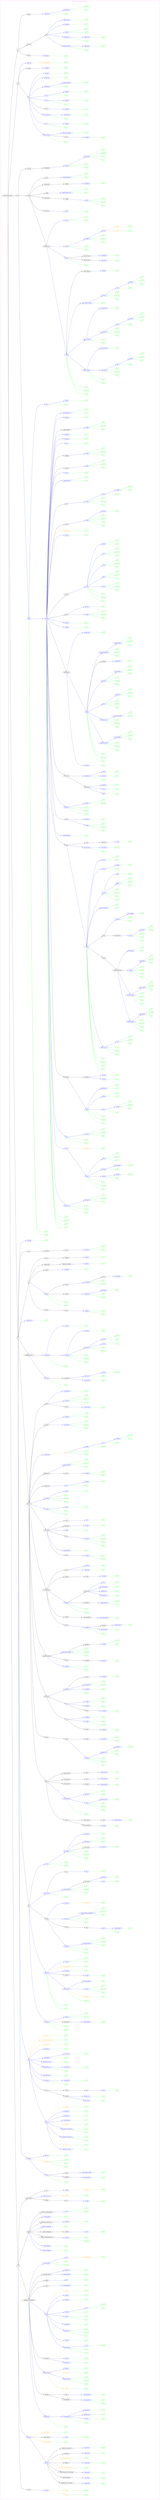 digraph Cloud_Computing_REST_API {
rankdir="LR";
subgraph cluster_0 {
label="VMware - VMware NSX for vSphere 6.2"
color=violet
fontcolor=violet
subgraph cluster_1 {
label=""
color=white
fontcolor=white
node1 [label="https://platypus_host", shape="ellipse", color="black", fontcolor="black"]
node1 -> node2 [color="black", fontcolor="black"]
subgraph cluster_2 {
label=""
color=white
fontcolor=white
node2 [label="/1.0", shape="ellipse", color="black", fontcolor="black"]
node2 -> node3 [color="black", fontcolor="black"]
subgraph cluster_3 {
label=""
color=white
fontcolor=white
node3 [label="/sam", shape="ellipse", color="black", fontcolor="black"]
node3 -> node4 [color="blue", fontcolor="blue"]
subgraph cluster_4 {
label=""
color=white
fontcolor=white
node4 [label="/syslog", shape="ellipse", color="blue", fontcolor="blue"]
node4 -> node5 [color="orange", fontcolor="orange"]
subgraph cluster_5 {
label=""
color=white
fontcolor=white
node5 [label="/disable", shape="octagon", color="orange", fontcolor="orange"]
node5 -> node6 [color="green", fontcolor="green"]
subgraph cluster_6 {
label=""
color=white
fontcolor=white
node6 [label="POST", shape="box", color="green", fontcolor="green"]
}
}
node4 -> node7 [color="orange", fontcolor="orange"]
subgraph cluster_7 {
label=""
color=white
fontcolor=white
node7 [label="/enable", shape="octagon", color="orange", fontcolor="orange"]
node7 -> node8 [color="green", fontcolor="green"]
subgraph cluster_8 {
label=""
color=white
fontcolor=white
node8 [label="POST", shape="box", color="green", fontcolor="green"]
}
}
}
}
node2 -> node9 [color="blue", fontcolor="blue"]
subgraph cluster_9 {
label=""
color=white
fontcolor=white
node9 [label="/directory", shape="ellipse", color="blue", fontcolor="blue"]
node9 -> node10 [color="blue", fontcolor="blue"]
subgraph cluster_10 {
label=""
color=white
fontcolor=white
node10 [label="/directory", shape="ellipse", color="blue", fontcolor="blue"]
node10 -> node11 [color="black", fontcolor="black"]
subgraph cluster_11 {
label=""
color=white
fontcolor=white
node11 [label="/listLdapServersForDomain", shape="ellipse", color="black", fontcolor="black"]
node11 -> node12 [color="blue", fontcolor="blue"]
subgraph cluster_12 {
label=""
color=white
fontcolor=white
node12 [label="/{domainID}", shape="ellipse", color="blue", fontcolor="blue"]
node12 -> node13 [color="green", fontcolor="green"]
subgraph cluster_13 {
label=""
color=white
fontcolor=white
node13 [label="GET", shape="box", color="green", fontcolor="green"]
}
}
}
node10 -> node14 [color="black", fontcolor="black"]
subgraph cluster_14 {
label=""
color=white
fontcolor=white
node14 [label="/deleteLdapServer", shape="ellipse", color="black", fontcolor="black"]
node14 -> node15 [color="blue", fontcolor="blue"]
subgraph cluster_15 {
label=""
color=white
fontcolor=white
node15 [label="/{serverID}", shape="ellipse", color="blue", fontcolor="blue"]
node15 -> node16 [color="green", fontcolor="green"]
subgraph cluster_16 {
label=""
color=white
fontcolor=white
node16 [label="DELETE", shape="box", color="green", fontcolor="green"]
}
}
}
node10 -> node17 [color="black", fontcolor="black"]
subgraph cluster_17 {
label=""
color=white
fontcolor=white
node17 [label="/listEventLogServersForDomain", shape="ellipse", color="black", fontcolor="black"]
node17 -> node18 [color="blue", fontcolor="blue"]
subgraph cluster_18 {
label=""
color=white
fontcolor=white
node18 [label="/{domainID}", shape="ellipse", color="blue", fontcolor="blue"]
node18 -> node19 [color="green", fontcolor="green"]
subgraph cluster_19 {
label=""
color=white
fontcolor=white
node19 [label="GET", shape="box", color="green", fontcolor="green"]
}
}
}
node10 -> node20 [color="orange", fontcolor="orange"]
subgraph cluster_20 {
label=""
color=white
fontcolor=white
node20 [label="/updateEventLogServer", shape="octagon", color="orange", fontcolor="orange"]
node20 -> node21 [color="green", fontcolor="green"]
subgraph cluster_21 {
label=""
color=white
fontcolor=white
node21 [label="POST", shape="box", color="green", fontcolor="green"]
}
}
node10 -> node22 [color="black", fontcolor="black"]
subgraph cluster_22 {
label=""
color=white
fontcolor=white
node22 [label="/fullSync", shape="ellipse", color="black", fontcolor="black"]
node22 -> node23 [color="blue", fontcolor="blue"]
subgraph cluster_23 {
label=""
color=white
fontcolor=white
node23 [label="/{domainID}", shape="ellipse", color="blue", fontcolor="blue"]
node23 -> node24 [color="green", fontcolor="green"]
subgraph cluster_24 {
label=""
color=white
fontcolor=white
node24 [label="PUT", shape="box", color="green", fontcolor="green"]
}
}
}
node10 -> node25 [color="orange", fontcolor="orange"]
subgraph cluster_25 {
label=""
color=white
fontcolor=white
node25 [label="/updateLdapServer", shape="octagon", color="orange", fontcolor="orange"]
node25 -> node26 [color="green", fontcolor="green"]
subgraph cluster_26 {
label=""
color=white
fontcolor=white
node26 [label="POST", shape="box", color="green", fontcolor="green"]
}
}
node10 -> node27 [color="black", fontcolor="black"]
subgraph cluster_27 {
label=""
color=white
fontcolor=white
node27 [label="/deltaSync", shape="ellipse", color="black", fontcolor="black"]
node27 -> node28 [color="blue", fontcolor="blue"]
subgraph cluster_28 {
label=""
color=white
fontcolor=white
node28 [label="/{domainID}", shape="ellipse", color="blue", fontcolor="blue"]
node28 -> node29 [color="green", fontcolor="green"]
subgraph cluster_29 {
label=""
color=white
fontcolor=white
node29 [label="PUT", shape="box", color="green", fontcolor="green"]
}
}
}
node10 -> node30 [color="black", fontcolor="black"]
subgraph cluster_30 {
label=""
color=white
fontcolor=white
node30 [label="/deleteEventLogServer", shape="ellipse", color="black", fontcolor="black"]
node30 -> node31 [color="blue", fontcolor="blue"]
subgraph cluster_31 {
label=""
color=white
fontcolor=white
node31 [label="/{serverID}", shape="ellipse", color="blue", fontcolor="blue"]
node31 -> node32 [color="green", fontcolor="green"]
subgraph cluster_32 {
label=""
color=white
fontcolor=white
node32 [label="DELETE", shape="box", color="green", fontcolor="green"]
}
}
}
}
node9 -> node33 [color="orange", fontcolor="orange"]
subgraph cluster_33 {
label=""
color=white
fontcolor=white
node33 [label="/updateDomain", shape="octagon", color="orange", fontcolor="orange"]
node33 -> node34 [color="green", fontcolor="green"]
subgraph cluster_34 {
label=""
color=white
fontcolor=white
node34 [label="POST", shape="box", color="green", fontcolor="green"]
}
}
node9 -> node35 [color="black", fontcolor="black"]
subgraph cluster_35 {
label=""
color=white
fontcolor=white
node35 [label="/deleteDomain", shape="ellipse", color="black", fontcolor="black"]
node35 -> node36 [color="blue", fontcolor="blue"]
subgraph cluster_36 {
label=""
color=white
fontcolor=white
node36 [label="/{ID}", shape="ellipse", color="blue", fontcolor="blue"]
node36 -> node37 [color="green", fontcolor="green"]
subgraph cluster_37 {
label=""
color=white
fontcolor=white
node37 [label="DELETE", shape="box", color="green", fontcolor="green"]
}
}
}
node9 -> node38 [color="orange", fontcolor="orange"]
subgraph cluster_38 {
label=""
color=white
fontcolor=white
node38 [label="/listDomains", shape="octagon", color="orange", fontcolor="orange"]
node38 -> node39 [color="green", fontcolor="green"]
subgraph cluster_39 {
label=""
color=white
fontcolor=white
node39 [label="GET", shape="box", color="green", fontcolor="green"]
}
}
}
node2 -> node40 [color="black", fontcolor="black"]
subgraph cluster_40 {
label=""
color=white
fontcolor=white
node40 [label="/appliance-management", shape="ellipse", color="black", fontcolor="black"]
node40 -> node41 [color="blue", fontcolor="blue"]
subgraph cluster_41 {
label=""
color=white
fontcolor=white
node41 [label="/components", shape="ellipse", color="blue", fontcolor="blue"]
node41 -> node42 [color="green", fontcolor="green"]
subgraph cluster_42 {
label=""
color=white
fontcolor=white
node42 [label="GET", shape="box", color="green", fontcolor="green"]
}
node41 -> node43 [color="blue", fontcolor="blue"]
subgraph cluster_43 {
label=""
color=white
fontcolor=white
node43 [label="/{componentID}", shape="ellipse", color="blue", fontcolor="blue"]
node43 -> node44 [color="green", fontcolor="green"]
subgraph cluster_44 {
label=""
color=white
fontcolor=white
node44 [label="GET", shape="box", color="green", fontcolor="green"]
}
node43 -> node45 [color="blue", fontcolor="blue"]
subgraph cluster_45 {
label=""
color=white
fontcolor=white
node45 [label="/status", shape="ellipse", color="blue", fontcolor="blue"]
node45 -> node46 [color="green", fontcolor="green"]
subgraph cluster_46 {
label=""
color=white
fontcolor=white
node46 [label="GET", shape="box", color="green", fontcolor="green"]
}
}
node43 -> node47 [color="blue", fontcolor="blue"]
subgraph cluster_47 {
label=""
color=white
fontcolor=white
node47 [label="/dependencies", shape="ellipse", color="blue", fontcolor="blue"]
node47 -> node48 [color="green", fontcolor="green"]
subgraph cluster_48 {
label=""
color=white
fontcolor=white
node48 [label="GET", shape="box", color="green", fontcolor="green"]
}
}
node43 -> node49 [color="blue", fontcolor="blue"]
subgraph cluster_49 {
label=""
color=white
fontcolor=white
node49 [label="/dependents", shape="ellipse", color="blue", fontcolor="blue"]
node49 -> node50 [color="green", fontcolor="green"]
subgraph cluster_50 {
label=""
color=white
fontcolor=white
node50 [label="GET", shape="box", color="green", fontcolor="green"]
}
}
}
}
node40 -> node51 [color="black", fontcolor="black"]
subgraph cluster_51 {
label=""
color=white
fontcolor=white
node51 [label="/upgrade", shape="ellipse", color="black", fontcolor="black"]
node51 -> node52 [color="black", fontcolor="black"]
subgraph cluster_52 {
label=""
color=white
fontcolor=white
node52 [label="/uploadbundle", shape="ellipse", color="black", fontcolor="black"]
node52 -> node53 [color="blue", fontcolor="blue"]
subgraph cluster_53 {
label=""
color=white
fontcolor=white
node53 [label="/{componentID}", shape="ellipse", color="blue", fontcolor="blue"]
node53 -> node54 [color="green", fontcolor="green"]
subgraph cluster_54 {
label=""
color=white
fontcolor=white
node54 [label="POST", shape="box", color="green", fontcolor="green"]
}
node53 -> node55 [color="green", fontcolor="green"]
subgraph cluster_55 {
label=""
color=white
fontcolor=white
node55 [label="GET", shape="box", color="green", fontcolor="green"]
}
}
}
node51 -> node56 [color="black", fontcolor="black"]
subgraph cluster_56 {
label=""
color=white
fontcolor=white
node56 [label="/start", shape="ellipse", color="black", fontcolor="black"]
node56 -> node57 [color="blue", fontcolor="blue"]
subgraph cluster_57 {
label=""
color=white
fontcolor=white
node57 [label="/{componentID}", shape="ellipse", color="blue", fontcolor="blue"]
node57 -> node58 [color="green", fontcolor="green"]
subgraph cluster_58 {
label=""
color=white
fontcolor=white
node58 [label="GET", shape="box", color="green", fontcolor="green"]
}
}
}
}
node40 -> node59 [color="blue", fontcolor="blue"]
subgraph cluster_59 {
label=""
color=white
fontcolor=white
node59 [label="/backuprestore", shape="ellipse", color="blue", fontcolor="blue"]
node59 -> node60 [color="orange", fontcolor="orange"]
subgraph cluster_60 {
label=""
color=white
fontcolor=white
node60 [label="/backup", shape="octagon", color="orange", fontcolor="orange"]
node60 -> node61 [color="green", fontcolor="green"]
subgraph cluster_61 {
label=""
color=white
fontcolor=white
node61 [label="POST", shape="box", color="green", fontcolor="green"]
}
}
node59 -> node62 [color="blue", fontcolor="blue"]
subgraph cluster_62 {
label=""
color=white
fontcolor=white
node62 [label="/backupsettings", shape="ellipse", color="blue", fontcolor="blue"]
node62 -> node63 [color="green", fontcolor="green"]
subgraph cluster_63 {
label=""
color=white
fontcolor=white
node63 [label="PUT", shape="box", color="green", fontcolor="green"]
}
node62 -> node64 [color="green", fontcolor="green"]
subgraph cluster_64 {
label=""
color=white
fontcolor=white
node64 [label="DELETE", shape="box", color="green", fontcolor="green"]
}
node62 -> node65 [color="green", fontcolor="green"]
subgraph cluster_65 {
label=""
color=white
fontcolor=white
node65 [label="GET", shape="box", color="green", fontcolor="green"]
}
}
node59 -> node66 [color="orange", fontcolor="orange"]
subgraph cluster_66 {
label=""
color=white
fontcolor=white
node66 [label="/restore", shape="octagon", color="orange", fontcolor="orange"]
node66 -> node67 [color="green", fontcolor="green"]
subgraph cluster_67 {
label=""
color=white
fontcolor=white
node67 [label="POST", shape="box", color="green", fontcolor="green"]
}
}
node59 -> node68 [color="blue", fontcolor="blue"]
subgraph cluster_68 {
label=""
color=white
fontcolor=white
node68 [label="/backups", shape="ellipse", color="blue", fontcolor="blue"]
node68 -> node69 [color="green", fontcolor="green"]
subgraph cluster_69 {
label=""
color=white
fontcolor=white
node69 [label="GET", shape="box", color="green", fontcolor="green"]
}
}
}
node40 -> node70 [color="black", fontcolor="black"]
subgraph cluster_70 {
label=""
color=white
fontcolor=white
node70 [label="/summary", shape="ellipse", color="black", fontcolor="black"]
node70 -> node71 [color="blue", fontcolor="blue"]
subgraph cluster_71 {
label=""
color=white
fontcolor=white
node71 [label="/components", shape="ellipse", color="blue", fontcolor="blue"]
node71 -> node72 [color="green", fontcolor="green"]
subgraph cluster_72 {
label=""
color=white
fontcolor=white
node72 [label="GET", shape="box", color="green", fontcolor="green"]
}
}
node70 -> node73 [color="blue", fontcolor="blue"]
subgraph cluster_73 {
label=""
color=white
fontcolor=white
node73 [label="/system", shape="ellipse", color="blue", fontcolor="blue"]
node73 -> node74 [color="green", fontcolor="green"]
subgraph cluster_74 {
label=""
color=white
fontcolor=white
node74 [label="GET", shape="box", color="green", fontcolor="green"]
}
}
}
node40 -> node75 [color="blue", fontcolor="blue"]
subgraph cluster_75 {
label=""
color=white
fontcolor=white
node75 [label="/system", shape="ellipse", color="blue", fontcolor="blue"]
node75 -> node76 [color="blue", fontcolor="blue"]
subgraph cluster_76 {
label=""
color=white
fontcolor=white
node76 [label="/timesettings", shape="ellipse", color="blue", fontcolor="blue"]
node76 -> node77 [color="green", fontcolor="green"]
subgraph cluster_77 {
label=""
color=white
fontcolor=white
node77 [label="PUT", shape="box", color="green", fontcolor="green"]
}
node76 -> node78 [color="green", fontcolor="green"]
subgraph cluster_78 {
label=""
color=white
fontcolor=white
node78 [label="GET", shape="box", color="green", fontcolor="green"]
}
node76 -> node79 [color="blue", fontcolor="blue"]
subgraph cluster_79 {
label=""
color=white
fontcolor=white
node79 [label="/ntp", shape="ellipse", color="blue", fontcolor="blue"]
node79 -> node80 [color="green", fontcolor="green"]
subgraph cluster_80 {
label=""
color=white
fontcolor=white
node80 [label="DELETE", shape="box", color="green", fontcolor="green"]
}
}
}
node75 -> node81 [color="blue", fontcolor="blue"]
subgraph cluster_81 {
label=""
color=white
fontcolor=white
node81 [label="/cpuinfo", shape="ellipse", color="blue", fontcolor="blue"]
node81 -> node82 [color="green", fontcolor="green"]
subgraph cluster_82 {
label=""
color=white
fontcolor=white
node82 [label="GET", shape="box", color="green", fontcolor="green"]
}
}
node75 -> node83 [color="blue", fontcolor="blue"]
subgraph cluster_83 {
label=""
color=white
fontcolor=white
node83 [label="/syslogserver", shape="ellipse", color="blue", fontcolor="blue"]
node83 -> node84 [color="green", fontcolor="green"]
subgraph cluster_84 {
label=""
color=white
fontcolor=white
node84 [label="PUT", shape="box", color="green", fontcolor="green"]
}
node83 -> node85 [color="green", fontcolor="green"]
subgraph cluster_85 {
label=""
color=white
fontcolor=white
node85 [label="DELETE", shape="box", color="green", fontcolor="green"]
}
node83 -> node86 [color="green", fontcolor="green"]
subgraph cluster_86 {
label=""
color=white
fontcolor=white
node86 [label="GET", shape="box", color="green", fontcolor="green"]
}
}
node75 -> node87 [color="blue", fontcolor="blue"]
subgraph cluster_87 {
label=""
color=white
fontcolor=white
node87 [label="/storageinfo", shape="ellipse", color="blue", fontcolor="blue"]
node87 -> node88 [color="green", fontcolor="green"]
subgraph cluster_88 {
label=""
color=white
fontcolor=white
node88 [label="GET", shape="box", color="green", fontcolor="green"]
}
}
node75 -> node89 [color="blue", fontcolor="blue"]
subgraph cluster_89 {
label=""
color=white
fontcolor=white
node89 [label="/locale", shape="ellipse", color="blue", fontcolor="blue"]
node89 -> node90 [color="green", fontcolor="green"]
subgraph cluster_90 {
label=""
color=white
fontcolor=white
node90 [label="PUT", shape="box", color="green", fontcolor="green"]
}
node89 -> node91 [color="green", fontcolor="green"]
subgraph cluster_91 {
label=""
color=white
fontcolor=white
node91 [label="GET", shape="box", color="green", fontcolor="green"]
}
}
node75 -> node92 [color="blue", fontcolor="blue"]
subgraph cluster_92 {
label=""
color=white
fontcolor=white
node92 [label="/network", shape="ellipse", color="blue", fontcolor="blue"]
node92 -> node93 [color="green", fontcolor="green"]
subgraph cluster_93 {
label=""
color=white
fontcolor=white
node93 [label="GET", shape="box", color="green", fontcolor="green"]
}
node92 -> node94 [color="blue", fontcolor="blue"]
subgraph cluster_94 {
label=""
color=white
fontcolor=white
node94 [label="/dns", shape="ellipse", color="blue", fontcolor="blue"]
node94 -> node95 [color="green", fontcolor="green"]
subgraph cluster_95 {
label=""
color=white
fontcolor=white
node95 [label="PUT", shape="box", color="green", fontcolor="green"]
}
node94 -> node96 [color="green", fontcolor="green"]
subgraph cluster_96 {
label=""
color=white
fontcolor=white
node96 [label="DELETE", shape="box", color="green", fontcolor="green"]
}
}
}
node75 -> node97 [color="blue", fontcolor="blue"]
subgraph cluster_97 {
label=""
color=white
fontcolor=white
node97 [label="/meminfo", shape="ellipse", color="blue", fontcolor="blue"]
node97 -> node98 [color="green", fontcolor="green"]
subgraph cluster_98 {
label=""
color=white
fontcolor=white
node98 [label="GET", shape="box", color="green", fontcolor="green"]
}
}
node75 -> node99 [color="blue", fontcolor="blue"]
subgraph cluster_99 {
label=""
color=white
fontcolor=white
node99 [label="/uptime", shape="ellipse", color="blue", fontcolor="blue"]
node99 -> node100 [color="green", fontcolor="green"]
subgraph cluster_100 {
label=""
color=white
fontcolor=white
node100 [label="GET", shape="box", color="green", fontcolor="green"]
}
}
node75 -> node101 [color="orange", fontcolor="orange"]
subgraph cluster_101 {
label=""
color=white
fontcolor=white
node101 [label="/restart", shape="octagon", color="orange", fontcolor="orange"]
node101 -> node102 [color="green", fontcolor="green"]
subgraph cluster_102 {
label=""
color=white
fontcolor=white
node102 [label="POST", shape="box", color="green", fontcolor="green"]
}
}
}
node40 -> node103 [color="black", fontcolor="black"]
subgraph cluster_103 {
label=""
color=white
fontcolor=white
node103 [label="/status", shape="ellipse", color="black", fontcolor="black"]
node103 -> node104 [color="blue", fontcolor="blue"]
subgraph cluster_104 {
label=""
color=white
fontcolor=white
node104 [label="/{componentID}", shape="ellipse", color="blue", fontcolor="blue"]
node104 -> node105 [color="green", fontcolor="green"]
subgraph cluster_105 {
label=""
color=white
fontcolor=white
node105 [label="GET", shape="box", color="green", fontcolor="green"]
}
}
}
node40 -> node106 [color="black", fontcolor="black"]
subgraph cluster_106 {
label=""
color=white
fontcolor=white
node106 [label="/global", shape="ellipse", color="black", fontcolor="black"]
node106 -> node107 [color="blue", fontcolor="blue"]
subgraph cluster_107 {
label=""
color=white
fontcolor=white
node107 [label="/info", shape="ellipse", color="blue", fontcolor="blue"]
node107 -> node108 [color="green", fontcolor="green"]
subgraph cluster_108 {
label=""
color=white
fontcolor=white
node108 [label="GET", shape="box", color="green", fontcolor="green"]
}
}
}
node40 -> node109 [color="black", fontcolor="black"]
subgraph cluster_109 {
label=""
color=white
fontcolor=white
node109 [label="/techsupportlogs", shape="ellipse", color="black", fontcolor="black"]
node109 -> node110 [color="blue", fontcolor="blue"]
subgraph cluster_110 {
label=""
color=white
fontcolor=white
node110 [label="/{componentID}", shape="ellipse", color="blue", fontcolor="blue"]
node110 -> node111 [color="green", fontcolor="green"]
subgraph cluster_111 {
label=""
color=white
fontcolor=white
node111 [label="POST", shape="box", color="green", fontcolor="green"]
}
}
node109 -> node112 [color="blue", fontcolor="blue"]
subgraph cluster_112 {
label=""
color=white
fontcolor=white
node112 [label="/{filename}", shape="ellipse", color="blue", fontcolor="blue"]
node112 -> node113 [color="green", fontcolor="green"]
subgraph cluster_113 {
label=""
color=white
fontcolor=white
node113 [label="GET", shape="box", color="green", fontcolor="green"]
}
}
}
node40 -> node114 [color="blue", fontcolor="blue"]
subgraph cluster_114 {
label=""
color=white
fontcolor=white
node114 [label="/notifications", shape="ellipse", color="blue", fontcolor="blue"]
node114 -> node115 [color="green", fontcolor="green"]
subgraph cluster_115 {
label=""
color=white
fontcolor=white
node115 [label="DELETE", shape="box", color="green", fontcolor="green"]
}
node114 -> node116 [color="green", fontcolor="green"]
subgraph cluster_116 {
label=""
color=white
fontcolor=white
node116 [label="GET", shape="box", color="green", fontcolor="green"]
}
node114 -> node117 [color="blue", fontcolor="blue"]
subgraph cluster_117 {
label=""
color=white
fontcolor=white
node117 [label="/{ID}", shape="ellipse", color="blue", fontcolor="blue"]
node117 -> node118 [color="orange", fontcolor="orange"]
subgraph cluster_118 {
label=""
color=white
fontcolor=white
node118 [label="/acknowledge", shape="octagon", color="orange", fontcolor="orange"]
node118 -> node119 [color="green", fontcolor="green"]
subgraph cluster_119 {
label=""
color=white
fontcolor=white
node119 [label="POST", shape="box", color="green", fontcolor="green"]
}
}
}
}
}
node2 -> node120 [color="black", fontcolor="black"]
subgraph cluster_120 {
label=""
color=white
fontcolor=white
node120 [label="/identity", shape="ellipse", color="black", fontcolor="black"]
node120 -> node121 [color="blue", fontcolor="blue"]
subgraph cluster_121 {
label=""
color=white
fontcolor=white
node121 [label="/ipToUserMapping", shape="ellipse", color="blue", fontcolor="blue"]
node121 -> node122 [color="green", fontcolor="green"]
subgraph cluster_122 {
label=""
color=white
fontcolor=white
node122 [label="GET", shape="box", color="green", fontcolor="green"]
}
}
node120 -> node123 [color="blue", fontcolor="blue"]
subgraph cluster_123 {
label=""
color=white
fontcolor=white
node123 [label="/hostIpMapping", shape="ellipse", color="blue", fontcolor="blue"]
node123 -> node124 [color="green", fontcolor="green"]
subgraph cluster_124 {
label=""
color=white
fontcolor=white
node124 [label="GET", shape="box", color="green", fontcolor="green"]
}
}
node120 -> node125 [color="black", fontcolor="black"]
subgraph cluster_125 {
label=""
color=white
fontcolor=white
node125 [label="/staticUserMappingsbyUser", shape="ellipse", color="black", fontcolor="black"]
node125 -> node126 [color="blue", fontcolor="blue"]
subgraph cluster_126 {
label=""
color=white
fontcolor=white
node126 [label="/{userID}", shape="ellipse", color="blue", fontcolor="blue"]
node126 -> node127 [color="green", fontcolor="green"]
subgraph cluster_127 {
label=""
color=white
fontcolor=white
node127 [label="DELETE", shape="box", color="green", fontcolor="green"]
}
node126 -> node128 [color="green", fontcolor="green"]
subgraph cluster_128 {
label=""
color=white
fontcolor=white
node128 [label="GET", shape="box", color="green", fontcolor="green"]
}
}
}
node120 -> node129 [color="black", fontcolor="black"]
subgraph cluster_129 {
label=""
color=white
fontcolor=white
node129 [label="/staticUserMapping", shape="ellipse", color="black", fontcolor="black"]
node129 -> node130 [color="black", fontcolor="black"]
subgraph cluster_130 {
label=""
color=white
fontcolor=white
node130 [label="/{userID}", shape="ellipse", color="black", fontcolor="black"]
node130 -> node131 [color="blue", fontcolor="blue"]
subgraph cluster_131 {
label=""
color=white
fontcolor=white
node131 [label="/{IP}", shape="ellipse", color="blue", fontcolor="blue"]
node131 -> node132 [color="green", fontcolor="green"]
subgraph cluster_132 {
label=""
color=white
fontcolor=white
node132 [label="POST", shape="box", color="green", fontcolor="green"]
}
}
}
}
node120 -> node133 [color="blue", fontcolor="blue"]
subgraph cluster_133 {
label=""
color=white
fontcolor=white
node133 [label="/staticUserMappings", shape="ellipse", color="blue", fontcolor="blue"]
node133 -> node134 [color="green", fontcolor="green"]
subgraph cluster_134 {
label=""
color=white
fontcolor=white
node134 [label="GET", shape="box", color="green", fontcolor="green"]
}
}
node120 -> node135 [color="black", fontcolor="black"]
subgraph cluster_135 {
label=""
color=white
fontcolor=white
node135 [label="/directoryGroupsForUser", shape="ellipse", color="black", fontcolor="black"]
node135 -> node136 [color="blue", fontcolor="blue"]
subgraph cluster_136 {
label=""
color=white
fontcolor=white
node136 [label="/{userID}", shape="ellipse", color="blue", fontcolor="blue"]
node136 -> node137 [color="green", fontcolor="green"]
subgraph cluster_137 {
label=""
color=white
fontcolor=white
node137 [label="GET", shape="box", color="green", fontcolor="green"]
}
}
}
node120 -> node138 [color="blue", fontcolor="blue"]
subgraph cluster_138 {
label=""
color=white
fontcolor=white
node138 [label="/userIpMapping", shape="ellipse", color="blue", fontcolor="blue"]
node138 -> node139 [color="green", fontcolor="green"]
subgraph cluster_139 {
label=""
color=white
fontcolor=white
node139 [label="GET", shape="box", color="green", fontcolor="green"]
}
}
node120 -> node140 [color="black", fontcolor="black"]
subgraph cluster_140 {
label=""
color=white
fontcolor=white
node140 [label="/staticUserMappingsbyIP", shape="ellipse", color="black", fontcolor="black"]
node140 -> node141 [color="blue", fontcolor="blue"]
subgraph cluster_141 {
label=""
color=white
fontcolor=white
node141 [label="/{IP}", shape="ellipse", color="blue", fontcolor="blue"]
node141 -> node142 [color="green", fontcolor="green"]
subgraph cluster_142 {
label=""
color=white
fontcolor=white
node142 [label="DELETE", shape="box", color="green", fontcolor="green"]
}
node141 -> node143 [color="green", fontcolor="green"]
subgraph cluster_143 {
label=""
color=white
fontcolor=white
node143 [label="GET", shape="box", color="green", fontcolor="green"]
}
}
}
}
node2 -> node144 [color="black", fontcolor="black"]
subgraph cluster_144 {
label=""
color=white
fontcolor=white
node144 [label="/eventcontrol", shape="ellipse", color="black", fontcolor="black"]
node144 -> node145 [color="black", fontcolor="black"]
subgraph cluster_145 {
label=""
color=white
fontcolor=white
node145 [label="/config", shape="ellipse", color="black", fontcolor="black"]
node145 -> node146 [color="black", fontcolor="black"]
subgraph cluster_146 {
label=""
color=white
fontcolor=white
node146 [label="/vm", shape="ellipse", color="black", fontcolor="black"]
node146 -> node147 [color="blue", fontcolor="blue"]
subgraph cluster_147 {
label=""
color=white
fontcolor=white
node147 [label="/{vmID}", shape="ellipse", color="blue", fontcolor="blue"]
node147 -> node148 [color="green", fontcolor="green"]
subgraph cluster_148 {
label=""
color=white
fontcolor=white
node148 [label="GET", shape="box", color="green", fontcolor="green"]
}
}
}
}
node144 -> node149 [color="blue", fontcolor="blue"]
subgraph cluster_149 {
label=""
color=white
fontcolor=white
node149 [label="/eventcontrol-root", shape="ellipse", color="blue", fontcolor="blue"]
node149 -> node150 [color="orange", fontcolor="orange"]
subgraph cluster_150 {
label=""
color=white
fontcolor=white
node150 [label="/request", shape="octagon", color="orange", fontcolor="orange"]
node150 -> node151 [color="green", fontcolor="green"]
subgraph cluster_151 {
label=""
color=white
fontcolor=white
node151 [label="POST", shape="box", color="green", fontcolor="green"]
}
}
}
node144 -> node152 [color="black", fontcolor="black"]
subgraph cluster_152 {
label=""
color=white
fontcolor=white
node152 [label="/vm", shape="ellipse", color="black", fontcolor="black"]
node152 -> node153 [color="blue", fontcolor="blue"]
subgraph cluster_153 {
label=""
color=white
fontcolor=white
node153 [label="/{vmID}", shape="ellipse", color="blue", fontcolor="blue"]
node153 -> node154 [color="orange", fontcolor="orange"]
subgraph cluster_154 {
label=""
color=white
fontcolor=white
node154 [label="/request", shape="octagon", color="orange", fontcolor="orange"]
node154 -> node155 [color="green", fontcolor="green"]
subgraph cluster_155 {
label=""
color=white
fontcolor=white
node155 [label="POST", shape="box", color="green", fontcolor="green"]
}
}
}
}
}
}
node1 -> node156 [color="black", fontcolor="black"]
subgraph cluster_156 {
label=""
color=white
fontcolor=white
node156 [label="/2.0", shape="ellipse", color="black", fontcolor="black"]
node156 -> node157 [color="blue", fontcolor="blue"]
subgraph cluster_157 {
label=""
color=white
fontcolor=white
node157 [label="/nwfabric", shape="ellipse", color="blue", fontcolor="blue"]
node157 -> node158 [color="blue", fontcolor="blue"]
subgraph cluster_158 {
label=""
color=white
fontcolor=white
node158 [label="/status", shape="ellipse", color="blue", fontcolor="blue"]
node158 -> node159 [color="green", fontcolor="green"]
subgraph cluster_159 {
label=""
color=white
fontcolor=white
node159 [label="GET", shape="box", color="green", fontcolor="green"]
}
node158 -> node160 [color="black", fontcolor="black"]
subgraph cluster_160 {
label=""
color=white
fontcolor=white
node160 [label="/alleligible", shape="ellipse", color="black", fontcolor="black"]
node160 -> node161 [color="blue", fontcolor="blue"]
subgraph cluster_161 {
label=""
color=white
fontcolor=white
node161 [label="/{resourceType}", shape="ellipse", color="blue", fontcolor="blue"]
node161 -> node162 [color="green", fontcolor="green"]
subgraph cluster_162 {
label=""
color=white
fontcolor=white
node162 [label="GET", shape="box", color="green", fontcolor="green"]
}
}
}
node158 -> node163 [color="black", fontcolor="black"]
subgraph cluster_163 {
label=""
color=white
fontcolor=white
node163 [label="/child", shape="ellipse", color="black", fontcolor="black"]
node163 -> node164 [color="blue", fontcolor="blue"]
subgraph cluster_164 {
label=""
color=white
fontcolor=white
node164 [label="/{parentResourceID}", shape="ellipse", color="blue", fontcolor="blue"]
node164 -> node165 [color="green", fontcolor="green"]
subgraph cluster_165 {
label=""
color=white
fontcolor=white
node165 [label="GET", shape="box", color="green", fontcolor="green"]
}
}
}
}
node157 -> node166 [color="orange", fontcolor="orange"]
subgraph cluster_166 {
label=""
color=white
fontcolor=white
node166 [label="/configure", shape="octagon", color="orange", fontcolor="orange"]
node166 -> node167 [color="green", fontcolor="green"]
subgraph cluster_167 {
label=""
color=white
fontcolor=white
node167 [label="PUT", shape="box", color="green", fontcolor="green"]
}
node166 -> node168 [color="green", fontcolor="green"]
subgraph cluster_168 {
label=""
color=white
fontcolor=white
node168 [label="POST", shape="box", color="green", fontcolor="green"]
}
node166 -> node169 [color="green", fontcolor="green"]
subgraph cluster_169 {
label=""
color=white
fontcolor=white
node169 [label="DELETE", shape="box", color="green", fontcolor="green"]
}
}
node157 -> node170 [color="blue", fontcolor="blue"]
subgraph cluster_170 {
label=""
color=white
fontcolor=white
node170 [label="/features", shape="ellipse", color="blue", fontcolor="blue"]
node170 -> node171 [color="green", fontcolor="green"]
subgraph cluster_171 {
label=""
color=white
fontcolor=white
node171 [label="GET", shape="box", color="green", fontcolor="green"]
}
}
}
node156 -> node172 [color="blue", fontcolor="blue"]
subgraph cluster_172 {
label=""
color=white
fontcolor=white
node172 [label="/dlp", shape="ellipse", color="blue", fontcolor="blue"]
node172 -> node173 [color="blue", fontcolor="blue"]
subgraph cluster_173 {
label=""
color=white
fontcolor=white
node173 [label="/policy", shape="ellipse", color="blue", fontcolor="blue"]
node173 -> node174 [color="blue", fontcolor="blue"]
subgraph cluster_174 {
label=""
color=white
fontcolor=white
node174 [label="/classificationvalues", shape="ellipse", color="blue", fontcolor="blue"]
node174 -> node175 [color="green", fontcolor="green"]
subgraph cluster_175 {
label=""
color=white
fontcolor=white
node175 [label="PUT", shape="box", color="green", fontcolor="green"]
}
}
node173 -> node176 [color="orange", fontcolor="orange"]
subgraph cluster_176 {
label=""
color=white
fontcolor=white
node176 [label="/saved", shape="octagon", color="orange", fontcolor="orange"]
node176 -> node177 [color="green", fontcolor="green"]
subgraph cluster_177 {
label=""
color=white
fontcolor=white
node177 [label="GET", shape="box", color="green", fontcolor="green"]
}
}
node173 -> node178 [color="blue", fontcolor="blue"]
subgraph cluster_178 {
label=""
color=white
fontcolor=white
node178 [label="/includedsecuritygroups", shape="ellipse", color="blue", fontcolor="blue"]
node178 -> node179 [color="green", fontcolor="green"]
subgraph cluster_179 {
label=""
color=white
fontcolor=white
node179 [label="PUT", shape="box", color="green", fontcolor="green"]
}
node178 -> node180 [color="green", fontcolor="green"]
subgraph cluster_180 {
label=""
color=white
fontcolor=white
node180 [label="GET", shape="box", color="green", fontcolor="green"]
}
}
node173 -> node181 [color="blue", fontcolor="blue"]
subgraph cluster_181 {
label=""
color=white
fontcolor=white
node181 [label="/excludedsecuritygroups", shape="ellipse", color="blue", fontcolor="blue"]
node181 -> node182 [color="green", fontcolor="green"]
subgraph cluster_182 {
label=""
color=white
fontcolor=white
node182 [label="PUT", shape="box", color="green", fontcolor="green"]
}
node181 -> node183 [color="green", fontcolor="green"]
subgraph cluster_183 {
label=""
color=white
fontcolor=white
node183 [label="GET", shape="box", color="green", fontcolor="green"]
}
}
node173 -> node184 [color="orange", fontcolor="orange"]
subgraph cluster_184 {
label=""
color=white
fontcolor=white
node184 [label="/published", shape="octagon", color="orange", fontcolor="orange"]
node184 -> node185 [color="green", fontcolor="green"]
subgraph cluster_185 {
label=""
color=white
fontcolor=white
node185 [label="GET", shape="box", color="green", fontcolor="green"]
}
}
node173 -> node186 [color="blue", fontcolor="blue"]
subgraph cluster_186 {
label=""
color=white
fontcolor=white
node186 [label="/excludedareas", shape="ellipse", color="blue", fontcolor="blue"]
node186 -> node187 [color="green", fontcolor="green"]
subgraph cluster_187 {
label=""
color=white
fontcolor=white
node187 [label="PUT", shape="box", color="green", fontcolor="green"]
}
}
node173 -> node188 [color="blue", fontcolor="blue"]
subgraph cluster_188 {
label=""
color=white
fontcolor=white
node188 [label="/regulations", shape="ellipse", color="blue", fontcolor="blue"]
node188 -> node189 [color="green", fontcolor="green"]
subgraph cluster_189 {
label=""
color=white
fontcolor=white
node189 [label="PUT", shape="box", color="green", fontcolor="green"]
}
}
node173 -> node190 [color="blue", fontcolor="blue"]
subgraph cluster_190 {
label=""
color=white
fontcolor=white
node190 [label="/FileFilters", shape="ellipse", color="blue", fontcolor="blue"]
node190 -> node191 [color="green", fontcolor="green"]
subgraph cluster_191 {
label=""
color=white
fontcolor=white
node191 [label="PUT", shape="box", color="green", fontcolor="green"]
}
}
node173 -> node192 [color="orange", fontcolor="orange"]
subgraph cluster_192 {
label=""
color=white
fontcolor=white
node192 [label="/publish", shape="octagon", color="orange", fontcolor="orange"]
node192 -> node193 [color="green", fontcolor="green"]
subgraph cluster_193 {
label=""
color=white
fontcolor=white
node193 [label="PUT", shape="box", color="green", fontcolor="green"]
}
}
}
node172 -> node194 [color="black", fontcolor="black"]
subgraph cluster_194 {
label=""
color=white
fontcolor=white
node194 [label="/scan", shape="ellipse", color="black", fontcolor="black"]
node194 -> node195 [color="black", fontcolor="black"]
subgraph cluster_195 {
label=""
color=white
fontcolor=white
node195 [label="/{scanID}", shape="ellipse", color="black", fontcolor="black"]
node195 -> node196 [color="blue", fontcolor="blue"]
subgraph cluster_196 {
label=""
color=white
fontcolor=white
node196 [label="/policyasxml", shape="ellipse", color="blue", fontcolor="blue"]
node196 -> node197 [color="green", fontcolor="green"]
subgraph cluster_197 {
label=""
color=white
fontcolor=white
node197 [label="GET", shape="box", color="green", fontcolor="green"]
}
}
node195 -> node198 [color="blue", fontcolor="blue"]
subgraph cluster_198 {
label=""
color=white
fontcolor=white
node198 [label="/detailsascsv", shape="ellipse", color="blue", fontcolor="blue"]
node198 -> node199 [color="green", fontcolor="green"]
subgraph cluster_199 {
label=""
color=white
fontcolor=white
node199 [label="GET", shape="box", color="green", fontcolor="green"]
}
}
}
node194 -> node200 [color="black", fontcolor="black"]
subgraph cluster_200 {
label=""
color=white
fontcolor=white
node200 [label="/current", shape="ellipse", color="black", fontcolor="black"]
node200 -> node201 [color="black", fontcolor="black"]
subgraph cluster_201 {
label=""
color=white
fontcolor=white
node201 [label="/vms", shape="ellipse", color="black", fontcolor="black"]
node201 -> node202 [color="blue", fontcolor="blue"]
subgraph cluster_202 {
label=""
color=white
fontcolor=white
node202 [label="/{ID}", shape="ellipse", color="blue", fontcolor="blue"]
node202 -> node203 [color="green", fontcolor="green"]
subgraph cluster_203 {
label=""
color=white
fontcolor=white
node203 [label="GET", shape="box", color="green", fontcolor="green"]
}
}
}
}
}
node172 -> node204 [color="blue", fontcolor="blue"]
subgraph cluster_204 {
label=""
color=white
fontcolor=white
node204 [label="/violations", shape="ellipse", color="blue", fontcolor="blue"]
node204 -> node205 [color="green", fontcolor="green"]
subgraph cluster_205 {
label=""
color=white
fontcolor=white
node205 [label="GET", shape="box", color="green", fontcolor="green"]
}
node204 -> node206 [color="blue", fontcolor="blue"]
subgraph cluster_206 {
label=""
color=white
fontcolor=white
node206 [label="/{contextID}", shape="ellipse", color="blue", fontcolor="blue"]
node206 -> node207 [color="green", fontcolor="green"]
subgraph cluster_207 {
label=""
color=white
fontcolor=white
node207 [label="GET", shape="box", color="green", fontcolor="green"]
}
}
}
node172 -> node208 [color="blue", fontcolor="blue"]
subgraph cluster_208 {
label=""
color=white
fontcolor=white
node208 [label="/excludableareas", shape="ellipse", color="blue", fontcolor="blue"]
node208 -> node209 [color="green", fontcolor="green"]
subgraph cluster_209 {
label=""
color=white
fontcolor=white
node209 [label="GET", shape="box", color="green", fontcolor="green"]
}
}
node172 -> node210 [color="blue", fontcolor="blue"]
subgraph cluster_210 {
label=""
color=white
fontcolor=white
node210 [label="/violatingfilesascsv", shape="ellipse", color="blue", fontcolor="blue"]
node210 -> node211 [color="green", fontcolor="green"]
subgraph cluster_211 {
label=""
color=white
fontcolor=white
node211 [label="GET", shape="box", color="green", fontcolor="green"]
}
node210 -> node212 [color="blue", fontcolor="blue"]
subgraph cluster_212 {
label=""
color=white
fontcolor=white
node212 [label="/{contextID}", shape="ellipse", color="blue", fontcolor="blue"]
node212 -> node213 [color="green", fontcolor="green"]
subgraph cluster_213 {
label=""
color=white
fontcolor=white
node213 [label="GET", shape="box", color="green", fontcolor="green"]
}
}
}
node172 -> node214 [color="blue", fontcolor="blue"]
subgraph cluster_214 {
label=""
color=white
fontcolor=white
node214 [label="/classificationvalue", shape="ellipse", color="blue", fontcolor="blue"]
node214 -> node215 [color="green", fontcolor="green"]
subgraph cluster_215 {
label=""
color=white
fontcolor=white
node215 [label="GET", shape="box", color="green", fontcolor="green"]
}
}
node172 -> node216 [color="blue", fontcolor="blue"]
subgraph cluster_216 {
label=""
color=white
fontcolor=white
node216 [label="/violatingfiles", shape="ellipse", color="blue", fontcolor="blue"]
node216 -> node217 [color="green", fontcolor="green"]
subgraph cluster_217 {
label=""
color=white
fontcolor=white
node217 [label="GET", shape="box", color="green", fontcolor="green"]
}
node216 -> node218 [color="blue", fontcolor="blue"]
subgraph cluster_218 {
label=""
color=white
fontcolor=white
node218 [label="/{contextID}", shape="ellipse", color="blue", fontcolor="blue"]
node218 -> node219 [color="green", fontcolor="green"]
subgraph cluster_219 {
label=""
color=white
fontcolor=white
node219 [label="GET", shape="box", color="green", fontcolor="green"]
}
}
}
node172 -> node220 [color="blue", fontcolor="blue"]
subgraph cluster_220 {
label=""
color=white
fontcolor=white
node220 [label="/regulation", shape="ellipse", color="blue", fontcolor="blue"]
node220 -> node221 [color="green", fontcolor="green"]
subgraph cluster_221 {
label=""
color=white
fontcolor=white
node221 [label="GET", shape="box", color="green", fontcolor="green"]
}
}
node172 -> node222 [color="orange", fontcolor="orange"]
subgraph cluster_222 {
label=""
color=white
fontcolor=white
node222 [label="/scanstatus", shape="octagon", color="orange", fontcolor="orange"]
node222 -> node223 [color="green", fontcolor="green"]
subgraph cluster_223 {
label=""
color=white
fontcolor=white
node223 [label="GET", shape="box", color="green", fontcolor="green"]
}
}
node172 -> node224 [color="orange", fontcolor="orange"]
subgraph cluster_224 {
label=""
color=white
fontcolor=white
node224 [label="/completedscansummaries", shape="octagon", color="orange", fontcolor="orange"]
node224 -> node225 [color="green", fontcolor="green"]
subgraph cluster_225 {
label=""
color=white
fontcolor=white
node225 [label="GET", shape="box", color="green", fontcolor="green"]
}
}
node172 -> node226 [color="orange", fontcolor="orange"]
subgraph cluster_226 {
label=""
color=white
fontcolor=white
node226 [label="/scanop", shape="octagon", color="orange", fontcolor="orange"]
node226 -> node227 [color="green", fontcolor="green"]
subgraph cluster_227 {
label=""
color=white
fontcolor=white
node227 [label="PUT", shape="box", color="green", fontcolor="green"]
}
}
}
node156 -> node228 [color="black", fontcolor="black"]
subgraph cluster_228 {
label=""
color=white
fontcolor=white
node228 [label="/vdn", shape="ellipse", color="black", fontcolor="black"]
node228 -> node229 [color="blue", fontcolor="blue"]
subgraph cluster_229 {
label=""
color=white
fontcolor=white
node229 [label="/switches", shape="ellipse", color="blue", fontcolor="blue"]
node229 -> node230 [color="green", fontcolor="green"]
subgraph cluster_230 {
label=""
color=white
fontcolor=white
node230 [label="POST", shape="box", color="green", fontcolor="green"]
}
node229 -> node231 [color="green", fontcolor="green"]
subgraph cluster_231 {
label=""
color=white
fontcolor=white
node231 [label="GET", shape="box", color="green", fontcolor="green"]
}
node229 -> node232 [color="black", fontcolor="black"]
subgraph cluster_232 {
label=""
color=white
fontcolor=white
node232 [label="/datacenter", shape="ellipse", color="black", fontcolor="black"]
node232 -> node233 [color="blue", fontcolor="blue"]
subgraph cluster_233 {
label=""
color=white
fontcolor=white
node233 [label="/{datacenterID}", shape="ellipse", color="blue", fontcolor="blue"]
node233 -> node234 [color="green", fontcolor="green"]
subgraph cluster_234 {
label=""
color=white
fontcolor=white
node234 [label="GET", shape="box", color="green", fontcolor="green"]
}
}
}
node229 -> node235 [color="blue", fontcolor="blue"]
subgraph cluster_235 {
label=""
color=white
fontcolor=white
node235 [label="/{vdsId}", shape="ellipse", color="blue", fontcolor="blue"]
node235 -> node236 [color="green", fontcolor="green"]
subgraph cluster_236 {
label=""
color=white
fontcolor=white
node236 [label="DELETE", shape="box", color="green", fontcolor="green"]
}
node235 -> node237 [color="green", fontcolor="green"]
subgraph cluster_237 {
label=""
color=white
fontcolor=white
node237 [label="GET", shape="box", color="green", fontcolor="green"]
}
}
}
node228 -> node238 [color="blue", fontcolor="blue"]
subgraph cluster_238 {
label=""
color=white
fontcolor=white
node238 [label="/controller", shape="ellipse", color="blue", fontcolor="blue"]
node238 -> node239 [color="green", fontcolor="green"]
subgraph cluster_239 {
label=""
color=white
fontcolor=white
node239 [label="POST", shape="box", color="green", fontcolor="green"]
}
node238 -> node240 [color="green", fontcolor="green"]
subgraph cluster_240 {
label=""
color=white
fontcolor=white
node240 [label="GET", shape="box", color="green", fontcolor="green"]
}
node238 -> node241 [color="blue", fontcolor="blue"]
subgraph cluster_241 {
label=""
color=white
fontcolor=white
node241 [label="/{controllerId}", shape="ellipse", color="blue", fontcolor="blue"]
node241 -> node242 [color="green", fontcolor="green"]
subgraph cluster_242 {
label=""
color=white
fontcolor=white
node242 [label="DELETE", shape="box", color="green", fontcolor="green"]
}
node241 -> node243 [color="orange", fontcolor="orange"]
subgraph cluster_243 {
label=""
color=white
fontcolor=white
node243 [label="/snapshot", shape="octagon", color="orange", fontcolor="orange"]
node243 -> node244 [color="green", fontcolor="green"]
subgraph cluster_244 {
label=""
color=white
fontcolor=white
node244 [label="GET", shape="box", color="green", fontcolor="green"]
}
}
node241 -> node245 [color="blue", fontcolor="blue"]
subgraph cluster_245 {
label=""
color=white
fontcolor=white
node245 [label="/syslog", shape="ellipse", color="blue", fontcolor="blue"]
node245 -> node246 [color="green", fontcolor="green"]
subgraph cluster_246 {
label=""
color=white
fontcolor=white
node246 [label="POST", shape="box", color="green", fontcolor="green"]
}
node245 -> node247 [color="green", fontcolor="green"]
subgraph cluster_247 {
label=""
color=white
fontcolor=white
node247 [label="DELETE", shape="box", color="green", fontcolor="green"]
}
node245 -> node248 [color="green", fontcolor="green"]
subgraph cluster_248 {
label=""
color=white
fontcolor=white
node248 [label="GET", shape="box", color="green", fontcolor="green"]
}
}
node241 -> node249 [color="blue", fontcolor="blue"]
subgraph cluster_249 {
label=""
color=white
fontcolor=white
node249 [label="/techsupportlogs", shape="ellipse", color="blue", fontcolor="blue"]
node249 -> node250 [color="green", fontcolor="green"]
subgraph cluster_250 {
label=""
color=white
fontcolor=white
node250 [label="GET", shape="box", color="green", fontcolor="green"]
}
}
}
node238 -> node251 [color="black", fontcolor="black"]
subgraph cluster_251 {
label=""
color=white
fontcolor=white
node251 [label="/progress", shape="ellipse", color="black", fontcolor="black"]
node251 -> node252 [color="blue", fontcolor="blue"]
subgraph cluster_252 {
label=""
color=white
fontcolor=white
node252 [label="/{jobId}", shape="ellipse", color="blue", fontcolor="blue"]
node252 -> node253 [color="green", fontcolor="green"]
subgraph cluster_253 {
label=""
color=white
fontcolor=white
node253 [label="GET", shape="box", color="green", fontcolor="green"]
}
}
}
node238 -> node254 [color="blue", fontcolor="blue"]
subgraph cluster_254 {
label=""
color=white
fontcolor=white
node254 [label="/credential", shape="ellipse", color="blue", fontcolor="blue"]
node254 -> node255 [color="green", fontcolor="green"]
subgraph cluster_255 {
label=""
color=white
fontcolor=white
node255 [label="PUT", shape="box", color="green", fontcolor="green"]
}
}
node238 -> node256 [color="orange", fontcolor="orange"]
subgraph cluster_256 {
label=""
color=white
fontcolor=white
node256 [label="/upgrade-available", shape="octagon", color="orange", fontcolor="orange"]
node256 -> node257 [color="green", fontcolor="green"]
subgraph cluster_257 {
label=""
color=white
fontcolor=white
node257 [label="GET", shape="box", color="green", fontcolor="green"]
}
}
node238 -> node258 [color="blue", fontcolor="blue"]
subgraph cluster_258 {
label=""
color=white
fontcolor=white
node258 [label="/cluster", shape="ellipse", color="blue", fontcolor="blue"]
node258 -> node259 [color="green", fontcolor="green"]
subgraph cluster_259 {
label=""
color=white
fontcolor=white
node259 [label="PUT", shape="box", color="green", fontcolor="green"]
}
node258 -> node260 [color="green", fontcolor="green"]
subgraph cluster_260 {
label=""
color=white
fontcolor=white
node260 [label="GET", shape="box", color="green", fontcolor="green"]
}
}
}
node228 -> node261 [color="black", fontcolor="black"]
subgraph cluster_261 {
label=""
color=white
fontcolor=white
node261 [label="/config", shape="ellipse", color="black", fontcolor="black"]
node261 -> node262 [color="blue", fontcolor="blue"]
subgraph cluster_262 {
label=""
color=white
fontcolor=white
node262 [label="/segments", shape="ellipse", color="blue", fontcolor="blue"]
node262 -> node263 [color="green", fontcolor="green"]
subgraph cluster_263 {
label=""
color=white
fontcolor=white
node263 [label="POST", shape="box", color="green", fontcolor="green"]
}
node262 -> node264 [color="green", fontcolor="green"]
subgraph cluster_264 {
label=""
color=white
fontcolor=white
node264 [label="GET", shape="box", color="green", fontcolor="green"]
}
node262 -> node265 [color="blue", fontcolor="blue"]
subgraph cluster_265 {
label=""
color=white
fontcolor=white
node265 [label="/{segmentPoolId}", shape="ellipse", color="blue", fontcolor="blue"]
node265 -> node266 [color="green", fontcolor="green"]
subgraph cluster_266 {
label=""
color=white
fontcolor=white
node266 [label="PUT", shape="box", color="green", fontcolor="green"]
}
node265 -> node267 [color="green", fontcolor="green"]
subgraph cluster_267 {
label=""
color=white
fontcolor=white
node267 [label="DELETE", shape="box", color="green", fontcolor="green"]
}
node265 -> node268 [color="green", fontcolor="green"]
subgraph cluster_268 {
label=""
color=white
fontcolor=white
node268 [label="GET", shape="box", color="green", fontcolor="green"]
}
}
}
node261 -> node269 [color="black", fontcolor="black"]
subgraph cluster_269 {
label=""
color=white
fontcolor=white
node269 [label="/vxlan", shape="ellipse", color="black", fontcolor="black"]
node269 -> node270 [color="black", fontcolor="black"]
subgraph cluster_270 {
label=""
color=white
fontcolor=white
node270 [label="/udp", shape="ellipse", color="black", fontcolor="black"]
node270 -> node271 [color="blue", fontcolor="blue"]
subgraph cluster_271 {
label=""
color=white
fontcolor=white
node271 [label="/port", shape="ellipse", color="blue", fontcolor="blue"]
node271 -> node272 [color="green", fontcolor="green"]
subgraph cluster_272 {
label=""
color=white
fontcolor=white
node272 [label="GET", shape="box", color="green", fontcolor="green"]
}
node271 -> node273 [color="blue", fontcolor="blue"]
subgraph cluster_273 {
label=""
color=white
fontcolor=white
node273 [label="/{portNumber}", shape="ellipse", color="blue", fontcolor="blue"]
node273 -> node274 [color="green", fontcolor="green"]
subgraph cluster_274 {
label=""
color=white
fontcolor=white
node274 [label="PUT", shape="box", color="green", fontcolor="green"]
}
}
}
}
}
node261 -> node275 [color="blue", fontcolor="blue"]
subgraph cluster_275 {
label=""
color=white
fontcolor=white
node275 [label="/multicasts", shape="ellipse", color="blue", fontcolor="blue"]
node275 -> node276 [color="green", fontcolor="green"]
subgraph cluster_276 {
label=""
color=white
fontcolor=white
node276 [label="POST", shape="box", color="green", fontcolor="green"]
}
node275 -> node277 [color="green", fontcolor="green"]
subgraph cluster_277 {
label=""
color=white
fontcolor=white
node277 [label="GET", shape="box", color="green", fontcolor="green"]
}
node275 -> node278 [color="blue", fontcolor="blue"]
subgraph cluster_278 {
label=""
color=white
fontcolor=white
node278 [label="/{multicastAddresssRangeId}", shape="ellipse", color="blue", fontcolor="blue"]
node278 -> node279 [color="green", fontcolor="green"]
subgraph cluster_279 {
label=""
color=white
fontcolor=white
node279 [label="PUT", shape="box", color="green", fontcolor="green"]
}
node278 -> node280 [color="green", fontcolor="green"]
subgraph cluster_280 {
label=""
color=white
fontcolor=white
node280 [label="DELETE", shape="box", color="green", fontcolor="green"]
}
node278 -> node281 [color="green", fontcolor="green"]
subgraph cluster_281 {
label=""
color=white
fontcolor=white
node281 [label="GET", shape="box", color="green", fontcolor="green"]
}
}
}
node261 -> node282 [color="blue", fontcolor="blue"]
subgraph cluster_282 {
label=""
color=white
fontcolor=white
node282 [label="/resources", shape="ellipse", color="blue", fontcolor="blue"]
node282 -> node283 [color="orange", fontcolor="orange"]
subgraph cluster_283 {
label=""
color=white
fontcolor=white
node283 [label="/allocated", shape="octagon", color="orange", fontcolor="orange"]
node283 -> node284 [color="green", fontcolor="green"]
subgraph cluster_284 {
label=""
color=white
fontcolor=white
node284 [label="GET", shape="box", color="green", fontcolor="green"]
}
}
}
}
node228 -> node285 [color="blue", fontcolor="blue"]
subgraph cluster_285 {
label=""
color=white
fontcolor=white
node285 [label="/virtualwires", shape="ellipse", color="blue", fontcolor="blue"]
node285 -> node286 [color="green", fontcolor="green"]
subgraph cluster_286 {
label=""
color=white
fontcolor=white
node286 [label="GET", shape="box", color="green", fontcolor="green"]
}
node285 -> node287 [color="blue", fontcolor="blue"]
subgraph cluster_287 {
label=""
color=white
fontcolor=white
node287 [label="/{virtualWireID}", shape="ellipse", color="blue", fontcolor="blue"]
node287 -> node288 [color="green", fontcolor="green"]
subgraph cluster_288 {
label=""
color=white
fontcolor=white
node288 [label="PUT", shape="box", color="green", fontcolor="green"]
}
node287 -> node289 [color="green", fontcolor="green"]
subgraph cluster_289 {
label=""
color=white
fontcolor=white
node289 [label="DELETE", shape="box", color="green", fontcolor="green"]
}
node287 -> node290 [color="green", fontcolor="green"]
subgraph cluster_290 {
label=""
color=white
fontcolor=white
node290 [label="GET", shape="box", color="green", fontcolor="green"]
}
node287 -> node291 [color="black", fontcolor="black"]
subgraph cluster_291 {
label=""
color=white
fontcolor=white
node291 [label="/conn-check", shape="ellipse", color="black", fontcolor="black"]
node291 -> node292 [color="blue", fontcolor="blue"]
subgraph cluster_292 {
label=""
color=white
fontcolor=white
node292 [label="/p2p", shape="ellipse", color="blue", fontcolor="blue"]
node292 -> node293 [color="green", fontcolor="green"]
subgraph cluster_293 {
label=""
color=white
fontcolor=white
node293 [label="POST", shape="box", color="green", fontcolor="green"]
}
}
node291 -> node294 [color="blue", fontcolor="blue"]
subgraph cluster_294 {
label=""
color=white
fontcolor=white
node294 [label="/multicast", shape="ellipse", color="blue", fontcolor="blue"]
node294 -> node295 [color="green", fontcolor="green"]
subgraph cluster_295 {
label=""
color=white
fontcolor=white
node295 [label="POST", shape="box", color="green", fontcolor="green"]
}
}
}
}
node285 -> node296 [color="black", fontcolor="black"]
subgraph cluster_296 {
label=""
color=white
fontcolor=white
node296 [label="/vm", shape="ellipse", color="black", fontcolor="black"]
node296 -> node297 [color="blue", fontcolor="blue"]
subgraph cluster_297 {
label=""
color=white
fontcolor=white
node297 [label="/vnic", shape="ellipse", color="blue", fontcolor="blue"]
node297 -> node298 [color="green", fontcolor="green"]
subgraph cluster_298 {
label=""
color=white
fontcolor=white
node298 [label="GET", shape="box", color="green", fontcolor="green"]
}
}
}
}
node228 -> node299 [color="blue", fontcolor="blue"]
subgraph cluster_299 {
label=""
color=white
fontcolor=white
node299 [label="/scopes", shape="ellipse", color="blue", fontcolor="blue"]
node299 -> node300 [color="green", fontcolor="green"]
subgraph cluster_300 {
label=""
color=white
fontcolor=white
node300 [label="POST", shape="box", color="green", fontcolor="green"]
}
node299 -> node301 [color="green", fontcolor="green"]
subgraph cluster_301 {
label=""
color=white
fontcolor=white
node301 [label="GET", shape="box", color="green", fontcolor="green"]
}
node299 -> node302 [color="blue", fontcolor="blue"]
subgraph cluster_302 {
label=""
color=white
fontcolor=white
node302 [label="/{scopeId}", shape="ellipse", color="blue", fontcolor="blue"]
node302 -> node303 [color="green", fontcolor="green"]
subgraph cluster_303 {
label=""
color=white
fontcolor=white
node303 [label="POST", shape="box", color="green", fontcolor="green"]
}
node302 -> node304 [color="green", fontcolor="green"]
subgraph cluster_304 {
label=""
color=white
fontcolor=white
node304 [label="DELETE", shape="box", color="green", fontcolor="green"]
}
node302 -> node305 [color="green", fontcolor="green"]
subgraph cluster_305 {
label=""
color=white
fontcolor=white
node305 [label="GET", shape="box", color="green", fontcolor="green"]
}
node302 -> node306 [color="black", fontcolor="black"]
subgraph cluster_306 {
label=""
color=white
fontcolor=white
node306 [label="/conn-check", shape="ellipse", color="black", fontcolor="black"]
node306 -> node307 [color="blue", fontcolor="blue"]
subgraph cluster_307 {
label=""
color=white
fontcolor=white
node307 [label="/multicast", shape="ellipse", color="blue", fontcolor="blue"]
node307 -> node308 [color="green", fontcolor="green"]
subgraph cluster_308 {
label=""
color=white
fontcolor=white
node308 [label="POST", shape="box", color="green", fontcolor="green"]
}
}
}
node302 -> node309 [color="blue", fontcolor="blue"]
subgraph cluster_309 {
label=""
color=white
fontcolor=white
node309 [label="/virtualwires", shape="ellipse", color="blue", fontcolor="blue"]
node309 -> node310 [color="green", fontcolor="green"]
subgraph cluster_310 {
label=""
color=white
fontcolor=white
node310 [label="POST", shape="box", color="green", fontcolor="green"]
}
node309 -> node311 [color="green", fontcolor="green"]
subgraph cluster_311 {
label=""
color=white
fontcolor=white
node311 [label="GET", shape="box", color="green", fontcolor="green"]
}
}
node302 -> node312 [color="blue", fontcolor="blue"]
subgraph cluster_312 {
label=""
color=white
fontcolor=white
node312 [label="/attributes", shape="ellipse", color="blue", fontcolor="blue"]
node312 -> node313 [color="green", fontcolor="green"]
subgraph cluster_313 {
label=""
color=white
fontcolor=white
node313 [label="PUT", shape="box", color="green", fontcolor="green"]
}
}
}
}
}
node156 -> node314 [color="black", fontcolor="black"]
subgraph cluster_314 {
label=""
color=white
fontcolor=white
node314 [label="/services", shape="ellipse", color="black", fontcolor="black"]
node314 -> node315 [color="black", fontcolor="black"]
subgraph cluster_315 {
label=""
color=white
fontcolor=white
node315 [label="/policy", shape="ellipse", color="black", fontcolor="black"]
node315 -> node316 [color="black", fontcolor="black"]
subgraph cluster_316 {
label=""
color=white
fontcolor=white
node316 [label="/policy", shape="ellipse", color="black", fontcolor="black"]
node316 -> node317 [color="black", fontcolor="black"]
subgraph cluster_317 {
label=""
color=white
fontcolor=white
node317 [label="/serviceprovider", shape="ellipse", color="black", fontcolor="black"]
node317 -> node318 [color="blue", fontcolor="blue"]
subgraph cluster_318 {
label=""
color=white
fontcolor=white
node318 [label="/firewall", shape="ellipse", color="blue", fontcolor="blue"]
node318 -> node319 [color="green", fontcolor="green"]
subgraph cluster_319 {
label=""
color=white
fontcolor=white
node319 [label="GET", shape="box", color="green", fontcolor="green"]
}
}
}
node316 -> node320 [color="black", fontcolor="black"]
subgraph cluster_320 {
label=""
color=white
fontcolor=white
node320 [label="/securitygroup", shape="ellipse", color="black", fontcolor="black"]
node320 -> node321 [color="black", fontcolor="black"]
subgraph cluster_321 {
label=""
color=white
fontcolor=white
node321 [label="/{ID}", shape="ellipse", color="black", fontcolor="black"]
node321 -> node322 [color="blue", fontcolor="blue"]
subgraph cluster_322 {
label=""
color=white
fontcolor=white
node322 [label="/securitypolicies", shape="ellipse", color="blue", fontcolor="blue"]
node322 -> node323 [color="green", fontcolor="green"]
subgraph cluster_323 {
label=""
color=white
fontcolor=white
node323 [label="GET", shape="box", color="green", fontcolor="green"]
}
}
}
}
}
node315 -> node324 [color="blue", fontcolor="blue"]
subgraph cluster_324 {
label=""
color=white
fontcolor=white
node324 [label="/securitypolicy", shape="ellipse", color="blue", fontcolor="blue"]
node324 -> node325 [color="green", fontcolor="green"]
subgraph cluster_325 {
label=""
color=white
fontcolor=white
node325 [label="POST", shape="box", color="green", fontcolor="green"]
}
node324 -> node326 [color="blue", fontcolor="blue"]
subgraph cluster_326 {
label=""
color=white
fontcolor=white
node326 [label="/{ID}", shape="ellipse", color="blue", fontcolor="blue"]
node326 -> node327 [color="green", fontcolor="green"]
subgraph cluster_327 {
label=""
color=white
fontcolor=white
node327 [label="PUT", shape="box", color="green", fontcolor="green"]
}
node326 -> node328 [color="green", fontcolor="green"]
subgraph cluster_328 {
label=""
color=white
fontcolor=white
node328 [label="DELETE", shape="box", color="green", fontcolor="green"]
}
node326 -> node329 [color="green", fontcolor="green"]
subgraph cluster_329 {
label=""
color=white
fontcolor=white
node329 [label="GET", shape="box", color="green", fontcolor="green"]
}
node326 -> node330 [color="blue", fontcolor="blue"]
subgraph cluster_330 {
label=""
color=white
fontcolor=white
node330 [label="/securityactions", shape="ellipse", color="blue", fontcolor="blue"]
node330 -> node331 [color="green", fontcolor="green"]
subgraph cluster_331 {
label=""
color=white
fontcolor=white
node331 [label="GET", shape="box", color="green", fontcolor="green"]
}
}
}
node324 -> node332 [color="blue", fontcolor="blue"]
subgraph cluster_332 {
label=""
color=white
fontcolor=white
node332 [label="/hierarchy", shape="ellipse", color="blue", fontcolor="blue"]
node332 -> node333 [color="green", fontcolor="green"]
subgraph cluster_333 {
label=""
color=white
fontcolor=white
node333 [label="POST", shape="box", color="green", fontcolor="green"]
}
node332 -> node334 [color="green", fontcolor="green"]
subgraph cluster_334 {
label=""
color=white
fontcolor=white
node334 [label="GET", shape="box", color="green", fontcolor="green"]
}
}
}
node315 -> node335 [color="black", fontcolor="black"]
subgraph cluster_335 {
label=""
color=white
fontcolor=white
node335 [label="/securityaction", shape="ellipse", color="black", fontcolor="black"]
node335 -> node336 [color="black", fontcolor="black"]
subgraph cluster_336 {
label=""
color=white
fontcolor=white
node336 [label="/category", shape="ellipse", color="black", fontcolor="black"]
node336 -> node337 [color="blue", fontcolor="blue"]
subgraph cluster_337 {
label=""
color=white
fontcolor=white
node337 [label="/virtualmachines", shape="ellipse", color="blue", fontcolor="blue"]
node337 -> node338 [color="green", fontcolor="green"]
subgraph cluster_338 {
label=""
color=white
fontcolor=white
node338 [label="GET", shape="box", color="green", fontcolor="green"]
}
}
}
}
node315 -> node339 [color="black", fontcolor="black"]
subgraph cluster_339 {
label=""
color=white
fontcolor=white
node339 [label="/securitygroup", shape="ellipse", color="black", fontcolor="black"]
node339 -> node340 [color="black", fontcolor="black"]
subgraph cluster_340 {
label=""
color=white
fontcolor=white
node340 [label="/{ID}", shape="ellipse", color="black", fontcolor="black"]
node340 -> node341 [color="blue", fontcolor="blue"]
subgraph cluster_341 {
label=""
color=white
fontcolor=white
node341 [label="/securityactions", shape="ellipse", color="blue", fontcolor="blue"]
node341 -> node342 [color="green", fontcolor="green"]
subgraph cluster_342 {
label=""
color=white
fontcolor=white
node342 [label="GET", shape="box", color="green", fontcolor="green"]
}
}
}
}
node315 -> node343 [color="black", fontcolor="black"]
subgraph cluster_343 {
label=""
color=white
fontcolor=white
node343 [label="/virtualmachine", shape="ellipse", color="black", fontcolor="black"]
node343 -> node344 [color="black", fontcolor="black"]
subgraph cluster_344 {
label=""
color=white
fontcolor=white
node344 [label="/{ID}", shape="ellipse", color="black", fontcolor="black"]
node344 -> node345 [color="blue", fontcolor="blue"]
subgraph cluster_345 {
label=""
color=white
fontcolor=white
node345 [label="/securityactions", shape="ellipse", color="blue", fontcolor="blue"]
node345 -> node346 [color="green", fontcolor="green"]
subgraph cluster_346 {
label=""
color=white
fontcolor=white
node346 [label="GET", shape="box", color="green", fontcolor="green"]
}
}
}
}
}
node314 -> node347 [color="black", fontcolor="black"]
subgraph cluster_347 {
label=""
color=white
fontcolor=white
node347 [label="/ipam", shape="ellipse", color="black", fontcolor="black"]
node347 -> node348 [color="black", fontcolor="black"]
subgraph cluster_348 {
label=""
color=white
fontcolor=white
node348 [label="/pools", shape="ellipse", color="black", fontcolor="black"]
node348 -> node349 [color="blue", fontcolor="blue"]
subgraph cluster_349 {
label=""
color=white
fontcolor=white
node349 [label="/{poolId}", shape="ellipse", color="blue", fontcolor="blue"]
node349 -> node350 [color="green", fontcolor="green"]
subgraph cluster_350 {
label=""
color=white
fontcolor=white
node350 [label="PUT", shape="box", color="green", fontcolor="green"]
}
node349 -> node351 [color="green", fontcolor="green"]
subgraph cluster_351 {
label=""
color=white
fontcolor=white
node351 [label="DELETE", shape="box", color="green", fontcolor="green"]
}
node349 -> node352 [color="green", fontcolor="green"]
subgraph cluster_352 {
label=""
color=white
fontcolor=white
node352 [label="GET", shape="box", color="green", fontcolor="green"]
}
node349 -> node353 [color="blue", fontcolor="blue"]
subgraph cluster_353 {
label=""
color=white
fontcolor=white
node353 [label="/ipaddresses", shape="ellipse", color="blue", fontcolor="blue"]
node353 -> node354 [color="green", fontcolor="green"]
subgraph cluster_354 {
label=""
color=white
fontcolor=white
node354 [label="POST", shape="box", color="green", fontcolor="green"]
}
node353 -> node355 [color="green", fontcolor="green"]
subgraph cluster_355 {
label=""
color=white
fontcolor=white
node355 [label="GET", shape="box", color="green", fontcolor="green"]
}
node353 -> node356 [color="blue", fontcolor="blue"]
subgraph cluster_356 {
label=""
color=white
fontcolor=white
node356 [label="/{ipAddress}", shape="ellipse", color="blue", fontcolor="blue"]
node356 -> node357 [color="green", fontcolor="green"]
subgraph cluster_357 {
label=""
color=white
fontcolor=white
node357 [label="DELETE", shape="box", color="green", fontcolor="green"]
}
}
}
}
node348 -> node358 [color="black", fontcolor="black"]
subgraph cluster_358 {
label=""
color=white
fontcolor=white
node358 [label="/scope", shape="ellipse", color="black", fontcolor="black"]
node358 -> node359 [color="blue", fontcolor="blue"]
subgraph cluster_359 {
label=""
color=white
fontcolor=white
node359 [label="/{scopeId}", shape="ellipse", color="blue", fontcolor="blue"]
node359 -> node360 [color="green", fontcolor="green"]
subgraph cluster_360 {
label=""
color=white
fontcolor=white
node360 [label="POST", shape="box", color="green", fontcolor="green"]
}
node359 -> node361 [color="green", fontcolor="green"]
subgraph cluster_361 {
label=""
color=white
fontcolor=white
node361 [label="GET", shape="box", color="green", fontcolor="green"]
}
}
}
}
}
node314 -> node362 [color="black", fontcolor="black"]
subgraph cluster_362 {
label=""
color=white
fontcolor=white
node362 [label="/truststore", shape="ellipse", color="black", fontcolor="black"]
node362 -> node363 [color="black", fontcolor="black"]
subgraph cluster_363 {
label=""
color=white
fontcolor=white
node363 [label="/crl", shape="ellipse", color="black", fontcolor="black"]
node363 -> node364 [color="black", fontcolor="black"]
subgraph cluster_364 {
label=""
color=white
fontcolor=white
node364 [label="/scope", shape="ellipse", color="black", fontcolor="black"]
node364 -> node365 [color="blue", fontcolor="blue"]
subgraph cluster_365 {
label=""
color=white
fontcolor=white
node365 [label="/{scopeId}", shape="ellipse", color="blue", fontcolor="blue"]
node365 -> node366 [color="green", fontcolor="green"]
subgraph cluster_366 {
label=""
color=white
fontcolor=white
node366 [label="GET", shape="box", color="green", fontcolor="green"]
}
}
}
node363 -> node367 [color="blue", fontcolor="blue"]
subgraph cluster_367 {
label=""
color=white
fontcolor=white
node367 [label="/{crlId}", shape="ellipse", color="blue", fontcolor="blue"]
node367 -> node368 [color="green", fontcolor="green"]
subgraph cluster_368 {
label=""
color=white
fontcolor=white
node368 [label="DELETE", shape="box", color="green", fontcolor="green"]
}
node367 -> node369 [color="green", fontcolor="green"]
subgraph cluster_369 {
label=""
color=white
fontcolor=white
node369 [label="GET", shape="box", color="green", fontcolor="green"]
}
}
node363 -> node370 [color="blue", fontcolor="blue"]
subgraph cluster_370 {
label=""
color=white
fontcolor=white
node370 [label="/{scopeId}", shape="ellipse", color="blue", fontcolor="blue"]
node370 -> node371 [color="green", fontcolor="green"]
subgraph cluster_371 {
label=""
color=white
fontcolor=white
node371 [label="POST", shape="box", color="green", fontcolor="green"]
}
}
}
node362 -> node372 [color="black", fontcolor="black"]
subgraph cluster_372 {
label=""
color=white
fontcolor=white
node372 [label="/csr", shape="ellipse", color="black", fontcolor="black"]
node372 -> node373 [color="black", fontcolor="black"]
subgraph cluster_373 {
label=""
color=white
fontcolor=white
node373 [label="/scope", shape="ellipse", color="black", fontcolor="black"]
node373 -> node374 [color="blue", fontcolor="blue"]
subgraph cluster_374 {
label=""
color=white
fontcolor=white
node374 [label="/{scopeId}", shape="ellipse", color="blue", fontcolor="blue"]
node374 -> node375 [color="green", fontcolor="green"]
subgraph cluster_375 {
label=""
color=white
fontcolor=white
node375 [label="GET", shape="box", color="green", fontcolor="green"]
}
}
}
node372 -> node376 [color="blue", fontcolor="blue"]
subgraph cluster_376 {
label=""
color=white
fontcolor=white
node376 [label="/{scopeId}", shape="ellipse", color="blue", fontcolor="blue"]
node376 -> node377 [color="green", fontcolor="green"]
subgraph cluster_377 {
label=""
color=white
fontcolor=white
node377 [label="POST", shape="box", color="green", fontcolor="green"]
}
}
node372 -> node378 [color="blue", fontcolor="blue"]
subgraph cluster_378 {
label=""
color=white
fontcolor=white
node378 [label="/{csrId}", shape="ellipse", color="blue", fontcolor="blue"]
node378 -> node379 [color="green", fontcolor="green"]
subgraph cluster_379 {
label=""
color=white
fontcolor=white
node379 [label="PUT", shape="box", color="green", fontcolor="green"]
}
node378 -> node380 [color="green", fontcolor="green"]
subgraph cluster_380 {
label=""
color=white
fontcolor=white
node380 [label="GET", shape="box", color="green", fontcolor="green"]
}
}
}
node362 -> node381 [color="blue", fontcolor="blue"]
subgraph cluster_381 {
label=""
color=white
fontcolor=white
node381 [label="/certificate", shape="ellipse", color="blue", fontcolor="blue"]
node381 -> node382 [color="green", fontcolor="green"]
subgraph cluster_382 {
label=""
color=white
fontcolor=white
node382 [label="POST", shape="box", color="green", fontcolor="green"]
}
node381 -> node383 [color="blue", fontcolor="blue"]
subgraph cluster_383 {
label=""
color=white
fontcolor=white
node383 [label="/{scopeId}", shape="ellipse", color="blue", fontcolor="blue"]
node383 -> node384 [color="green", fontcolor="green"]
subgraph cluster_384 {
label=""
color=white
fontcolor=white
node384 [label="POST", shape="box", color="green", fontcolor="green"]
}
}
node381 -> node385 [color="blue", fontcolor="blue"]
subgraph cluster_385 {
label=""
color=white
fontcolor=white
node385 [label="/{certificateId}", shape="ellipse", color="blue", fontcolor="blue"]
node385 -> node386 [color="green", fontcolor="green"]
subgraph cluster_386 {
label=""
color=white
fontcolor=white
node386 [label="DELETE", shape="box", color="green", fontcolor="green"]
}
node385 -> node387 [color="green", fontcolor="green"]
subgraph cluster_387 {
label=""
color=white
fontcolor=white
node387 [label="GET", shape="box", color="green", fontcolor="green"]
}
}
node381 -> node388 [color="black", fontcolor="black"]
subgraph cluster_388 {
label=""
color=white
fontcolor=white
node388 [label="/scope", shape="ellipse", color="black", fontcolor="black"]
node388 -> node389 [color="blue", fontcolor="blue"]
subgraph cluster_389 {
label=""
color=white
fontcolor=white
node389 [label="/{scopeId}", shape="ellipse", color="blue", fontcolor="blue"]
node389 -> node390 [color="green", fontcolor="green"]
subgraph cluster_390 {
label=""
color=white
fontcolor=white
node390 [label="GET", shape="box", color="green", fontcolor="green"]
}
}
}
}
}
node314 -> node391 [color="black", fontcolor="black"]
subgraph cluster_391 {
label=""
color=white
fontcolor=white
node391 [label="/applicationgroup", shape="ellipse", color="black", fontcolor="black"]
node391 -> node392 [color="blue", fontcolor="blue"]
subgraph cluster_392 {
label=""
color=white
fontcolor=white
node392 [label="/{scopeId}", shape="ellipse", color="blue", fontcolor="blue"]
node392 -> node393 [color="green", fontcolor="green"]
subgraph cluster_393 {
label=""
color=white
fontcolor=white
node393 [label="POST", shape="box", color="green", fontcolor="green"]
}
node392 -> node394 [color="green", fontcolor="green"]
subgraph cluster_394 {
label=""
color=white
fontcolor=white
node394 [label="GET", shape="box", color="green", fontcolor="green"]
}
}
node391 -> node395 [color="black", fontcolor="black"]
subgraph cluster_395 {
label=""
color=white
fontcolor=white
node395 [label="/scope", shape="ellipse", color="black", fontcolor="black"]
node395 -> node396 [color="black", fontcolor="black"]
subgraph cluster_396 {
label=""
color=white
fontcolor=white
node396 [label="/{scopeId}", shape="ellipse", color="black", fontcolor="black"]
node396 -> node397 [color="blue", fontcolor="blue"]
subgraph cluster_397 {
label=""
color=white
fontcolor=white
node397 [label="/members", shape="ellipse", color="blue", fontcolor="blue"]
node397 -> node398 [color="green", fontcolor="green"]
subgraph cluster_398 {
label=""
color=white
fontcolor=white
node398 [label="GET", shape="box", color="green", fontcolor="green"]
}
}
}
}
node391 -> node399 [color="blue", fontcolor="blue"]
subgraph cluster_399 {
label=""
color=white
fontcolor=white
node399 [label="/{applicationgroupId}", shape="ellipse", color="blue", fontcolor="blue"]
node399 -> node400 [color="green", fontcolor="green"]
subgraph cluster_400 {
label=""
color=white
fontcolor=white
node400 [label="PUT", shape="box", color="green", fontcolor="green"]
}
node399 -> node401 [color="green", fontcolor="green"]
subgraph cluster_401 {
label=""
color=white
fontcolor=white
node401 [label="DELETE", shape="box", color="green", fontcolor="green"]
}
node399 -> node402 [color="green", fontcolor="green"]
subgraph cluster_402 {
label=""
color=white
fontcolor=white
node402 [label="GET", shape="box", color="green", fontcolor="green"]
}
node399 -> node403 [color="black", fontcolor="black"]
subgraph cluster_403 {
label=""
color=white
fontcolor=white
node403 [label="/members", shape="ellipse", color="black", fontcolor="black"]
node403 -> node404 [color="blue", fontcolor="blue"]
subgraph cluster_404 {
label=""
color=white
fontcolor=white
node404 [label="/{moref}", shape="ellipse", color="blue", fontcolor="blue"]
node404 -> node405 [color="green", fontcolor="green"]
subgraph cluster_405 {
label=""
color=white
fontcolor=white
node405 [label="PUT", shape="box", color="green", fontcolor="green"]
}
node404 -> node406 [color="green", fontcolor="green"]
subgraph cluster_406 {
label=""
color=white
fontcolor=white
node406 [label="DELETE", shape="box", color="green", fontcolor="green"]
}
}
}
}
}
node314 -> node407 [color="black", fontcolor="black"]
subgraph cluster_407 {
label=""
color=white
fontcolor=white
node407 [label="/securitygroup", shape="ellipse", color="black", fontcolor="black"]
node407 -> node408 [color="black", fontcolor="black"]
subgraph cluster_408 {
label=""
color=white
fontcolor=white
node408 [label="/scope", shape="ellipse", color="black", fontcolor="black"]
node408 -> node409 [color="blue", fontcolor="blue"]
subgraph cluster_409 {
label=""
color=white
fontcolor=white
node409 [label="/{scopeId}", shape="ellipse", color="blue", fontcolor="blue"]
node409 -> node410 [color="green", fontcolor="green"]
subgraph cluster_410 {
label=""
color=white
fontcolor=white
node410 [label="GET", shape="box", color="green", fontcolor="green"]
}
node409 -> node411 [color="blue", fontcolor="blue"]
subgraph cluster_411 {
label=""
color=white
fontcolor=white
node411 [label="/memberTypes", shape="ellipse", color="blue", fontcolor="blue"]
node411 -> node412 [color="green", fontcolor="green"]
subgraph cluster_412 {
label=""
color=white
fontcolor=white
node412 [label="GET", shape="box", color="green", fontcolor="green"]
}
}
node409 -> node413 [color="black", fontcolor="black"]
subgraph cluster_413 {
label=""
color=white
fontcolor=white
node413 [label="/members", shape="ellipse", color="black", fontcolor="black"]
node413 -> node414 [color="blue", fontcolor="blue"]
subgraph cluster_414 {
label=""
color=white
fontcolor=white
node414 [label="/{memberType}", shape="ellipse", color="blue", fontcolor="blue"]
node414 -> node415 [color="green", fontcolor="green"]
subgraph cluster_415 {
label=""
color=white
fontcolor=white
node415 [label="GET", shape="box", color="green", fontcolor="green"]
}
}
}
}
}
node407 -> node416 [color="black", fontcolor="black"]
subgraph cluster_416 {
label=""
color=white
fontcolor=white
node416 [label="/lookup", shape="ellipse", color="black", fontcolor="black"]
node416 -> node417 [color="black", fontcolor="black"]
subgraph cluster_417 {
label=""
color=white
fontcolor=white
node417 [label="/virtualmachine", shape="ellipse", color="black", fontcolor="black"]
node417 -> node418 [color="blue", fontcolor="blue"]
subgraph cluster_418 {
label=""
color=white
fontcolor=white
node418 [label="/{virtualMachineId}", shape="ellipse", color="blue", fontcolor="blue"]
node418 -> node419 [color="green", fontcolor="green"]
subgraph cluster_419 {
label=""
color=white
fontcolor=white
node419 [label="GET", shape="box", color="green", fontcolor="green"]
}
}
}
}
node407 -> node420 [color="blue", fontcolor="blue"]
subgraph cluster_420 {
label=""
color=white
fontcolor=white
node420 [label="/{objectId}", shape="ellipse", color="blue", fontcolor="blue"]
node420 -> node421 [color="green", fontcolor="green"]
subgraph cluster_421 {
label=""
color=white
fontcolor=white
node421 [label="DELETE", shape="box", color="green", fontcolor="green"]
}
node420 -> node422 [color="green", fontcolor="green"]
subgraph cluster_422 {
label=""
color=white
fontcolor=white
node422 [label="GET", shape="box", color="green", fontcolor="green"]
}
node420 -> node423 [color="black", fontcolor="black"]
subgraph cluster_423 {
label=""
color=white
fontcolor=white
node423 [label="/members", shape="ellipse", color="black", fontcolor="black"]
node423 -> node424 [color="blue", fontcolor="blue"]
subgraph cluster_424 {
label=""
color=white
fontcolor=white
node424 [label="/{memberMoref}", shape="ellipse", color="blue", fontcolor="blue"]
node424 -> node425 [color="green", fontcolor="green"]
subgraph cluster_425 {
label=""
color=white
fontcolor=white
node425 [label="PUT", shape="box", color="green", fontcolor="green"]
}
node424 -> node426 [color="green", fontcolor="green"]
subgraph cluster_426 {
label=""
color=white
fontcolor=white
node426 [label="DELETE", shape="box", color="green", fontcolor="green"]
}
}
}
node420 -> node427 [color="black", fontcolor="black"]
subgraph cluster_427 {
label=""
color=white
fontcolor=white
node427 [label="/translation", shape="ellipse", color="black", fontcolor="black"]
node427 -> node428 [color="blue", fontcolor="blue"]
subgraph cluster_428 {
label=""
color=white
fontcolor=white
node428 [label="/macaddresses", shape="ellipse", color="blue", fontcolor="blue"]
node428 -> node429 [color="green", fontcolor="green"]
subgraph cluster_429 {
label=""
color=white
fontcolor=white
node429 [label="GET", shape="box", color="green", fontcolor="green"]
}
}
node427 -> node430 [color="blue", fontcolor="blue"]
subgraph cluster_430 {
label=""
color=white
fontcolor=white
node430 [label="/ipaddresses", shape="ellipse", color="blue", fontcolor="blue"]
node430 -> node431 [color="green", fontcolor="green"]
subgraph cluster_431 {
label=""
color=white
fontcolor=white
node431 [label="GET", shape="box", color="green", fontcolor="green"]
}
}
node427 -> node432 [color="blue", fontcolor="blue"]
subgraph cluster_432 {
label=""
color=white
fontcolor=white
node432 [label="/virtualmachines", shape="ellipse", color="blue", fontcolor="blue"]
node432 -> node433 [color="green", fontcolor="green"]
subgraph cluster_433 {
label=""
color=white
fontcolor=white
node433 [label="GET", shape="box", color="green", fontcolor="green"]
}
}
node427 -> node434 [color="blue", fontcolor="blue"]
subgraph cluster_434 {
label=""
color=white
fontcolor=white
node434 [label="/vnics", shape="ellipse", color="blue", fontcolor="blue"]
node434 -> node435 [color="green", fontcolor="green"]
subgraph cluster_435 {
label=""
color=white
fontcolor=white
node435 [label="GET", shape="box", color="green", fontcolor="green"]
}
}
}
}
node407 -> node436 [color="black", fontcolor="black"]
subgraph cluster_436 {
label=""
color=white
fontcolor=white
node436 [label="/internal", shape="ellipse", color="black", fontcolor="black"]
node436 -> node437 [color="black", fontcolor="black"]
subgraph cluster_437 {
label=""
color=white
fontcolor=white
node437 [label="/scope", shape="ellipse", color="black", fontcolor="black"]
node437 -> node438 [color="blue", fontcolor="blue"]
subgraph cluster_438 {
label=""
color=white
fontcolor=white
node438 [label="/{scopeId}", shape="ellipse", color="blue", fontcolor="blue"]
node438 -> node439 [color="green", fontcolor="green"]
subgraph cluster_439 {
label=""
color=white
fontcolor=white
node439 [label="GET", shape="box", color="green", fontcolor="green"]
}
}
}
}
node407 -> node440 [color="black", fontcolor="black"]
subgraph cluster_440 {
label=""
color=white
fontcolor=white
node440 [label="/bulk", shape="ellipse", color="black", fontcolor="black"]
node440 -> node441 [color="blue", fontcolor="blue"]
subgraph cluster_441 {
label=""
color=white
fontcolor=white
node441 [label="/{objectId}", shape="ellipse", color="blue", fontcolor="blue"]
node441 -> node442 [color="green", fontcolor="green"]
subgraph cluster_442 {
label=""
color=white
fontcolor=white
node442 [label="PUT", shape="box", color="green", fontcolor="green"]
}
}
node440 -> node443 [color="blue", fontcolor="blue"]
subgraph cluster_443 {
label=""
color=white
fontcolor=white
node443 [label="/{scopeId}", shape="ellipse", color="blue", fontcolor="blue"]
node443 -> node444 [color="green", fontcolor="green"]
subgraph cluster_444 {
label=""
color=white
fontcolor=white
node444 [label="POST", shape="box", color="green", fontcolor="green"]
}
}
}
}
node314 -> node445 [color="black", fontcolor="black"]
subgraph cluster_445 {
label=""
color=white
fontcolor=white
node445 [label="/usermgmt", shape="ellipse", color="black", fontcolor="black"]
node445 -> node446 [color="black", fontcolor="black"]
subgraph cluster_446 {
label=""
color=white
fontcolor=white
node446 [label="/user", shape="ellipse", color="black", fontcolor="black"]
node446 -> node447 [color="blue", fontcolor="blue"]
subgraph cluster_447 {
label=""
color=white
fontcolor=white
node447 [label="/{userId}", shape="ellipse", color="blue", fontcolor="blue"]
node447 -> node448 [color="green", fontcolor="green"]
subgraph cluster_448 {
label=""
color=white
fontcolor=white
node448 [label="DELETE", shape="box", color="green", fontcolor="green"]
}
node447 -> node449 [color="green", fontcolor="green"]
subgraph cluster_449 {
label=""
color=white
fontcolor=white
node449 [label="GET", shape="box", color="green", fontcolor="green"]
}
}
}
node445 -> node450 [color="blue", fontcolor="blue"]
subgraph cluster_450 {
label=""
color=white
fontcolor=white
node450 [label="/scopingobjects", shape="ellipse", color="blue", fontcolor="blue"]
node450 -> node451 [color="green", fontcolor="green"]
subgraph cluster_451 {
label=""
color=white
fontcolor=white
node451 [label="GET", shape="box", color="green", fontcolor="green"]
}
}
node445 -> node452 [color="black", fontcolor="black"]
subgraph cluster_452 {
label=""
color=white
fontcolor=white
node452 [label="/role", shape="ellipse", color="black", fontcolor="black"]
node452 -> node453 [color="blue", fontcolor="blue"]
subgraph cluster_453 {
label=""
color=white
fontcolor=white
node453 [label="/{userId}", shape="ellipse", color="blue", fontcolor="blue"]
node453 -> node454 [color="green", fontcolor="green"]
subgraph cluster_454 {
label=""
color=white
fontcolor=white
node454 [label="PUT", shape="box", color="green", fontcolor="green"]
}
node453 -> node455 [color="green", fontcolor="green"]
subgraph cluster_455 {
label=""
color=white
fontcolor=white
node455 [label="POST", shape="box", color="green", fontcolor="green"]
}
node453 -> node456 [color="green", fontcolor="green"]
subgraph cluster_456 {
label=""
color=white
fontcolor=white
node456 [label="DELETE", shape="box", color="green", fontcolor="green"]
}
node453 -> node457 [color="green", fontcolor="green"]
subgraph cluster_457 {
label=""
color=white
fontcolor=white
node457 [label="GET", shape="box", color="green", fontcolor="green"]
}
}
}
node445 -> node458 [color="blue", fontcolor="blue"]
subgraph cluster_458 {
label=""
color=white
fontcolor=white
node458 [label="/roles", shape="ellipse", color="blue", fontcolor="blue"]
node458 -> node459 [color="green", fontcolor="green"]
subgraph cluster_459 {
label=""
color=white
fontcolor=white
node459 [label="GET", shape="box", color="green", fontcolor="green"]
}
}
node445 -> node460 [color="black", fontcolor="black"]
subgraph cluster_460 {
label=""
color=white
fontcolor=white
node460 [label="/enablestate", shape="ellipse", color="black", fontcolor="black"]
node460 -> node461 [color="blue", fontcolor="blue"]
subgraph cluster_461 {
label=""
color=white
fontcolor=white
node461 [label="/{value}", shape="ellipse", color="blue", fontcolor="blue"]
node461 -> node462 [color="green", fontcolor="green"]
subgraph cluster_462 {
label=""
color=white
fontcolor=white
node462 [label="PUT", shape="box", color="green", fontcolor="green"]
}
}
}
node445 -> node463 [color="black", fontcolor="black"]
subgraph cluster_463 {
label=""
color=white
fontcolor=white
node463 [label="/users", shape="ellipse", color="black", fontcolor="black"]
node463 -> node464 [color="blue", fontcolor="blue"]
subgraph cluster_464 {
label=""
color=white
fontcolor=white
node464 [label="/vsm", shape="ellipse", color="blue", fontcolor="blue"]
node464 -> node465 [color="green", fontcolor="green"]
subgraph cluster_465 {
label=""
color=white
fontcolor=white
node465 [label="GET", shape="box", color="green", fontcolor="green"]
}
}
}
}
node314 -> node466 [color="blue", fontcolor="blue"]
subgraph cluster_466 {
label=""
color=white
fontcolor=white
node466 [label="/vcconfig", shape="ellipse", color="blue", fontcolor="blue"]
node466 -> node467 [color="green", fontcolor="green"]
subgraph cluster_467 {
label=""
color=white
fontcolor=white
node467 [label="PUT", shape="box", color="green", fontcolor="green"]
}
node466 -> node468 [color="green", fontcolor="green"]
subgraph cluster_468 {
label=""
color=white
fontcolor=white
node468 [label="GET", shape="box", color="green", fontcolor="green"]
}
node466 -> node469 [color="blue", fontcolor="blue"]
subgraph cluster_469 {
label=""
color=white
fontcolor=white
node469 [label="/status", shape="ellipse", color="blue", fontcolor="blue"]
node469 -> node470 [color="green", fontcolor="green"]
subgraph cluster_470 {
label=""
color=white
fontcolor=white
node470 [label="GET", shape="box", color="green", fontcolor="green"]
}
}
}
node314 -> node471 [color="blue", fontcolor="blue"]
subgraph cluster_471 {
label=""
color=white
fontcolor=white
node471 [label="/ssoconfig", shape="ellipse", color="blue", fontcolor="blue"]
node471 -> node472 [color="green", fontcolor="green"]
subgraph cluster_472 {
label=""
color=white
fontcolor=white
node472 [label="POST", shape="box", color="green", fontcolor="green"]
}
node471 -> node473 [color="green", fontcolor="green"]
subgraph cluster_473 {
label=""
color=white
fontcolor=white
node473 [label="DELETE", shape="box", color="green", fontcolor="green"]
}
node471 -> node474 [color="green", fontcolor="green"]
subgraph cluster_474 {
label=""
color=white
fontcolor=white
node474 [label="GET", shape="box", color="green", fontcolor="green"]
}
node471 -> node475 [color="blue", fontcolor="blue"]
subgraph cluster_475 {
label=""
color=white
fontcolor=white
node475 [label="/status", shape="ellipse", color="blue", fontcolor="blue"]
node475 -> node476 [color="green", fontcolor="green"]
subgraph cluster_476 {
label=""
color=white
fontcolor=white
node476 [label="GET", shape="box", color="green", fontcolor="green"]
}
}
}
node314 -> node477 [color="black", fontcolor="black"]
subgraph cluster_477 {
label=""
color=white
fontcolor=white
node477 [label="/taskservice", shape="ellipse", color="black", fontcolor="black"]
node477 -> node478 [color="blue", fontcolor="blue"]
subgraph cluster_478 {
label=""
color=white
fontcolor=white
node478 [label="/job", shape="ellipse", color="blue", fontcolor="blue"]
node478 -> node479 [color="green", fontcolor="green"]
subgraph cluster_479 {
label=""
color=white
fontcolor=white
node479 [label="GET", shape="box", color="green", fontcolor="green"]
}
node478 -> node480 [color="blue", fontcolor="blue"]
subgraph cluster_480 {
label=""
color=white
fontcolor=white
node480 [label="/{jobId}", shape="ellipse", color="blue", fontcolor="blue"]
node480 -> node481 [color="green", fontcolor="green"]
subgraph cluster_481 {
label=""
color=white
fontcolor=white
node481 [label="GET", shape="box", color="green", fontcolor="green"]
}
}
}
}
node314 -> node482 [color="black", fontcolor="black"]
subgraph cluster_482 {
label=""
color=white
fontcolor=white
node482 [label="/application", shape="ellipse", color="black", fontcolor="black"]
node482 -> node483 [color="black", fontcolor="black"]
subgraph cluster_483 {
label=""
color=white
fontcolor=white
node483 [label="/scope", shape="ellipse", color="black", fontcolor="black"]
node483 -> node484 [color="blue", fontcolor="blue"]
subgraph cluster_484 {
label=""
color=white
fontcolor=white
node484 [label="/{scopeId}", shape="ellipse", color="blue", fontcolor="blue"]
node484 -> node485 [color="green", fontcolor="green"]
subgraph cluster_485 {
label=""
color=white
fontcolor=white
node485 [label="POST", shape="box", color="green", fontcolor="green"]
}
node484 -> node486 [color="green", fontcolor="green"]
subgraph cluster_486 {
label=""
color=white
fontcolor=white
node486 [label="GET", shape="box", color="green", fontcolor="green"]
}
}
}
node482 -> node487 [color="blue", fontcolor="blue"]
subgraph cluster_487 {
label=""
color=white
fontcolor=white
node487 [label="/{applicationId}", shape="ellipse", color="blue", fontcolor="blue"]
node487 -> node488 [color="green", fontcolor="green"]
subgraph cluster_488 {
label=""
color=white
fontcolor=white
node488 [label="PUT", shape="box", color="green", fontcolor="green"]
}
node487 -> node489 [color="green", fontcolor="green"]
subgraph cluster_489 {
label=""
color=white
fontcolor=white
node489 [label="DELETE", shape="box", color="green", fontcolor="green"]
}
node487 -> node490 [color="green", fontcolor="green"]
subgraph cluster_490 {
label=""
color=white
fontcolor=white
node490 [label="GET", shape="box", color="green", fontcolor="green"]
}
}
}
node314 -> node491 [color="blue", fontcolor="blue"]
subgraph cluster_491 {
label=""
color=white
fontcolor=white
node491 [label="/securitytags", shape="ellipse", color="blue", fontcolor="blue"]
node491 -> node492 [color="orange", fontcolor="orange"]
subgraph cluster_492 {
label=""
color=white
fontcolor=white
node492 [label="/tag", shape="octagon", color="orange", fontcolor="orange"]
node492 -> node493 [color="green", fontcolor="green"]
subgraph cluster_493 {
label=""
color=white
fontcolor=white
node493 [label="POST", shape="box", color="green", fontcolor="green"]
}
node492 -> node494 [color="green", fontcolor="green"]
subgraph cluster_494 {
label=""
color=white
fontcolor=white
node494 [label="GET", shape="box", color="green", fontcolor="green"]
}
node492 -> node495 [color="blue", fontcolor="blue"]
subgraph cluster_495 {
label=""
color=white
fontcolor=white
node495 [label="/{tagId}", shape="ellipse", color="blue", fontcolor="blue"]
node495 -> node496 [color="green", fontcolor="green"]
subgraph cluster_496 {
label=""
color=white
fontcolor=white
node496 [label="DELETE", shape="box", color="green", fontcolor="green"]
}
node495 -> node497 [color="blue", fontcolor="blue"]
subgraph cluster_497 {
label=""
color=white
fontcolor=white
node497 [label="/vm", shape="ellipse", color="blue", fontcolor="blue"]
node497 -> node498 [color="green", fontcolor="green"]
subgraph cluster_498 {
label=""
color=white
fontcolor=white
node498 [label="GET", shape="box", color="green", fontcolor="green"]
}
node497 -> node499 [color="blue", fontcolor="blue"]
subgraph cluster_499 {
label=""
color=white
fontcolor=white
node499 [label="/{vmMoid}", shape="ellipse", color="blue", fontcolor="blue"]
node499 -> node500 [color="green", fontcolor="green"]
subgraph cluster_500 {
label=""
color=white
fontcolor=white
node500 [label="PUT", shape="box", color="green", fontcolor="green"]
}
node499 -> node501 [color="green", fontcolor="green"]
subgraph cluster_501 {
label=""
color=white
fontcolor=white
node501 [label="DELETE", shape="box", color="green", fontcolor="green"]
}
}
}
}
}
}
node314 -> node502 [color="black", fontcolor="black"]
subgraph cluster_502 {
label=""
color=white
fontcolor=white
node502 [label="/macset", shape="ellipse", color="black", fontcolor="black"]
node502 -> node503 [color="blue", fontcolor="blue"]
subgraph cluster_503 {
label=""
color=white
fontcolor=white
node503 [label="/{macsetId}", shape="ellipse", color="blue", fontcolor="blue"]
node503 -> node504 [color="green", fontcolor="green"]
subgraph cluster_504 {
label=""
color=white
fontcolor=white
node504 [label="PUT", shape="box", color="green", fontcolor="green"]
}
node503 -> node505 [color="green", fontcolor="green"]
subgraph cluster_505 {
label=""
color=white
fontcolor=white
node505 [label="DELETE", shape="box", color="green", fontcolor="green"]
}
node503 -> node506 [color="green", fontcolor="green"]
subgraph cluster_506 {
label=""
color=white
fontcolor=white
node506 [label="GET", shape="box", color="green", fontcolor="green"]
}
}
node502 -> node507 [color="blue", fontcolor="blue"]
subgraph cluster_507 {
label=""
color=white
fontcolor=white
node507 [label="/{scopeId}", shape="ellipse", color="blue", fontcolor="blue"]
node507 -> node508 [color="green", fontcolor="green"]
subgraph cluster_508 {
label=""
color=white
fontcolor=white
node508 [label="POST", shape="box", color="green", fontcolor="green"]
}
node507 -> node509 [color="green", fontcolor="green"]
subgraph cluster_509 {
label=""
color=white
fontcolor=white
node509 [label="GET", shape="box", color="green", fontcolor="green"]
}
}
}
node314 -> node510 [color="black", fontcolor="black"]
subgraph cluster_510 {
label=""
color=white
fontcolor=white
node510 [label="/ipset", shape="ellipse", color="black", fontcolor="black"]
node510 -> node511 [color="black", fontcolor="black"]
subgraph cluster_511 {
label=""
color=white
fontcolor=white
node511 [label="/scope", shape="ellipse", color="black", fontcolor="black"]
node511 -> node512 [color="blue", fontcolor="blue"]
subgraph cluster_512 {
label=""
color=white
fontcolor=white
node512 [label="/{scopeMoref}", shape="ellipse", color="blue", fontcolor="blue"]
node512 -> node513 [color="green", fontcolor="green"]
subgraph cluster_513 {
label=""
color=white
fontcolor=white
node513 [label="GET", shape="box", color="green", fontcolor="green"]
}
}
}
node510 -> node514 [color="blue", fontcolor="blue"]
subgraph cluster_514 {
label=""
color=white
fontcolor=white
node514 [label="/{ipsetId}", shape="ellipse", color="blue", fontcolor="blue"]
node514 -> node515 [color="green", fontcolor="green"]
subgraph cluster_515 {
label=""
color=white
fontcolor=white
node515 [label="PUT", shape="box", color="green", fontcolor="green"]
}
node514 -> node516 [color="green", fontcolor="green"]
subgraph cluster_516 {
label=""
color=white
fontcolor=white
node516 [label="DELETE", shape="box", color="green", fontcolor="green"]
}
node514 -> node517 [color="green", fontcolor="green"]
subgraph cluster_517 {
label=""
color=white
fontcolor=white
node517 [label="GET", shape="box", color="green", fontcolor="green"]
}
}
node510 -> node518 [color="blue", fontcolor="blue"]
subgraph cluster_518 {
label=""
color=white
fontcolor=white
node518 [label="/{scopeMoref}", shape="ellipse", color="blue", fontcolor="blue"]
node518 -> node519 [color="green", fontcolor="green"]
subgraph cluster_519 {
label=""
color=white
fontcolor=white
node519 [label="POST", shape="box", color="green", fontcolor="green"]
}
}
}
}
node156 -> node520 [color="black", fontcolor="black"]
subgraph cluster_520 {
label=""
color=white
fontcolor=white
node520 [label="/endpointsecurity", shape="ellipse", color="black", fontcolor="black"]
node520 -> node521 [color="blue", fontcolor="blue"]
subgraph cluster_521 {
label=""
color=white
fontcolor=white
node521 [label="/activation", shape="ellipse", color="blue", fontcolor="blue"]
node521 -> node522 [color="green", fontcolor="green"]
subgraph cluster_522 {
label=""
color=white
fontcolor=white
node522 [label="GET", shape="box", color="green", fontcolor="green"]
}
node521 -> node523 [color="black", fontcolor="black"]
subgraph cluster_523 {
label=""
color=white
fontcolor=white
node523 [label="/{vendorID}", shape="ellipse", color="black", fontcolor="black"]
node523 -> node524 [color="blue", fontcolor="blue"]
subgraph cluster_524 {
label=""
color=white
fontcolor=white
node524 [label="/{solutionID}", shape="ellipse", color="blue", fontcolor="blue"]
node524 -> node525 [color="green", fontcolor="green"]
subgraph cluster_525 {
label=""
color=white
fontcolor=white
node525 [label="GET", shape="box", color="green", fontcolor="green"]
}
}
node523 -> node526 [color="blue", fontcolor="blue"]
subgraph cluster_526 {
label=""
color=white
fontcolor=white
node526 [label="/{altitude}", shape="ellipse", color="blue", fontcolor="blue"]
node526 -> node527 [color="green", fontcolor="green"]
subgraph cluster_527 {
label=""
color=white
fontcolor=white
node527 [label="POST", shape="box", color="green", fontcolor="green"]
}
node526 -> node528 [color="blue", fontcolor="blue"]
subgraph cluster_528 {
label=""
color=white
fontcolor=white
node528 [label="/{moid}", shape="ellipse", color="blue", fontcolor="blue"]
node528 -> node529 [color="green", fontcolor="green"]
subgraph cluster_529 {
label=""
color=white
fontcolor=white
node529 [label="DELETE", shape="box", color="green", fontcolor="green"]
}
}
}
}
}
node520 -> node530 [color="blue", fontcolor="blue"]
subgraph cluster_530 {
label=""
color=white
fontcolor=white
node530 [label="/registration", shape="ellipse", color="blue", fontcolor="blue"]
node530 -> node531 [color="green", fontcolor="green"]
subgraph cluster_531 {
label=""
color=white
fontcolor=white
node531 [label="POST", shape="box", color="green", fontcolor="green"]
}
node530 -> node532 [color="blue", fontcolor="blue"]
subgraph cluster_532 {
label=""
color=white
fontcolor=white
node532 [label="/{vendorID}", shape="ellipse", color="blue", fontcolor="blue"]
node532 -> node533 [color="green", fontcolor="green"]
subgraph cluster_533 {
label=""
color=white
fontcolor=white
node533 [label="POST", shape="box", color="green", fontcolor="green"]
}
node532 -> node534 [color="green", fontcolor="green"]
subgraph cluster_534 {
label=""
color=white
fontcolor=white
node534 [label="DELETE", shape="box", color="green", fontcolor="green"]
}
node532 -> node535 [color="green", fontcolor="green"]
subgraph cluster_535 {
label=""
color=white
fontcolor=white
node535 [label="GET", shape="box", color="green", fontcolor="green"]
}
node532 -> node536 [color="blue", fontcolor="blue"]
subgraph cluster_536 {
label=""
color=white
fontcolor=white
node536 [label="/{altitude}", shape="ellipse", color="blue", fontcolor="blue"]
node536 -> node537 [color="green", fontcolor="green"]
subgraph cluster_537 {
label=""
color=white
fontcolor=white
node537 [label="DELETE", shape="box", color="green", fontcolor="green"]
}
node536 -> node538 [color="green", fontcolor="green"]
subgraph cluster_538 {
label=""
color=white
fontcolor=white
node538 [label="GET", shape="box", color="green", fontcolor="green"]
}
node536 -> node539 [color="blue", fontcolor="blue"]
subgraph cluster_539 {
label=""
color=white
fontcolor=white
node539 [label="/{moid}", shape="ellipse", color="blue", fontcolor="blue"]
node539 -> node540 [color="green", fontcolor="green"]
subgraph cluster_540 {
label=""
color=white
fontcolor=white
node540 [label="GET", shape="box", color="green", fontcolor="green"]
}
}
node536 -> node541 [color="blue", fontcolor="blue"]
subgraph cluster_541 {
label=""
color=white
fontcolor=white
node541 [label="/location", shape="ellipse", color="blue", fontcolor="blue"]
node541 -> node542 [color="green", fontcolor="green"]
subgraph cluster_542 {
label=""
color=white
fontcolor=white
node542 [label="POST", shape="box", color="green", fontcolor="green"]
}
node541 -> node543 [color="green", fontcolor="green"]
subgraph cluster_543 {
label=""
color=white
fontcolor=white
node543 [label="DELETE", shape="box", color="green", fontcolor="green"]
}
}
}
node532 -> node544 [color="blue", fontcolor="blue"]
subgraph cluster_544 {
label=""
color=white
fontcolor=white
node544 [label="/solutions", shape="ellipse", color="blue", fontcolor="blue"]
node544 -> node545 [color="green", fontcolor="green"]
subgraph cluster_545 {
label=""
color=white
fontcolor=white
node545 [label="GET", shape="box", color="green", fontcolor="green"]
}
}
}
node530 -> node546 [color="blue", fontcolor="blue"]
subgraph cluster_546 {
label=""
color=white
fontcolor=white
node546 [label="/vendors", shape="ellipse", color="blue", fontcolor="blue"]
node546 -> node547 [color="green", fontcolor="green"]
subgraph cluster_547 {
label=""
color=white
fontcolor=white
node547 [label="GET", shape="box", color="green", fontcolor="green"]
}
}
}
}
node156 -> node548 [color="blue", fontcolor="blue"]
subgraph cluster_548 {
label=""
color=white
fontcolor=white
node548 [label="/systemevent", shape="ellipse", color="blue", fontcolor="blue"]
node548 -> node549 [color="green", fontcolor="green"]
subgraph cluster_549 {
label=""
color=white
fontcolor=white
node549 [label="GET", shape="box", color="green", fontcolor="green"]
}
}
node156 -> node550 [color="black", fontcolor="black"]
subgraph cluster_550 {
label=""
color=white
fontcolor=white
node550 [label="/si", shape="ellipse", color="black", fontcolor="black"]
node550 -> node551 [color="black", fontcolor="black"]
subgraph cluster_551 {
label=""
color=white
fontcolor=white
node551 [label="/fabric", shape="ellipse", color="black", fontcolor="black"]
node551 -> node552 [color="black", fontcolor="black"]
subgraph cluster_552 {
label=""
color=white
fontcolor=white
node552 [label="/sync", shape="ellipse", color="black", fontcolor="black"]
node552 -> node553 [color="blue", fontcolor="blue"]
subgraph cluster_553 {
label=""
color=white
fontcolor=white
node553 [label="/conflicts", shape="ellipse", color="blue", fontcolor="blue"]
node553 -> node554 [color="green", fontcolor="green"]
subgraph cluster_554 {
label=""
color=white
fontcolor=white
node554 [label="PUT", shape="box", color="green", fontcolor="green"]
}
node553 -> node555 [color="green", fontcolor="green"]
subgraph cluster_555 {
label=""
color=white
fontcolor=white
node555 [label="GET", shape="box", color="green", fontcolor="green"]
}
}
}
}
node550 -> node556 [color="blue", fontcolor="blue"]
subgraph cluster_556 {
label=""
color=white
fontcolor=white
node556 [label="/deploy", shape="ellipse", color="blue", fontcolor="blue"]
node556 -> node557 [color="green", fontcolor="green"]
subgraph cluster_557 {
label=""
color=white
fontcolor=white
node557 [label="PUT", shape="box", color="green", fontcolor="green"]
}
node556 -> node558 [color="green", fontcolor="green"]
subgraph cluster_558 {
label=""
color=white
fontcolor=white
node558 [label="POST", shape="box", color="green", fontcolor="green"]
}
node556 -> node559 [color="black", fontcolor="black"]
subgraph cluster_559 {
label=""
color=white
fontcolor=white
node559 [label="/service", shape="ellipse", color="black", fontcolor="black"]
node559 -> node560 [color="blue", fontcolor="blue"]
subgraph cluster_560 {
label=""
color=white
fontcolor=white
node560 [label="/{serviceID}", shape="ellipse", color="blue", fontcolor="blue"]
node560 -> node561 [color="green", fontcolor="green"]
subgraph cluster_561 {
label=""
color=white
fontcolor=white
node561 [label="DELETE", shape="box", color="green", fontcolor="green"]
}
node560 -> node562 [color="green", fontcolor="green"]
subgraph cluster_562 {
label=""
color=white
fontcolor=white
node562 [label="GET", shape="box", color="green", fontcolor="green"]
}
node560 -> node563 [color="blue", fontcolor="blue"]
subgraph cluster_563 {
label=""
color=white
fontcolor=white
node563 [label="/dependsOn", shape="ellipse", color="blue", fontcolor="blue"]
node563 -> node564 [color="green", fontcolor="green"]
subgraph cluster_564 {
label=""
color=white
fontcolor=white
node564 [label="GET", shape="box", color="green", fontcolor="green"]
}
}
}
}
node556 -> node565 [color="black", fontcolor="black"]
subgraph cluster_565 {
label=""
color=white
fontcolor=white
node565 [label="/cluster", shape="ellipse", color="black", fontcolor="black"]
node565 -> node566 [color="blue", fontcolor="blue"]
subgraph cluster_566 {
label=""
color=white
fontcolor=white
node566 [label="/{clusterID}", shape="ellipse", color="blue", fontcolor="blue"]
node566 -> node567 [color="green", fontcolor="green"]
subgraph cluster_567 {
label=""
color=white
fontcolor=white
node567 [label="DELETE", shape="box", color="green", fontcolor="green"]
}
node566 -> node568 [color="green", fontcolor="green"]
subgraph cluster_568 {
label=""
color=white
fontcolor=white
node568 [label="GET", shape="box", color="green", fontcolor="green"]
}
node566 -> node569 [color="black", fontcolor="black"]
subgraph cluster_569 {
label=""
color=white
fontcolor=white
node569 [label="/service", shape="ellipse", color="black", fontcolor="black"]
node569 -> node570 [color="blue", fontcolor="blue"]
subgraph cluster_570 {
label=""
color=white
fontcolor=white
node570 [label="/{serviceID}", shape="ellipse", color="blue", fontcolor="blue"]
node570 -> node571 [color="green", fontcolor="green"]
subgraph cluster_571 {
label=""
color=white
fontcolor=white
node571 [label="GET", shape="box", color="green", fontcolor="green"]
}
}
}
}
}
}
node550 -> node572 [color="black", fontcolor="black"]
subgraph cluster_572 {
label=""
color=white
fontcolor=white
node572 [label="/agent", shape="ellipse", color="black", fontcolor="black"]
node572 -> node573 [color="blue", fontcolor="blue"]
subgraph cluster_573 {
label=""
color=white
fontcolor=white
node573 [label="/{agentID}", shape="ellipse", color="blue", fontcolor="blue"]
node573 -> node574 [color="green", fontcolor="green"]
subgraph cluster_574 {
label=""
color=white
fontcolor=white
node574 [label="GET", shape="box", color="green", fontcolor="green"]
}
}
}
node550 -> node575 [color="black", fontcolor="black"]
subgraph cluster_575 {
label=""
color=white
fontcolor=white
node575 [label="/deployment", shape="ellipse", color="black", fontcolor="black"]
node575 -> node576 [color="black", fontcolor="black"]
subgraph cluster_576 {
label=""
color=white
fontcolor=white
node576 [label="/{deploymentunitID}", shape="ellipse", color="black", fontcolor="black"]
node576 -> node577 [color="blue", fontcolor="blue"]
subgraph cluster_577 {
label=""
color=white
fontcolor=white
node577 [label="/agents", shape="ellipse", color="blue", fontcolor="blue"]
node577 -> node578 [color="green", fontcolor="green"]
subgraph cluster_578 {
label=""
color=white
fontcolor=white
node578 [label="GET", shape="box", color="green", fontcolor="green"]
}
}
}
}
node550 -> node579 [color="black", fontcolor="black"]
subgraph cluster_579 {
label=""
color=white
fontcolor=white
node579 [label="/host", shape="ellipse", color="black", fontcolor="black"]
node579 -> node580 [color="black", fontcolor="black"]
subgraph cluster_580 {
label=""
color=white
fontcolor=white
node580 [label="/{hostID}", shape="ellipse", color="black", fontcolor="black"]
node580 -> node581 [color="blue", fontcolor="blue"]
subgraph cluster_581 {
label=""
color=white
fontcolor=white
node581 [label="/agents", shape="ellipse", color="blue", fontcolor="blue"]
node581 -> node582 [color="green", fontcolor="green"]
subgraph cluster_582 {
label=""
color=white
fontcolor=white
node582 [label="GET", shape="box", color="green", fontcolor="green"]
}
}
}
}
}
node156 -> node583 [color="black", fontcolor="black"]
subgraph cluster_583 {
label=""
color=white
fontcolor=white
node583 [label="/xvs", shape="ellipse", color="black", fontcolor="black"]
node583 -> node584 [color="black", fontcolor="black"]
subgraph cluster_584 {
label=""
color=white
fontcolor=white
node584 [label="/networks", shape="ellipse", color="black", fontcolor="black"]
node584 -> node585 [color="black", fontcolor="black"]
subgraph cluster_585 {
label=""
color=white
fontcolor=white
node585 [label="/{ID}", shape="ellipse", color="black", fontcolor="black"]
node585 -> node586 [color="blue", fontcolor="blue"]
subgraph cluster_586 {
label=""
color=white
fontcolor=white
node586 [label="/features", shape="ellipse", color="blue", fontcolor="blue"]
node586 -> node587 [color="green", fontcolor="green"]
subgraph cluster_587 {
label=""
color=white
fontcolor=white
node587 [label="PUT", shape="box", color="green", fontcolor="green"]
}
node586 -> node588 [color="green", fontcolor="green"]
subgraph cluster_588 {
label=""
color=white
fontcolor=white
node588 [label="GET", shape="box", color="green", fontcolor="green"]
}
}
}
}
}
node156 -> node589 [color="blue", fontcolor="blue"]
subgraph cluster_589 {
label=""
color=white
fontcolor=white
node589 [label="/auditlog", shape="ellipse", color="blue", fontcolor="blue"]
node589 -> node590 [color="green", fontcolor="green"]
subgraph cluster_590 {
label=""
color=white
fontcolor=white
node590 [label="GET", shape="box", color="green", fontcolor="green"]
}
}
}
node1 -> node591 [color="black", fontcolor="black"]
subgraph cluster_591 {
label=""
color=white
fontcolor=white
node591 [label="/4.0", shape="ellipse", color="black", fontcolor="black"]
node591 -> node592 [color="blue", fontcolor="blue"]
subgraph cluster_592 {
label=""
color=white
fontcolor=white
node592 [label="/edges", shape="ellipse", color="blue", fontcolor="blue"]
node592 -> node593 [color="green", fontcolor="green"]
subgraph cluster_593 {
label=""
color=white
fontcolor=white
node593 [label="POST", shape="box", color="green", fontcolor="green"]
}
node592 -> node594 [color="green", fontcolor="green"]
subgraph cluster_594 {
label=""
color=white
fontcolor=white
node594 [label="GET", shape="box", color="green", fontcolor="green"]
}
node592 -> node595 [color="blue", fontcolor="blue"]
subgraph cluster_595 {
label=""
color=white
fontcolor=white
node595 [label="/{edgeId}", shape="ellipse", color="blue", fontcolor="blue"]
node595 -> node596 [color="green", fontcolor="green"]
subgraph cluster_596 {
label=""
color=white
fontcolor=white
node596 [label="PUT", shape="box", color="green", fontcolor="green"]
}
node595 -> node597 [color="green", fontcolor="green"]
subgraph cluster_597 {
label=""
color=white
fontcolor=white
node597 [label="POST", shape="box", color="green", fontcolor="green"]
}
node595 -> node598 [color="green", fontcolor="green"]
subgraph cluster_598 {
label=""
color=white
fontcolor=white
node598 [label="DELETE", shape="box", color="green", fontcolor="green"]
}
node595 -> node599 [color="green", fontcolor="green"]
subgraph cluster_599 {
label=""
color=white
fontcolor=white
node599 [label="GET", shape="box", color="green", fontcolor="green"]
}
node595 -> node600 [color="blue", fontcolor="blue"]
subgraph cluster_600 {
label=""
color=white
fontcolor=white
node600 [label="/appliances", shape="ellipse", color="blue", fontcolor="blue"]
node600 -> node601 [color="green", fontcolor="green"]
subgraph cluster_601 {
label=""
color=white
fontcolor=white
node601 [label="PUT", shape="box", color="green", fontcolor="green"]
}
node600 -> node602 [color="green", fontcolor="green"]
subgraph cluster_602 {
label=""
color=white
fontcolor=white
node602 [label="POST", shape="box", color="green", fontcolor="green"]
}
node600 -> node603 [color="green", fontcolor="green"]
subgraph cluster_603 {
label=""
color=white
fontcolor=white
node603 [label="GET", shape="box", color="green", fontcolor="green"]
}
node600 -> node604 [color="blue", fontcolor="blue"]
subgraph cluster_604 {
label=""
color=white
fontcolor=white
node604 [label="/{haIndex}", shape="ellipse", color="blue", fontcolor="blue"]
node604 -> node605 [color="green", fontcolor="green"]
subgraph cluster_605 {
label=""
color=white
fontcolor=white
node605 [label="PUT", shape="box", color="green", fontcolor="green"]
}
node604 -> node606 [color="green", fontcolor="green"]
subgraph cluster_606 {
label=""
color=white
fontcolor=white
node606 [label="DELETE", shape="box", color="green", fontcolor="green"]
}
node604 -> node607 [color="green", fontcolor="green"]
subgraph cluster_607 {
label=""
color=white
fontcolor=white
node607 [label="GET", shape="box", color="green", fontcolor="green"]
}
}
}
node595 -> node608 [color="blue", fontcolor="blue"]
subgraph cluster_608 {
label=""
color=white
fontcolor=white
node608 [label="/dhcp", shape="ellipse", color="blue", fontcolor="blue"]
node608 -> node609 [color="blue", fontcolor="blue"]
subgraph cluster_609 {
label=""
color=white
fontcolor=white
node609 [label="/config", shape="ellipse", color="blue", fontcolor="blue"]
node609 -> node610 [color="green", fontcolor="green"]
subgraph cluster_610 {
label=""
color=white
fontcolor=white
node610 [label="PUT", shape="box", color="green", fontcolor="green"]
}
node609 -> node611 [color="green", fontcolor="green"]
subgraph cluster_611 {
label=""
color=white
fontcolor=white
node611 [label="DELETE", shape="box", color="green", fontcolor="green"]
}
node609 -> node612 [color="green", fontcolor="green"]
subgraph cluster_612 {
label=""
color=white
fontcolor=white
node612 [label="GET", shape="box", color="green", fontcolor="green"]
}
node609 -> node613 [color="blue", fontcolor="blue"]
subgraph cluster_613 {
label=""
color=white
fontcolor=white
node613 [label="/ippools", shape="ellipse", color="blue", fontcolor="blue"]
node613 -> node614 [color="green", fontcolor="green"]
subgraph cluster_614 {
label=""
color=white
fontcolor=white
node614 [label="POST", shape="box", color="green", fontcolor="green"]
}
node613 -> node615 [color="blue", fontcolor="blue"]
subgraph cluster_615 {
label=""
color=white
fontcolor=white
node615 [label="/{poolID}", shape="ellipse", color="blue", fontcolor="blue"]
node615 -> node616 [color="green", fontcolor="green"]
subgraph cluster_616 {
label=""
color=white
fontcolor=white
node616 [label="DELETE", shape="box", color="green", fontcolor="green"]
}
}
}
node609 -> node617 [color="blue", fontcolor="blue"]
subgraph cluster_617 {
label=""
color=white
fontcolor=white
node617 [label="/bindings", shape="ellipse", color="blue", fontcolor="blue"]
node617 -> node618 [color="green", fontcolor="green"]
subgraph cluster_618 {
label=""
color=white
fontcolor=white
node618 [label="POST", shape="box", color="green", fontcolor="green"]
}
node617 -> node619 [color="blue", fontcolor="blue"]
subgraph cluster_619 {
label=""
color=white
fontcolor=white
node619 [label="/{bindingID}", shape="ellipse", color="blue", fontcolor="blue"]
node619 -> node620 [color="green", fontcolor="green"]
subgraph cluster_620 {
label=""
color=white
fontcolor=white
node620 [label="DELETE", shape="box", color="green", fontcolor="green"]
}
}
}
node609 -> node621 [color="blue", fontcolor="blue"]
subgraph cluster_621 {
label=""
color=white
fontcolor=white
node621 [label="/relay", shape="ellipse", color="blue", fontcolor="blue"]
node621 -> node622 [color="green", fontcolor="green"]
subgraph cluster_622 {
label=""
color=white
fontcolor=white
node622 [label="PUT", shape="box", color="green", fontcolor="green"]
}
node621 -> node623 [color="green", fontcolor="green"]
subgraph cluster_623 {
label=""
color=white
fontcolor=white
node623 [label="DELETE", shape="box", color="green", fontcolor="green"]
}
node621 -> node624 [color="green", fontcolor="green"]
subgraph cluster_624 {
label=""
color=white
fontcolor=white
node624 [label="GET", shape="box", color="green", fontcolor="green"]
}
}
}
node608 -> node625 [color="orange", fontcolor="orange"]
subgraph cluster_625 {
label=""
color=white
fontcolor=white
node625 [label="/leaseInfo", shape="octagon", color="orange", fontcolor="orange"]
node625 -> node626 [color="green", fontcolor="green"]
subgraph cluster_626 {
label=""
color=white
fontcolor=white
node626 [label="GET", shape="box", color="green", fontcolor="green"]
}
}
}
node595 -> node627 [color="blue", fontcolor="blue"]
subgraph cluster_627 {
label=""
color=white
fontcolor=white
node627 [label="/vnics", shape="ellipse", color="blue", fontcolor="blue"]
node627 -> node628 [color="green", fontcolor="green"]
subgraph cluster_628 {
label=""
color=white
fontcolor=white
node628 [label="POST", shape="box", color="green", fontcolor="green"]
}
node627 -> node629 [color="green", fontcolor="green"]
subgraph cluster_629 {
label=""
color=white
fontcolor=white
node629 [label="GET", shape="box", color="green", fontcolor="green"]
}
node627 -> node630 [color="blue", fontcolor="blue"]
subgraph cluster_630 {
label=""
color=white
fontcolor=white
node630 [label="/{index}", shape="ellipse", color="blue", fontcolor="blue"]
node630 -> node631 [color="green", fontcolor="green"]
subgraph cluster_631 {
label=""
color=white
fontcolor=white
node631 [label="PUT", shape="box", color="green", fontcolor="green"]
}
node630 -> node632 [color="green", fontcolor="green"]
subgraph cluster_632 {
label=""
color=white
fontcolor=white
node632 [label="DELETE", shape="box", color="green", fontcolor="green"]
}
node630 -> node633 [color="green", fontcolor="green"]
subgraph cluster_633 {
label=""
color=white
fontcolor=white
node633 [label="GET", shape="box", color="green", fontcolor="green"]
}
}
}
node595 -> node634 [color="black", fontcolor="black"]
subgraph cluster_634 {
label=""
color=white
fontcolor=white
node634 [label="/firewall", shape="ellipse", color="black", fontcolor="black"]
node634 -> node635 [color="blue", fontcolor="blue"]
subgraph cluster_635 {
label=""
color=white
fontcolor=white
node635 [label="/config", shape="ellipse", color="blue", fontcolor="blue"]
node635 -> node636 [color="green", fontcolor="green"]
subgraph cluster_636 {
label=""
color=white
fontcolor=white
node636 [label="PUT", shape="box", color="green", fontcolor="green"]
}
node635 -> node637 [color="green", fontcolor="green"]
subgraph cluster_637 {
label=""
color=white
fontcolor=white
node637 [label="DELETE", shape="box", color="green", fontcolor="green"]
}
node635 -> node638 [color="green", fontcolor="green"]
subgraph cluster_638 {
label=""
color=white
fontcolor=white
node638 [label="GET", shape="box", color="green", fontcolor="green"]
}
node635 -> node639 [color="blue", fontcolor="blue"]
subgraph cluster_639 {
label=""
color=white
fontcolor=white
node639 [label="/rules", shape="ellipse", color="blue", fontcolor="blue"]
node639 -> node640 [color="green", fontcolor="green"]
subgraph cluster_640 {
label=""
color=white
fontcolor=white
node640 [label="POST", shape="box", color="green", fontcolor="green"]
}
node639 -> node641 [color="blue", fontcolor="blue"]
subgraph cluster_641 {
label=""
color=white
fontcolor=white
node641 [label="/{ruleId}", shape="ellipse", color="blue", fontcolor="blue"]
node641 -> node642 [color="green", fontcolor="green"]
subgraph cluster_642 {
label=""
color=white
fontcolor=white
node642 [label="PUT", shape="box", color="green", fontcolor="green"]
}
node641 -> node643 [color="green", fontcolor="green"]
subgraph cluster_643 {
label=""
color=white
fontcolor=white
node643 [label="DELETE", shape="box", color="green", fontcolor="green"]
}
node641 -> node644 [color="green", fontcolor="green"]
subgraph cluster_644 {
label=""
color=white
fontcolor=white
node644 [label="GET", shape="box", color="green", fontcolor="green"]
}
}
}
node635 -> node645 [color="blue", fontcolor="blue"]
subgraph cluster_645 {
label=""
color=white
fontcolor=white
node645 [label="/global", shape="ellipse", color="blue", fontcolor="blue"]
node645 -> node646 [color="green", fontcolor="green"]
subgraph cluster_646 {
label=""
color=white
fontcolor=white
node646 [label="PUT", shape="box", color="green", fontcolor="green"]
}
node645 -> node647 [color="green", fontcolor="green"]
subgraph cluster_647 {
label=""
color=white
fontcolor=white
node647 [label="GET", shape="box", color="green", fontcolor="green"]
}
}
node635 -> node648 [color="blue", fontcolor="blue"]
subgraph cluster_648 {
label=""
color=white
fontcolor=white
node648 [label="/defaultpolicy", shape="ellipse", color="blue", fontcolor="blue"]
node648 -> node649 [color="green", fontcolor="green"]
subgraph cluster_649 {
label=""
color=white
fontcolor=white
node649 [label="PUT", shape="box", color="green", fontcolor="green"]
}
node648 -> node650 [color="green", fontcolor="green"]
subgraph cluster_650 {
label=""
color=white
fontcolor=white
node650 [label="GET", shape="box", color="green", fontcolor="green"]
}
}
}
node634 -> node651 [color="black", fontcolor="black"]
subgraph cluster_651 {
label=""
color=white
fontcolor=white
node651 [label="/statistics", shape="ellipse", color="black", fontcolor="black"]
node651 -> node652 [color="blue", fontcolor="blue"]
subgraph cluster_652 {
label=""
color=white
fontcolor=white
node652 [label="/{ruleId}", shape="ellipse", color="blue", fontcolor="blue"]
node652 -> node653 [color="green", fontcolor="green"]
subgraph cluster_653 {
label=""
color=white
fontcolor=white
node653 [label="GET", shape="box", color="green", fontcolor="green"]
}
}
node651 -> node654 [color="blue", fontcolor="blue"]
subgraph cluster_654 {
label=""
color=white
fontcolor=white
node654 [label="/firewall", shape="ellipse", color="blue", fontcolor="blue"]
node654 -> node655 [color="green", fontcolor="green"]
subgraph cluster_655 {
label=""
color=white
fontcolor=white
node655 [label="GET", shape="box", color="green", fontcolor="green"]
}
}
}
}
node595 -> node656 [color="black", fontcolor="black"]
subgraph cluster_656 {
label=""
color=white
fontcolor=white
node656 [label="/sslvpn", shape="ellipse", color="black", fontcolor="black"]
node656 -> node657 [color="blue", fontcolor="blue"]
subgraph cluster_657 {
label=""
color=white
fontcolor=white
node657 [label="/config", shape="ellipse", color="blue", fontcolor="blue"]
node657 -> node658 [color="green", fontcolor="green"]
subgraph cluster_658 {
label=""
color=white
fontcolor=white
node658 [label="PUT", shape="box", color="green", fontcolor="green"]
}
node657 -> node659 [color="green", fontcolor="green"]
subgraph cluster_659 {
label=""
color=white
fontcolor=white
node659 [label="POST", shape="box", color="green", fontcolor="green"]
}
node657 -> node660 [color="green", fontcolor="green"]
subgraph cluster_660 {
label=""
color=white
fontcolor=white
node660 [label="DELETE", shape="box", color="green", fontcolor="green"]
}
node657 -> node661 [color="green", fontcolor="green"]
subgraph cluster_661 {
label=""
color=white
fontcolor=white
node661 [label="GET", shape="box", color="green", fontcolor="green"]
}
node657 -> node662 [color="blue", fontcolor="blue"]
subgraph cluster_662 {
label=""
color=white
fontcolor=white
node662 [label="/webresources", shape="ellipse", color="blue", fontcolor="blue"]
node662 -> node663 [color="green", fontcolor="green"]
subgraph cluster_663 {
label=""
color=white
fontcolor=white
node663 [label="POST", shape="box", color="green", fontcolor="green"]
}
node662 -> node664 [color="green", fontcolor="green"]
subgraph cluster_664 {
label=""
color=white
fontcolor=white
node664 [label="DELETE", shape="box", color="green", fontcolor="green"]
}
node662 -> node665 [color="green", fontcolor="green"]
subgraph cluster_665 {
label=""
color=white
fontcolor=white
node665 [label="GET", shape="box", color="green", fontcolor="green"]
}
node662 -> node666 [color="blue", fontcolor="blue"]
subgraph cluster_666 {
label=""
color=white
fontcolor=white
node666 [label="/{id}", shape="ellipse", color="blue", fontcolor="blue"]
node666 -> node667 [color="green", fontcolor="green"]
subgraph cluster_667 {
label=""
color=white
fontcolor=white
node667 [label="PUT", shape="box", color="green", fontcolor="green"]
}
node666 -> node668 [color="green", fontcolor="green"]
subgraph cluster_668 {
label=""
color=white
fontcolor=white
node668 [label="DELETE", shape="box", color="green", fontcolor="green"]
}
node666 -> node669 [color="green", fontcolor="green"]
subgraph cluster_669 {
label=""
color=white
fontcolor=white
node669 [label="GET", shape="box", color="green", fontcolor="green"]
}
}
}
node657 -> node670 [color="black", fontcolor="black"]
subgraph cluster_670 {
label=""
color=white
fontcolor=white
node670 [label="/client", shape="ellipse", color="black", fontcolor="black"]
node670 -> node671 [color="black", fontcolor="black"]
subgraph cluster_671 {
label=""
color=white
fontcolor=white
node671 [label="/networkextension", shape="ellipse", color="black", fontcolor="black"]
node671 -> node672 [color="blue", fontcolor="blue"]
subgraph cluster_672 {
label=""
color=white
fontcolor=white
node672 [label="/installpackages", shape="ellipse", color="blue", fontcolor="blue"]
node672 -> node673 [color="green", fontcolor="green"]
subgraph cluster_673 {
label=""
color=white
fontcolor=white
node673 [label="PUT", shape="box", color="green", fontcolor="green"]
}
node672 -> node674 [color="green", fontcolor="green"]
subgraph cluster_674 {
label=""
color=white
fontcolor=white
node674 [label="POST", shape="box", color="green", fontcolor="green"]
}
node672 -> node675 [color="green", fontcolor="green"]
subgraph cluster_675 {
label=""
color=white
fontcolor=white
node675 [label="DELETE", shape="box", color="green", fontcolor="green"]
}
node672 -> node676 [color="green", fontcolor="green"]
subgraph cluster_676 {
label=""
color=white
fontcolor=white
node676 [label="GET", shape="box", color="green", fontcolor="green"]
}
node672 -> node677 [color="blue", fontcolor="blue"]
subgraph cluster_677 {
label=""
color=white
fontcolor=white
node677 [label="/{packageID}", shape="ellipse", color="blue", fontcolor="blue"]
node677 -> node678 [color="green", fontcolor="green"]
subgraph cluster_678 {
label=""
color=white
fontcolor=white
node678 [label="PUT", shape="box", color="green", fontcolor="green"]
}
node677 -> node679 [color="green", fontcolor="green"]
subgraph cluster_679 {
label=""
color=white
fontcolor=white
node679 [label="DELETE", shape="box", color="green", fontcolor="green"]
}
node677 -> node680 [color="green", fontcolor="green"]
subgraph cluster_680 {
label=""
color=white
fontcolor=white
node680 [label="GET", shape="box", color="green", fontcolor="green"]
}
}
}
node671 -> node681 [color="blue", fontcolor="blue"]
subgraph cluster_681 {
label=""
color=white
fontcolor=white
node681 [label="/privatenetworks", shape="ellipse", color="blue", fontcolor="blue"]
node681 -> node682 [color="green", fontcolor="green"]
subgraph cluster_682 {
label=""
color=white
fontcolor=white
node682 [label="PUT", shape="box", color="green", fontcolor="green"]
}
node681 -> node683 [color="green", fontcolor="green"]
subgraph cluster_683 {
label=""
color=white
fontcolor=white
node683 [label="POST", shape="box", color="green", fontcolor="green"]
}
node681 -> node684 [color="green", fontcolor="green"]
subgraph cluster_684 {
label=""
color=white
fontcolor=white
node684 [label="DELETE", shape="box", color="green", fontcolor="green"]
}
node681 -> node685 [color="green", fontcolor="green"]
subgraph cluster_685 {
label=""
color=white
fontcolor=white
node685 [label="GET", shape="box", color="green", fontcolor="green"]
}
node681 -> node686 [color="blue", fontcolor="blue"]
subgraph cluster_686 {
label=""
color=white
fontcolor=white
node686 [label="/{networkID}", shape="ellipse", color="blue", fontcolor="blue"]
node686 -> node687 [color="green", fontcolor="green"]
subgraph cluster_687 {
label=""
color=white
fontcolor=white
node687 [label="PUT", shape="box", color="green", fontcolor="green"]
}
node686 -> node688 [color="green", fontcolor="green"]
subgraph cluster_688 {
label=""
color=white
fontcolor=white
node688 [label="DELETE", shape="box", color="green", fontcolor="green"]
}
node686 -> node689 [color="green", fontcolor="green"]
subgraph cluster_689 {
label=""
color=white
fontcolor=white
node689 [label="GET", shape="box", color="green", fontcolor="green"]
}
}
}
node671 -> node690 [color="blue", fontcolor="blue"]
subgraph cluster_690 {
label=""
color=white
fontcolor=white
node690 [label="/ippools", shape="ellipse", color="blue", fontcolor="blue"]
node690 -> node691 [color="green", fontcolor="green"]
subgraph cluster_691 {
label=""
color=white
fontcolor=white
node691 [label="PUT", shape="box", color="green", fontcolor="green"]
}
node690 -> node692 [color="green", fontcolor="green"]
subgraph cluster_692 {
label=""
color=white
fontcolor=white
node692 [label="POST", shape="box", color="green", fontcolor="green"]
}
node690 -> node693 [color="green", fontcolor="green"]
subgraph cluster_693 {
label=""
color=white
fontcolor=white
node693 [label="DELETE", shape="box", color="green", fontcolor="green"]
}
node690 -> node694 [color="green", fontcolor="green"]
subgraph cluster_694 {
label=""
color=white
fontcolor=white
node694 [label="GET", shape="box", color="green", fontcolor="green"]
}
node690 -> node695 [color="blue", fontcolor="blue"]
subgraph cluster_695 {
label=""
color=white
fontcolor=white
node695 [label="/{ippoolID}", shape="ellipse", color="blue", fontcolor="blue"]
node695 -> node696 [color="green", fontcolor="green"]
subgraph cluster_696 {
label=""
color=white
fontcolor=white
node696 [label="PUT", shape="box", color="green", fontcolor="green"]
}
node695 -> node697 [color="green", fontcolor="green"]
subgraph cluster_697 {
label=""
color=white
fontcolor=white
node697 [label="DELETE", shape="box", color="green", fontcolor="green"]
}
node695 -> node698 [color="green", fontcolor="green"]
subgraph cluster_698 {
label=""
color=white
fontcolor=white
node698 [label="GET", shape="box", color="green", fontcolor="green"]
}
}
}
node671 -> node699 [color="blue", fontcolor="blue"]
subgraph cluster_699 {
label=""
color=white
fontcolor=white
node699 [label="/clientconfig", shape="ellipse", color="blue", fontcolor="blue"]
node699 -> node700 [color="green", fontcolor="green"]
subgraph cluster_700 {
label=""
color=white
fontcolor=white
node700 [label="PUT", shape="box", color="green", fontcolor="green"]
}
node699 -> node701 [color="green", fontcolor="green"]
subgraph cluster_701 {
label=""
color=white
fontcolor=white
node701 [label="GET", shape="box", color="green", fontcolor="green"]
}
}
}
}
node657 -> node702 [color="black", fontcolor="black"]
subgraph cluster_702 {
label=""
color=white
fontcolor=white
node702 [label="/auth", shape="ellipse", color="black", fontcolor="black"]
node702 -> node703 [color="black", fontcolor="black"]
subgraph cluster_703 {
label=""
color=white
fontcolor=white
node703 [label="/localserver", shape="ellipse", color="black", fontcolor="black"]
node703 -> node704 [color="blue", fontcolor="blue"]
subgraph cluster_704 {
label=""
color=white
fontcolor=white
node704 [label="/users", shape="ellipse", color="blue", fontcolor="blue"]
node704 -> node705 [color="green", fontcolor="green"]
subgraph cluster_705 {
label=""
color=white
fontcolor=white
node705 [label="PUT", shape="box", color="green", fontcolor="green"]
}
node704 -> node706 [color="green", fontcolor="green"]
subgraph cluster_706 {
label=""
color=white
fontcolor=white
node706 [label="POST", shape="box", color="green", fontcolor="green"]
}
node704 -> node707 [color="green", fontcolor="green"]
subgraph cluster_707 {
label=""
color=white
fontcolor=white
node707 [label="DELETE", shape="box", color="green", fontcolor="green"]
}
node704 -> node708 [color="blue", fontcolor="blue"]
subgraph cluster_708 {
label=""
color=white
fontcolor=white
node708 [label="/{userID}", shape="ellipse", color="blue", fontcolor="blue"]
node708 -> node709 [color="green", fontcolor="green"]
subgraph cluster_709 {
label=""
color=white
fontcolor=white
node709 [label="DELETE", shape="box", color="green", fontcolor="green"]
}
node708 -> node710 [color="green", fontcolor="green"]
subgraph cluster_710 {
label=""
color=white
fontcolor=white
node710 [label="GET", shape="box", color="green", fontcolor="green"]
}
}
}
}
node702 -> node711 [color="blue", fontcolor="blue"]
subgraph cluster_711 {
label=""
color=white
fontcolor=white
node711 [label="/settings", shape="ellipse", color="blue", fontcolor="blue"]
node711 -> node712 [color="green", fontcolor="green"]
subgraph cluster_712 {
label=""
color=white
fontcolor=white
node712 [label="PUT", shape="box", color="green", fontcolor="green"]
}
node711 -> node713 [color="green", fontcolor="green"]
subgraph cluster_713 {
label=""
color=white
fontcolor=white
node713 [label="GET", shape="box", color="green", fontcolor="green"]
}
node711 -> node714 [color="blue", fontcolor="blue"]
subgraph cluster_714 {
label=""
color=white
fontcolor=white
node714 [label="/rsaconfigfile", shape="ellipse", color="blue", fontcolor="blue"]
node714 -> node715 [color="green", fontcolor="green"]
subgraph cluster_715 {
label=""
color=white
fontcolor=white
node715 [label="POST", shape="box", color="green", fontcolor="green"]
}
}
}
}
node657 -> node716 [color="blue", fontcolor="blue"]
subgraph cluster_716 {
label=""
color=white
fontcolor=white
node716 [label="/advancedconfig", shape="ellipse", color="blue", fontcolor="blue"]
node716 -> node717 [color="green", fontcolor="green"]
subgraph cluster_717 {
label=""
color=white
fontcolor=white
node717 [label="PUT", shape="box", color="green", fontcolor="green"]
}
node716 -> node718 [color="green", fontcolor="green"]
subgraph cluster_718 {
label=""
color=white
fontcolor=white
node718 [label="GET", shape="box", color="green", fontcolor="green"]
}
}
node657 -> node719 [color="blue", fontcolor="blue"]
subgraph cluster_719 {
label=""
color=white
fontcolor=white
node719 [label="/script", shape="ellipse", color="blue", fontcolor="blue"]
node719 -> node720 [color="green", fontcolor="green"]
subgraph cluster_720 {
label=""
color=white
fontcolor=white
node720 [label="PUT", shape="box", color="green", fontcolor="green"]
}
node719 -> node721 [color="green", fontcolor="green"]
subgraph cluster_721 {
label=""
color=white
fontcolor=white
node721 [label="POST", shape="box", color="green", fontcolor="green"]
}
node719 -> node722 [color="green", fontcolor="green"]
subgraph cluster_722 {
label=""
color=white
fontcolor=white
node722 [label="DELETE", shape="box", color="green", fontcolor="green"]
}
node719 -> node723 [color="green", fontcolor="green"]
subgraph cluster_723 {
label=""
color=white
fontcolor=white
node723 [label="GET", shape="box", color="green", fontcolor="green"]
}
node719 -> node724 [color="blue", fontcolor="blue"]
subgraph cluster_724 {
label=""
color=white
fontcolor=white
node724 [label="/{fileID}", shape="ellipse", color="blue", fontcolor="blue"]
node724 -> node725 [color="green", fontcolor="green"]
subgraph cluster_725 {
label=""
color=white
fontcolor=white
node725 [label="PUT", shape="box", color="green", fontcolor="green"]
}
node724 -> node726 [color="green", fontcolor="green"]
subgraph cluster_726 {
label=""
color=white
fontcolor=white
node726 [label="DELETE", shape="box", color="green", fontcolor="green"]
}
node724 -> node727 [color="green", fontcolor="green"]
subgraph cluster_727 {
label=""
color=white
fontcolor=white
node727 [label="GET", shape="box", color="green", fontcolor="green"]
}
}
node719 -> node728 [color="blue", fontcolor="blue"]
subgraph cluster_728 {
label=""
color=white
fontcolor=white
node728 [label="/file", shape="ellipse", color="blue", fontcolor="blue"]
node728 -> node729 [color="green", fontcolor="green"]
subgraph cluster_729 {
label=""
color=white
fontcolor=white
node729 [label="POST", shape="box", color="green", fontcolor="green"]
}
}
}
node657 -> node730 [color="blue", fontcolor="blue"]
subgraph cluster_730 {
label=""
color=white
fontcolor=white
node730 [label="/layout", shape="ellipse", color="blue", fontcolor="blue"]
node730 -> node731 [color="green", fontcolor="green"]
subgraph cluster_731 {
label=""
color=white
fontcolor=white
node731 [label="GET", shape="box", color="green", fontcolor="green"]
}
node730 -> node732 [color="blue", fontcolor="blue"]
subgraph cluster_732 {
label=""
color=white
fontcolor=white
node732 [label="/images", shape="ellipse", color="blue", fontcolor="blue"]
node732 -> node733 [color="green", fontcolor="green"]
subgraph cluster_733 {
label=""
color=white
fontcolor=white
node733 [label="PUT", shape="box", color="green", fontcolor="green"]
}
}
}
node657 -> node734 [color="blue", fontcolor="blue"]
subgraph cluster_734 {
label=""
color=white
fontcolor=white
node734 [label="/server", shape="ellipse", color="blue", fontcolor="blue"]
node734 -> node735 [color="green", fontcolor="green"]
subgraph cluster_735 {
label=""
color=white
fontcolor=white
node735 [label="PUT", shape="box", color="green", fontcolor="green"]
}
node734 -> node736 [color="green", fontcolor="green"]
subgraph cluster_736 {
label=""
color=white
fontcolor=white
node736 [label="GET", shape="box", color="green", fontcolor="green"]
}
}
}
node656 -> node737 [color="blue", fontcolor="blue"]
subgraph cluster_737 {
label=""
color=white
fontcolor=white
node737 [label="/activesessions", shape="ellipse", color="blue", fontcolor="blue"]
node737 -> node738 [color="green", fontcolor="green"]
subgraph cluster_738 {
label=""
color=white
fontcolor=white
node738 [label="GET", shape="box", color="green", fontcolor="green"]
}
node737 -> node739 [color="blue", fontcolor="blue"]
subgraph cluster_739 {
label=""
color=white
fontcolor=white
node739 [label="/{sessionID}", shape="ellipse", color="blue", fontcolor="blue"]
node739 -> node740 [color="green", fontcolor="green"]
subgraph cluster_740 {
label=""
color=white
fontcolor=white
node740 [label="DELETE", shape="box", color="green", fontcolor="green"]
}
}
}
node656 -> node741 [color="black", fontcolor="black"]
subgraph cluster_741 {
label=""
color=white
fontcolor=white
node741 [label="/auth", shape="ellipse", color="black", fontcolor="black"]
node741 -> node742 [color="black", fontcolor="black"]
subgraph cluster_742 {
label=""
color=white
fontcolor=white
node742 [label="/localusers", shape="ellipse", color="black", fontcolor="black"]
node742 -> node743 [color="blue", fontcolor="blue"]
subgraph cluster_743 {
label=""
color=white
fontcolor=white
node743 [label="/users", shape="ellipse", color="blue", fontcolor="blue"]
node743 -> node744 [color="green", fontcolor="green"]
subgraph cluster_744 {
label=""
color=white
fontcolor=white
node744 [label="PUT", shape="box", color="green", fontcolor="green"]
}
}
}
}
}
node595 -> node745 [color="blue", fontcolor="blue"]
subgraph cluster_745 {
label=""
color=white
fontcolor=white
node745 [label="/techsupportlogs", shape="ellipse", color="blue", fontcolor="blue"]
node745 -> node746 [color="green", fontcolor="green"]
subgraph cluster_746 {
label=""
color=white
fontcolor=white
node746 [label="GET", shape="box", color="green", fontcolor="green"]
}
}
node595 -> node747 [color="black", fontcolor="black"]
subgraph cluster_747 {
label=""
color=white
fontcolor=white
node747 [label="/dns", shape="ellipse", color="black", fontcolor="black"]
node747 -> node748 [color="blue", fontcolor="blue"]
subgraph cluster_748 {
label=""
color=white
fontcolor=white
node748 [label="/config", shape="ellipse", color="blue", fontcolor="blue"]
node748 -> node749 [color="green", fontcolor="green"]
subgraph cluster_749 {
label=""
color=white
fontcolor=white
node749 [label="PUT", shape="box", color="green", fontcolor="green"]
}
node748 -> node750 [color="green", fontcolor="green"]
subgraph cluster_750 {
label=""
color=white
fontcolor=white
node750 [label="DELETE", shape="box", color="green", fontcolor="green"]
}
node748 -> node751 [color="green", fontcolor="green"]
subgraph cluster_751 {
label=""
color=white
fontcolor=white
node751 [label="GET", shape="box", color="green", fontcolor="green"]
}
}
node747 -> node752 [color="blue", fontcolor="blue"]
subgraph cluster_752 {
label=""
color=white
fontcolor=white
node752 [label="/statistics", shape="ellipse", color="blue", fontcolor="blue"]
node752 -> node753 [color="green", fontcolor="green"]
subgraph cluster_753 {
label=""
color=white
fontcolor=white
node753 [label="GET", shape="box", color="green", fontcolor="green"]
}
}
}
node595 -> node754 [color="blue", fontcolor="blue"]
subgraph cluster_754 {
label=""
color=white
fontcolor=white
node754 [label="/interfaces", shape="ellipse", color="blue", fontcolor="blue"]
node754 -> node755 [color="green", fontcolor="green"]
subgraph cluster_755 {
label=""
color=white
fontcolor=white
node755 [label="POST", shape="box", color="green", fontcolor="green"]
}
node754 -> node756 [color="green", fontcolor="green"]
subgraph cluster_756 {
label=""
color=white
fontcolor=white
node756 [label="DELETE", shape="box", color="green", fontcolor="green"]
}
node754 -> node757 [color="green", fontcolor="green"]
subgraph cluster_757 {
label=""
color=white
fontcolor=white
node757 [label="GET", shape="box", color="green", fontcolor="green"]
}
node754 -> node758 [color="blue", fontcolor="blue"]
subgraph cluster_758 {
label=""
color=white
fontcolor=white
node758 [label="/{index}", shape="ellipse", color="blue", fontcolor="blue"]
node758 -> node759 [color="green", fontcolor="green"]
subgraph cluster_759 {
label=""
color=white
fontcolor=white
node759 [label="DELETE", shape="box", color="green", fontcolor="green"]
}
node758 -> node760 [color="green", fontcolor="green"]
subgraph cluster_760 {
label=""
color=white
fontcolor=white
node760 [label="GET", shape="box", color="green", fontcolor="green"]
}
}
}
node595 -> node761 [color="black", fontcolor="black"]
subgraph cluster_761 {
label=""
color=white
fontcolor=white
node761 [label="/statistics", shape="ellipse", color="black", fontcolor="black"]
node761 -> node762 [color="black", fontcolor="black"]
subgraph cluster_762 {
label=""
color=white
fontcolor=white
node762 [label="/dashboard", shape="ellipse", color="black", fontcolor="black"]
node762 -> node763 [color="blue", fontcolor="blue"]
subgraph cluster_763 {
label=""
color=white
fontcolor=white
node763 [label="/ipsec", shape="ellipse", color="blue", fontcolor="blue"]
node763 -> node764 [color="green", fontcolor="green"]
subgraph cluster_764 {
label=""
color=white
fontcolor=white
node764 [label="GET", shape="box", color="green", fontcolor="green"]
}
}
node762 -> node765 [color="blue", fontcolor="blue"]
subgraph cluster_765 {
label=""
color=white
fontcolor=white
node765 [label="/sslvpn", shape="ellipse", color="blue", fontcolor="blue"]
node765 -> node766 [color="green", fontcolor="green"]
subgraph cluster_766 {
label=""
color=white
fontcolor=white
node766 [label="GET", shape="box", color="green", fontcolor="green"]
}
}
node762 -> node767 [color="blue", fontcolor="blue"]
subgraph cluster_767 {
label=""
color=white
fontcolor=white
node767 [label="/interface", shape="ellipse", color="blue", fontcolor="blue"]
node767 -> node768 [color="green", fontcolor="green"]
subgraph cluster_768 {
label=""
color=white
fontcolor=white
node768 [label="GET", shape="box", color="green", fontcolor="green"]
}
}
}
node761 -> node769 [color="blue", fontcolor="blue"]
subgraph cluster_769 {
label=""
color=white
fontcolor=white
node769 [label="/interfaces", shape="ellipse", color="blue", fontcolor="blue"]
node769 -> node770 [color="green", fontcolor="green"]
subgraph cluster_770 {
label=""
color=white
fontcolor=white
node770 [label="GET", shape="box", color="green", fontcolor="green"]
}
node769 -> node771 [color="blue", fontcolor="blue"]
subgraph cluster_771 {
label=""
color=white
fontcolor=white
node771 [label="/internal", shape="ellipse", color="blue", fontcolor="blue"]
node771 -> node772 [color="green", fontcolor="green"]
subgraph cluster_772 {
label=""
color=white
fontcolor=white
node772 [label="GET", shape="box", color="green", fontcolor="green"]
}
}
node769 -> node773 [color="blue", fontcolor="blue"]
subgraph cluster_773 {
label=""
color=white
fontcolor=white
node773 [label="/uplink", shape="ellipse", color="blue", fontcolor="blue"]
node773 -> node774 [color="green", fontcolor="green"]
subgraph cluster_774 {
label=""
color=white
fontcolor=white
node774 [label="GET", shape="box", color="green", fontcolor="green"]
}
}
}
}
node595 -> node775 [color="black", fontcolor="black"]
subgraph cluster_775 {
label=""
color=white
fontcolor=white
node775 [label="/loadbalancer", shape="ellipse", color="black", fontcolor="black"]
node775 -> node776 [color="blue", fontcolor="blue"]
subgraph cluster_776 {
label=""
color=white
fontcolor=white
node776 [label="/statistics", shape="ellipse", color="blue", fontcolor="blue"]
node776 -> node777 [color="green", fontcolor="green"]
subgraph cluster_777 {
label=""
color=white
fontcolor=white
node777 [label="GET", shape="box", color="green", fontcolor="green"]
}
}
node775 -> node778 [color="blue", fontcolor="blue"]
subgraph cluster_778 {
label=""
color=white
fontcolor=white
node778 [label="/config", shape="ellipse", color="blue", fontcolor="blue"]
node778 -> node779 [color="green", fontcolor="green"]
subgraph cluster_779 {
label=""
color=white
fontcolor=white
node779 [label="PUT", shape="box", color="green", fontcolor="green"]
}
node778 -> node780 [color="green", fontcolor="green"]
subgraph cluster_780 {
label=""
color=white
fontcolor=white
node780 [label="DELETE", shape="box", color="green", fontcolor="green"]
}
node778 -> node781 [color="green", fontcolor="green"]
subgraph cluster_781 {
label=""
color=white
fontcolor=white
node781 [label="GET", shape="box", color="green", fontcolor="green"]
}
node778 -> node782 [color="blue", fontcolor="blue"]
subgraph cluster_782 {
label=""
color=white
fontcolor=white
node782 [label="/applicationrules", shape="ellipse", color="blue", fontcolor="blue"]
node782 -> node783 [color="green", fontcolor="green"]
subgraph cluster_783 {
label=""
color=white
fontcolor=white
node783 [label="POST", shape="box", color="green", fontcolor="green"]
}
node782 -> node784 [color="green", fontcolor="green"]
subgraph cluster_784 {
label=""
color=white
fontcolor=white
node784 [label="DELETE", shape="box", color="green", fontcolor="green"]
}
node782 -> node785 [color="green", fontcolor="green"]
subgraph cluster_785 {
label=""
color=white
fontcolor=white
node785 [label="GET", shape="box", color="green", fontcolor="green"]
}
node782 -> node786 [color="blue", fontcolor="blue"]
subgraph cluster_786 {
label=""
color=white
fontcolor=white
node786 [label="/{appruleID}", shape="ellipse", color="blue", fontcolor="blue"]
node786 -> node787 [color="green", fontcolor="green"]
subgraph cluster_787 {
label=""
color=white
fontcolor=white
node787 [label="PUT", shape="box", color="green", fontcolor="green"]
}
node786 -> node788 [color="green", fontcolor="green"]
subgraph cluster_788 {
label=""
color=white
fontcolor=white
node788 [label="DELETE", shape="box", color="green", fontcolor="green"]
}
node786 -> node789 [color="green", fontcolor="green"]
subgraph cluster_789 {
label=""
color=white
fontcolor=white
node789 [label="GET", shape="box", color="green", fontcolor="green"]
}
}
}
node778 -> node790 [color="blue", fontcolor="blue"]
subgraph cluster_790 {
label=""
color=white
fontcolor=white
node790 [label="/virtualservers", shape="ellipse", color="blue", fontcolor="blue"]
node790 -> node791 [color="green", fontcolor="green"]
subgraph cluster_791 {
label=""
color=white
fontcolor=white
node791 [label="POST", shape="box", color="green", fontcolor="green"]
}
node790 -> node792 [color="green", fontcolor="green"]
subgraph cluster_792 {
label=""
color=white
fontcolor=white
node792 [label="DELETE", shape="box", color="green", fontcolor="green"]
}
node790 -> node793 [color="green", fontcolor="green"]
subgraph cluster_793 {
label=""
color=white
fontcolor=white
node793 [label="GET", shape="box", color="green", fontcolor="green"]
}
node790 -> node794 [color="blue", fontcolor="blue"]
subgraph cluster_794 {
label=""
color=white
fontcolor=white
node794 [label="/{virtualserverID}", shape="ellipse", color="blue", fontcolor="blue"]
node794 -> node795 [color="green", fontcolor="green"]
subgraph cluster_795 {
label=""
color=white
fontcolor=white
node795 [label="DELETE", shape="box", color="green", fontcolor="green"]
}
node794 -> node796 [color="green", fontcolor="green"]
subgraph cluster_796 {
label=""
color=white
fontcolor=white
node796 [label="GET", shape="box", color="green", fontcolor="green"]
}
}
}
node778 -> node797 [color="blue", fontcolor="blue"]
subgraph cluster_797 {
label=""
color=white
fontcolor=white
node797 [label="/pools", shape="ellipse", color="blue", fontcolor="blue"]
node797 -> node798 [color="green", fontcolor="green"]
subgraph cluster_798 {
label=""
color=white
fontcolor=white
node798 [label="POST", shape="box", color="green", fontcolor="green"]
}
node797 -> node799 [color="green", fontcolor="green"]
subgraph cluster_799 {
label=""
color=white
fontcolor=white
node799 [label="DELETE", shape="box", color="green", fontcolor="green"]
}
node797 -> node800 [color="green", fontcolor="green"]
subgraph cluster_800 {
label=""
color=white
fontcolor=white
node800 [label="GET", shape="box", color="green", fontcolor="green"]
}
node797 -> node801 [color="blue", fontcolor="blue"]
subgraph cluster_801 {
label=""
color=white
fontcolor=white
node801 [label="/{poolID}", shape="ellipse", color="blue", fontcolor="blue"]
node801 -> node802 [color="green", fontcolor="green"]
subgraph cluster_802 {
label=""
color=white
fontcolor=white
node802 [label="PUT", shape="box", color="green", fontcolor="green"]
}
node801 -> node803 [color="green", fontcolor="green"]
subgraph cluster_803 {
label=""
color=white
fontcolor=white
node803 [label="DELETE", shape="box", color="green", fontcolor="green"]
}
node801 -> node804 [color="green", fontcolor="green"]
subgraph cluster_804 {
label=""
color=white
fontcolor=white
node804 [label="GET", shape="box", color="green", fontcolor="green"]
}
}
}
node778 -> node805 [color="blue", fontcolor="blue"]
subgraph cluster_805 {
label=""
color=white
fontcolor=white
node805 [label="/monitors", shape="ellipse", color="blue", fontcolor="blue"]
node805 -> node806 [color="green", fontcolor="green"]
subgraph cluster_806 {
label=""
color=white
fontcolor=white
node806 [label="POST", shape="box", color="green", fontcolor="green"]
}
node805 -> node807 [color="green", fontcolor="green"]
subgraph cluster_807 {
label=""
color=white
fontcolor=white
node807 [label="DELETE", shape="box", color="green", fontcolor="green"]
}
node805 -> node808 [color="green", fontcolor="green"]
subgraph cluster_808 {
label=""
color=white
fontcolor=white
node808 [label="GET", shape="box", color="green", fontcolor="green"]
}
node805 -> node809 [color="blue", fontcolor="blue"]
subgraph cluster_809 {
label=""
color=white
fontcolor=white
node809 [label="/{monitorID}", shape="ellipse", color="blue", fontcolor="blue"]
node809 -> node810 [color="green", fontcolor="green"]
subgraph cluster_810 {
label=""
color=white
fontcolor=white
node810 [label="PUT", shape="box", color="green", fontcolor="green"]
}
node809 -> node811 [color="green", fontcolor="green"]
subgraph cluster_811 {
label=""
color=white
fontcolor=white
node811 [label="DELETE", shape="box", color="green", fontcolor="green"]
}
node809 -> node812 [color="green", fontcolor="green"]
subgraph cluster_812 {
label=""
color=white
fontcolor=white
node812 [label="GET", shape="box", color="green", fontcolor="green"]
}
}
}
node778 -> node813 [color="black", fontcolor="black"]
subgraph cluster_813 {
label=""
color=white
fontcolor=white
node813 [label="/members", shape="ellipse", color="black", fontcolor="black"]
node813 -> node814 [color="blue", fontcolor="blue"]
subgraph cluster_814 {
label=""
color=white
fontcolor=white
node814 [label="/{memberID}", shape="ellipse", color="blue", fontcolor="blue"]
node814 -> node815 [color="green", fontcolor="green"]
subgraph cluster_815 {
label=""
color=white
fontcolor=white
node815 [label="POST", shape="box", color="green", fontcolor="green"]
}
}
}
node778 -> node816 [color="blue", fontcolor="blue"]
subgraph cluster_816 {
label=""
color=white
fontcolor=white
node816 [label="/applicationprofiles", shape="ellipse", color="blue", fontcolor="blue"]
node816 -> node817 [color="green", fontcolor="green"]
subgraph cluster_817 {
label=""
color=white
fontcolor=white
node817 [label="POST", shape="box", color="green", fontcolor="green"]
}
node816 -> node818 [color="green", fontcolor="green"]
subgraph cluster_818 {
label=""
color=white
fontcolor=white
node818 [label="DELETE", shape="box", color="green", fontcolor="green"]
}
node816 -> node819 [color="green", fontcolor="green"]
subgraph cluster_819 {
label=""
color=white
fontcolor=white
node819 [label="GET", shape="box", color="green", fontcolor="green"]
}
node816 -> node820 [color="blue", fontcolor="blue"]
subgraph cluster_820 {
label=""
color=white
fontcolor=white
node820 [label="/{appProfileID}", shape="ellipse", color="blue", fontcolor="blue"]
node820 -> node821 [color="green", fontcolor="green"]
subgraph cluster_821 {
label=""
color=white
fontcolor=white
node821 [label="PUT", shape="box", color="green", fontcolor="green"]
}
node820 -> node822 [color="green", fontcolor="green"]
subgraph cluster_822 {
label=""
color=white
fontcolor=white
node822 [label="DELETE", shape="box", color="green", fontcolor="green"]
}
node820 -> node823 [color="green", fontcolor="green"]
subgraph cluster_823 {
label=""
color=white
fontcolor=white
node823 [label="GET", shape="box", color="green", fontcolor="green"]
}
}
}
}
node775 -> node824 [color="blue", fontcolor="blue"]
subgraph cluster_824 {
label=""
color=white
fontcolor=white
node824 [label="/acceleration", shape="ellipse", color="blue", fontcolor="blue"]
node824 -> node825 [color="green", fontcolor="green"]
subgraph cluster_825 {
label=""
color=white
fontcolor=white
node825 [label="POST", shape="box", color="green", fontcolor="green"]
}
}
}
node595 -> node826 [color="blue", fontcolor="blue"]
subgraph cluster_826 {
label=""
color=white
fontcolor=white
node826 [label="/logging", shape="ellipse", color="blue", fontcolor="blue"]
node826 -> node827 [color="green", fontcolor="green"]
subgraph cluster_827 {
label=""
color=white
fontcolor=white
node827 [label="POST", shape="box", color="green", fontcolor="green"]
}
}
node595 -> node828 [color="blue", fontcolor="blue"]
subgraph cluster_828 {
label=""
color=white
fontcolor=white
node828 [label="/summary", shape="ellipse", color="blue", fontcolor="blue"]
node828 -> node829 [color="green", fontcolor="green"]
subgraph cluster_829 {
label=""
color=white
fontcolor=white
node829 [label="GET", shape="box", color="green", fontcolor="green"]
}
}
node595 -> node830 [color="black", fontcolor="black"]
subgraph cluster_830 {
label=""
color=white
fontcolor=white
node830 [label="/ipsec", shape="ellipse", color="black", fontcolor="black"]
node830 -> node831 [color="blue", fontcolor="blue"]
subgraph cluster_831 {
label=""
color=white
fontcolor=white
node831 [label="/config", shape="ellipse", color="blue", fontcolor="blue"]
node831 -> node832 [color="green", fontcolor="green"]
subgraph cluster_832 {
label=""
color=white
fontcolor=white
node832 [label="PUT", shape="box", color="green", fontcolor="green"]
}
node831 -> node833 [color="green", fontcolor="green"]
subgraph cluster_833 {
label=""
color=white
fontcolor=white
node833 [label="DELETE", shape="box", color="green", fontcolor="green"]
}
node831 -> node834 [color="green", fontcolor="green"]
subgraph cluster_834 {
label=""
color=white
fontcolor=white
node834 [label="GET", shape="box", color="green", fontcolor="green"]
}
}
node830 -> node835 [color="blue", fontcolor="blue"]
subgraph cluster_835 {
label=""
color=white
fontcolor=white
node835 [label="/statistics", shape="ellipse", color="blue", fontcolor="blue"]
node835 -> node836 [color="green", fontcolor="green"]
subgraph cluster_836 {
label=""
color=white
fontcolor=white
node836 [label="GET", shape="box", color="green", fontcolor="green"]
}
}
}
node595 -> node837 [color="black", fontcolor="black"]
subgraph cluster_837 {
label=""
color=white
fontcolor=white
node837 [label="/routing", shape="ellipse", color="black", fontcolor="black"]
node837 -> node838 [color="blue", fontcolor="blue"]
subgraph cluster_838 {
label=""
color=white
fontcolor=white
node838 [label="/config", shape="ellipse", color="blue", fontcolor="blue"]
node838 -> node839 [color="green", fontcolor="green"]
subgraph cluster_839 {
label=""
color=white
fontcolor=white
node839 [label="PUT", shape="box", color="green", fontcolor="green"]
}
node838 -> node840 [color="green", fontcolor="green"]
subgraph cluster_840 {
label=""
color=white
fontcolor=white
node840 [label="DELETE", shape="box", color="green", fontcolor="green"]
}
node838 -> node841 [color="green", fontcolor="green"]
subgraph cluster_841 {
label=""
color=white
fontcolor=white
node841 [label="GET", shape="box", color="green", fontcolor="green"]
}
node838 -> node842 [color="blue", fontcolor="blue"]
subgraph cluster_842 {
label=""
color=white
fontcolor=white
node842 [label="/static", shape="ellipse", color="blue", fontcolor="blue"]
node842 -> node843 [color="green", fontcolor="green"]
subgraph cluster_843 {
label=""
color=white
fontcolor=white
node843 [label="PUT", shape="box", color="green", fontcolor="green"]
}
node842 -> node844 [color="green", fontcolor="green"]
subgraph cluster_844 {
label=""
color=white
fontcolor=white
node844 [label="DELETE", shape="box", color="green", fontcolor="green"]
}
node842 -> node845 [color="green", fontcolor="green"]
subgraph cluster_845 {
label=""
color=white
fontcolor=white
node845 [label="GET", shape="box", color="green", fontcolor="green"]
}
}
node838 -> node846 [color="blue", fontcolor="blue"]
subgraph cluster_846 {
label=""
color=white
fontcolor=white
node846 [label="/bgp", shape="ellipse", color="blue", fontcolor="blue"]
node846 -> node847 [color="green", fontcolor="green"]
subgraph cluster_847 {
label=""
color=white
fontcolor=white
node847 [label="PUT", shape="box", color="green", fontcolor="green"]
}
node846 -> node848 [color="green", fontcolor="green"]
subgraph cluster_848 {
label=""
color=white
fontcolor=white
node848 [label="DELETE", shape="box", color="green", fontcolor="green"]
}
node846 -> node849 [color="green", fontcolor="green"]
subgraph cluster_849 {
label=""
color=white
fontcolor=white
node849 [label="GET", shape="box", color="green", fontcolor="green"]
}
}
node838 -> node850 [color="blue", fontcolor="blue"]
subgraph cluster_850 {
label=""
color=white
fontcolor=white
node850 [label="/ospf", shape="ellipse", color="blue", fontcolor="blue"]
node850 -> node851 [color="green", fontcolor="green"]
subgraph cluster_851 {
label=""
color=white
fontcolor=white
node851 [label="PUT", shape="box", color="green", fontcolor="green"]
}
node850 -> node852 [color="green", fontcolor="green"]
subgraph cluster_852 {
label=""
color=white
fontcolor=white
node852 [label="DELETE", shape="box", color="green", fontcolor="green"]
}
node850 -> node853 [color="green", fontcolor="green"]
subgraph cluster_853 {
label=""
color=white
fontcolor=white
node853 [label="GET", shape="box", color="green", fontcolor="green"]
}
}
node838 -> node854 [color="blue", fontcolor="blue"]
subgraph cluster_854 {
label=""
color=white
fontcolor=white
node854 [label="/isis", shape="ellipse", color="blue", fontcolor="blue"]
node854 -> node855 [color="green", fontcolor="green"]
subgraph cluster_855 {
label=""
color=white
fontcolor=white
node855 [label="PUT", shape="box", color="green", fontcolor="green"]
}
node854 -> node856 [color="green", fontcolor="green"]
subgraph cluster_856 {
label=""
color=white
fontcolor=white
node856 [label="DELETE", shape="box", color="green", fontcolor="green"]
}
node854 -> node857 [color="green", fontcolor="green"]
subgraph cluster_857 {
label=""
color=white
fontcolor=white
node857 [label="GET", shape="box", color="green", fontcolor="green"]
}
}
node838 -> node858 [color="blue", fontcolor="blue"]
subgraph cluster_858 {
label=""
color=white
fontcolor=white
node858 [label="/global", shape="ellipse", color="blue", fontcolor="blue"]
node858 -> node859 [color="green", fontcolor="green"]
subgraph cluster_859 {
label=""
color=white
fontcolor=white
node859 [label="PUT", shape="box", color="green", fontcolor="green"]
}
node858 -> node860 [color="green", fontcolor="green"]
subgraph cluster_860 {
label=""
color=white
fontcolor=white
node860 [label="GET", shape="box", color="green", fontcolor="green"]
}
}
}
}
node595 -> node861 [color="blue", fontcolor="blue"]
subgraph cluster_861 {
label=""
color=white
fontcolor=white
node861 [label="/status", shape="ellipse", color="blue", fontcolor="blue"]
node861 -> node862 [color="green", fontcolor="green"]
subgraph cluster_862 {
label=""
color=white
fontcolor=white
node862 [label="GET", shape="box", color="green", fontcolor="green"]
}
}
node595 -> node863 [color="orange", fontcolor="orange"]
subgraph cluster_863 {
label=""
color=white
fontcolor=white
node863 [label="/cliremoteaccess", shape="octagon", color="orange", fontcolor="orange"]
node863 -> node864 [color="green", fontcolor="green"]
subgraph cluster_864 {
label=""
color=white
fontcolor=white
node864 [label="POST", shape="box", color="green", fontcolor="green"]
}
}
node595 -> node865 [color="black", fontcolor="black"]
subgraph cluster_865 {
label=""
color=white
fontcolor=white
node865 [label="/l2vpn", shape="ellipse", color="black", fontcolor="black"]
node865 -> node866 [color="blue", fontcolor="blue"]
subgraph cluster_866 {
label=""
color=white
fontcolor=white
node866 [label="/config", shape="ellipse", color="blue", fontcolor="blue"]
node866 -> node867 [color="green", fontcolor="green"]
subgraph cluster_867 {
label=""
color=white
fontcolor=white
node867 [label="PUT", shape="box", color="green", fontcolor="green"]
}
node866 -> node868 [color="green", fontcolor="green"]
subgraph cluster_868 {
label=""
color=white
fontcolor=white
node868 [label="POST", shape="box", color="green", fontcolor="green"]
}
node866 -> node869 [color="green", fontcolor="green"]
subgraph cluster_869 {
label=""
color=white
fontcolor=white
node869 [label="DELETE", shape="box", color="green", fontcolor="green"]
}
node866 -> node870 [color="green", fontcolor="green"]
subgraph cluster_870 {
label=""
color=white
fontcolor=white
node870 [label="GET", shape="box", color="green", fontcolor="green"]
}
node866 -> node871 [color="blue", fontcolor="blue"]
subgraph cluster_871 {
label=""
color=white
fontcolor=white
node871 [label="/statistics", shape="ellipse", color="blue", fontcolor="blue"]
node871 -> node872 [color="green", fontcolor="green"]
subgraph cluster_872 {
label=""
color=white
fontcolor=white
node872 [label="GET", shape="box", color="green", fontcolor="green"]
}
}
}
}
node595 -> node873 [color="black", fontcolor="black"]
subgraph cluster_873 {
label=""
color=white
fontcolor=white
node873 [label="/nat", shape="ellipse", color="black", fontcolor="black"]
node873 -> node874 [color="blue", fontcolor="blue"]
subgraph cluster_874 {
label=""
color=white
fontcolor=white
node874 [label="/config", shape="ellipse", color="blue", fontcolor="blue"]
node874 -> node875 [color="green", fontcolor="green"]
subgraph cluster_875 {
label=""
color=white
fontcolor=white
node875 [label="PUT", shape="box", color="green", fontcolor="green"]
}
node874 -> node876 [color="green", fontcolor="green"]
subgraph cluster_876 {
label=""
color=white
fontcolor=white
node876 [label="DELETE", shape="box", color="green", fontcolor="green"]
}
node874 -> node877 [color="green", fontcolor="green"]
subgraph cluster_877 {
label=""
color=white
fontcolor=white
node877 [label="GET", shape="box", color="green", fontcolor="green"]
}
node874 -> node878 [color="blue", fontcolor="blue"]
subgraph cluster_878 {
label=""
color=white
fontcolor=white
node878 [label="/rules", shape="ellipse", color="blue", fontcolor="blue"]
node878 -> node879 [color="green", fontcolor="green"]
subgraph cluster_879 {
label=""
color=white
fontcolor=white
node879 [label="POST", shape="box", color="green", fontcolor="green"]
}
node878 -> node880 [color="blue", fontcolor="blue"]
subgraph cluster_880 {
label=""
color=white
fontcolor=white
node880 [label="/{ruleID}", shape="ellipse", color="blue", fontcolor="blue"]
node880 -> node881 [color="green", fontcolor="green"]
subgraph cluster_881 {
label=""
color=white
fontcolor=white
node881 [label="PUT", shape="box", color="green", fontcolor="green"]
}
node880 -> node882 [color="green", fontcolor="green"]
subgraph cluster_882 {
label=""
color=white
fontcolor=white
node882 [label="DELETE", shape="box", color="green", fontcolor="green"]
}
}
}
}
}
node595 -> node883 [color="blue", fontcolor="blue"]
subgraph cluster_883 {
label=""
color=white
fontcolor=white
node883 [label="/mgmtinterface", shape="ellipse", color="blue", fontcolor="blue"]
node883 -> node884 [color="green", fontcolor="green"]
subgraph cluster_884 {
label=""
color=white
fontcolor=white
node884 [label="PUT", shape="box", color="green", fontcolor="green"]
}
node883 -> node885 [color="green", fontcolor="green"]
subgraph cluster_885 {
label=""
color=white
fontcolor=white
node885 [label="GET", shape="box", color="green", fontcolor="green"]
}
}
node595 -> node886 [color="blue", fontcolor="blue"]
subgraph cluster_886 {
label=""
color=white
fontcolor=white
node886 [label="/aesni", shape="ellipse", color="blue", fontcolor="blue"]
node886 -> node887 [color="green", fontcolor="green"]
subgraph cluster_887 {
label=""
color=white
fontcolor=white
node887 [label="POST", shape="box", color="green", fontcolor="green"]
}
}
node595 -> node888 [color="black", fontcolor="black"]
subgraph cluster_888 {
label=""
color=white
fontcolor=white
node888 [label="/syslog", shape="ellipse", color="black", fontcolor="black"]
node888 -> node889 [color="blue", fontcolor="blue"]
subgraph cluster_889 {
label=""
color=white
fontcolor=white
node889 [label="/config", shape="ellipse", color="blue", fontcolor="blue"]
node889 -> node890 [color="green", fontcolor="green"]
subgraph cluster_890 {
label=""
color=white
fontcolor=white
node890 [label="PUT", shape="box", color="green", fontcolor="green"]
}
node889 -> node891 [color="green", fontcolor="green"]
subgraph cluster_891 {
label=""
color=white
fontcolor=white
node891 [label="DELETE", shape="box", color="green", fontcolor="green"]
}
node889 -> node892 [color="green", fontcolor="green"]
subgraph cluster_892 {
label=""
color=white
fontcolor=white
node892 [label="GET", shape="box", color="green", fontcolor="green"]
}
}
}
node595 -> node893 [color="black", fontcolor="black"]
subgraph cluster_893 {
label=""
color=white
fontcolor=white
node893 [label="/bridging", shape="ellipse", color="black", fontcolor="black"]
node893 -> node894 [color="blue", fontcolor="blue"]
subgraph cluster_894 {
label=""
color=white
fontcolor=white
node894 [label="/config", shape="ellipse", color="blue", fontcolor="blue"]
node894 -> node895 [color="green", fontcolor="green"]
subgraph cluster_895 {
label=""
color=white
fontcolor=white
node895 [label="PUT", shape="box", color="green", fontcolor="green"]
}
node894 -> node896 [color="green", fontcolor="green"]
subgraph cluster_896 {
label=""
color=white
fontcolor=white
node896 [label="DELETE", shape="box", color="green", fontcolor="green"]
}
node894 -> node897 [color="green", fontcolor="green"]
subgraph cluster_897 {
label=""
color=white
fontcolor=white
node897 [label="GET", shape="box", color="green", fontcolor="green"]
}
}
}
node595 -> node898 [color="blue", fontcolor="blue"]
subgraph cluster_898 {
label=""
color=white
fontcolor=white
node898 [label="/fips", shape="ellipse", color="blue", fontcolor="blue"]
node898 -> node899 [color="green", fontcolor="green"]
subgraph cluster_899 {
label=""
color=white
fontcolor=white
node899 [label="POST", shape="box", color="green", fontcolor="green"]
}
}
node595 -> node900 [color="blue", fontcolor="blue"]
subgraph cluster_900 {
label=""
color=white
fontcolor=white
node900 [label="/coredump", shape="ellipse", color="blue", fontcolor="blue"]
node900 -> node901 [color="green", fontcolor="green"]
subgraph cluster_901 {
label=""
color=white
fontcolor=white
node901 [label="POST", shape="box", color="green", fontcolor="green"]
}
}
node595 -> node902 [color="blue", fontcolor="blue"]
subgraph cluster_902 {
label=""
color=white
fontcolor=white
node902 [label="/clisettings", shape="ellipse", color="blue", fontcolor="blue"]
node902 -> node903 [color="green", fontcolor="green"]
subgraph cluster_903 {
label=""
color=white
fontcolor=white
node903 [label="PUT", shape="box", color="green", fontcolor="green"]
}
}
node595 -> node904 [color="black", fontcolor="black"]
subgraph cluster_904 {
label=""
color=white
fontcolor=white
node904 [label="/highavailability", shape="ellipse", color="black", fontcolor="black"]
node904 -> node905 [color="blue", fontcolor="blue"]
subgraph cluster_905 {
label=""
color=white
fontcolor=white
node905 [label="/config", shape="ellipse", color="blue", fontcolor="blue"]
node905 -> node906 [color="green", fontcolor="green"]
subgraph cluster_906 {
label=""
color=white
fontcolor=white
node906 [label="PUT", shape="box", color="green", fontcolor="green"]
}
node905 -> node907 [color="green", fontcolor="green"]
subgraph cluster_907 {
label=""
color=white
fontcolor=white
node907 [label="DELETE", shape="box", color="green", fontcolor="green"]
}
node905 -> node908 [color="green", fontcolor="green"]
subgraph cluster_908 {
label=""
color=white
fontcolor=white
node908 [label="GET", shape="box", color="green", fontcolor="green"]
}
}
}
node595 -> node909 [color="blue", fontcolor="blue"]
subgraph cluster_909 {
label=""
color=white
fontcolor=white
node909 [label="/dnsclient", shape="ellipse", color="blue", fontcolor="blue"]
node909 -> node910 [color="green", fontcolor="green"]
subgraph cluster_910 {
label=""
color=white
fontcolor=white
node910 [label="PUT", shape="box", color="green", fontcolor="green"]
}
}
node595 -> node911 [color="blue", fontcolor="blue"]
subgraph cluster_911 {
label=""
color=white
fontcolor=white
node911 [label="/autoconfiguration", shape="ellipse", color="blue", fontcolor="blue"]
node911 -> node912 [color="green", fontcolor="green"]
subgraph cluster_912 {
label=""
color=white
fontcolor=white
node912 [label="PUT", shape="box", color="green", fontcolor="green"]
}
node911 -> node913 [color="green", fontcolor="green"]
subgraph cluster_913 {
label=""
color=white
fontcolor=white
node913 [label="GET", shape="box", color="green", fontcolor="green"]
}
}
}
node592 -> node914 [color="blue", fontcolor="blue"]
subgraph cluster_914 {
label=""
color=white
fontcolor=white
node914 [label="/jobs", shape="ellipse", color="blue", fontcolor="blue"]
node914 -> node915 [color="green", fontcolor="green"]
subgraph cluster_915 {
label=""
color=white
fontcolor=white
node915 [label="GET", shape="box", color="green", fontcolor="green"]
}
node914 -> node916 [color="blue", fontcolor="blue"]
subgraph cluster_916 {
label=""
color=white
fontcolor=white
node916 [label="/{jobId}", shape="ellipse", color="blue", fontcolor="blue"]
node916 -> node917 [color="green", fontcolor="green"]
subgraph cluster_917 {
label=""
color=white
fontcolor=white
node917 [label="GET", shape="box", color="green", fontcolor="green"]
}
}
}
}
node591 -> node918 [color="black", fontcolor="black"]
subgraph cluster_918 {
label=""
color=white
fontcolor=white
node918 [label="/firewall", shape="ellipse", color="black", fontcolor="black"]
node918 -> node919 [color="black", fontcolor="black"]
subgraph cluster_919 {
label=""
color=white
fontcolor=white
node919 [label="/globalroot-0", shape="ellipse", color="black", fontcolor="black"]
node919 -> node920 [color="blue", fontcolor="blue"]
subgraph cluster_920 {
label=""
color=white
fontcolor=white
node920 [label="/config", shape="ellipse", color="blue", fontcolor="blue"]
node920 -> node921 [color="green", fontcolor="green"]
subgraph cluster_921 {
label=""
color=white
fontcolor=white
node921 [label="PUT", shape="box", color="green", fontcolor="green"]
}
node920 -> node922 [color="green", fontcolor="green"]
subgraph cluster_922 {
label=""
color=white
fontcolor=white
node922 [label="DELETE", shape="box", color="green", fontcolor="green"]
}
node920 -> node923 [color="green", fontcolor="green"]
subgraph cluster_923 {
label=""
color=white
fontcolor=white
node923 [label="GET", shape="box", color="green", fontcolor="green"]
}
node920 -> node924 [color="blue", fontcolor="blue"]
subgraph cluster_924 {
label=""
color=white
fontcolor=white
node924 [label="/layer3sections", shape="ellipse", color="blue", fontcolor="blue"]
node924 -> node925 [color="green", fontcolor="green"]
subgraph cluster_925 {
label=""
color=white
fontcolor=white
node925 [label="POST", shape="box", color="green", fontcolor="green"]
}
node924 -> node926 [color="green", fontcolor="green"]
subgraph cluster_926 {
label=""
color=white
fontcolor=white
node926 [label="GET", shape="box", color="green", fontcolor="green"]
}
node924 -> node927 [color="blue", fontcolor="blue"]
subgraph cluster_927 {
label=""
color=white
fontcolor=white
node927 [label="/{sectionId}", shape="ellipse", color="blue", fontcolor="blue"]
node927 -> node928 [color="green", fontcolor="green"]
subgraph cluster_928 {
label=""
color=white
fontcolor=white
node928 [label="PUT", shape="box", color="green", fontcolor="green"]
}
node927 -> node929 [color="green", fontcolor="green"]
subgraph cluster_929 {
label=""
color=white
fontcolor=white
node929 [label="DELETE", shape="box", color="green", fontcolor="green"]
}
node927 -> node930 [color="green", fontcolor="green"]
subgraph cluster_930 {
label=""
color=white
fontcolor=white
node930 [label="GET", shape="box", color="green", fontcolor="green"]
}
node927 -> node931 [color="blue", fontcolor="blue"]
subgraph cluster_931 {
label=""
color=white
fontcolor=white
node931 [label="/rules", shape="ellipse", color="blue", fontcolor="blue"]
node931 -> node932 [color="green", fontcolor="green"]
subgraph cluster_932 {
label=""
color=white
fontcolor=white
node932 [label="POST", shape="box", color="green", fontcolor="green"]
}
node931 -> node933 [color="blue", fontcolor="blue"]
subgraph cluster_933 {
label=""
color=white
fontcolor=white
node933 [label="/{ruleId}", shape="ellipse", color="blue", fontcolor="blue"]
node933 -> node934 [color="green", fontcolor="green"]
subgraph cluster_934 {
label=""
color=white
fontcolor=white
node934 [label="PUT", shape="box", color="green", fontcolor="green"]
}
node933 -> node935 [color="green", fontcolor="green"]
subgraph cluster_935 {
label=""
color=white
fontcolor=white
node935 [label="DELETE", shape="box", color="green", fontcolor="green"]
}
node933 -> node936 [color="green", fontcolor="green"]
subgraph cluster_936 {
label=""
color=white
fontcolor=white
node936 [label="GET", shape="box", color="green", fontcolor="green"]
}
}
}
}
node924 -> node937 [color="blue", fontcolor="blue"]
subgraph cluster_937 {
label=""
color=white
fontcolor=white
node937 [label="/{sectionName}", shape="ellipse", color="blue", fontcolor="blue"]
node937 -> node938 [color="green", fontcolor="green"]
subgraph cluster_938 {
label=""
color=white
fontcolor=white
node938 [label="PUT", shape="box", color="green", fontcolor="green"]
}
}
}
node920 -> node939 [color="blue", fontcolor="blue"]
subgraph cluster_939 {
label=""
color=white
fontcolor=white
node939 [label="/layer2sections", shape="ellipse", color="blue", fontcolor="blue"]
node939 -> node940 [color="green", fontcolor="green"]
subgraph cluster_940 {
label=""
color=white
fontcolor=white
node940 [label="POST", shape="box", color="green", fontcolor="green"]
}
node939 -> node941 [color="green", fontcolor="green"]
subgraph cluster_941 {
label=""
color=white
fontcolor=white
node941 [label="GET", shape="box", color="green", fontcolor="green"]
}
node939 -> node942 [color="blue", fontcolor="blue"]
subgraph cluster_942 {
label=""
color=white
fontcolor=white
node942 [label="/{sectionId}", shape="ellipse", color="blue", fontcolor="blue"]
node942 -> node943 [color="green", fontcolor="green"]
subgraph cluster_943 {
label=""
color=white
fontcolor=white
node943 [label="PUT", shape="box", color="green", fontcolor="green"]
}
node942 -> node944 [color="green", fontcolor="green"]
subgraph cluster_944 {
label=""
color=white
fontcolor=white
node944 [label="DELETE", shape="box", color="green", fontcolor="green"]
}
node942 -> node945 [color="green", fontcolor="green"]
subgraph cluster_945 {
label=""
color=white
fontcolor=white
node945 [label="GET", shape="box", color="green", fontcolor="green"]
}
node942 -> node946 [color="blue", fontcolor="blue"]
subgraph cluster_946 {
label=""
color=white
fontcolor=white
node946 [label="/rules", shape="ellipse", color="blue", fontcolor="blue"]
node946 -> node947 [color="green", fontcolor="green"]
subgraph cluster_947 {
label=""
color=white
fontcolor=white
node947 [label="POST", shape="box", color="green", fontcolor="green"]
}
node946 -> node948 [color="blue", fontcolor="blue"]
subgraph cluster_948 {
label=""
color=white
fontcolor=white
node948 [label="/{ruleId}", shape="ellipse", color="blue", fontcolor="blue"]
node948 -> node949 [color="green", fontcolor="green"]
subgraph cluster_949 {
label=""
color=white
fontcolor=white
node949 [label="PUT", shape="box", color="green", fontcolor="green"]
}
node948 -> node950 [color="green", fontcolor="green"]
subgraph cluster_950 {
label=""
color=white
fontcolor=white
node950 [label="DELETE", shape="box", color="green", fontcolor="green"]
}
node948 -> node951 [color="green", fontcolor="green"]
subgraph cluster_951 {
label=""
color=white
fontcolor=white
node951 [label="GET", shape="box", color="green", fontcolor="green"]
}
}
}
}
node939 -> node952 [color="blue", fontcolor="blue"]
subgraph cluster_952 {
label=""
color=white
fontcolor=white
node952 [label="/{sectionName}", shape="ellipse", color="blue", fontcolor="blue"]
node952 -> node953 [color="green", fontcolor="green"]
subgraph cluster_953 {
label=""
color=white
fontcolor=white
node953 [label="PUT", shape="box", color="green", fontcolor="green"]
}
}
}
node920 -> node954 [color="blue", fontcolor="blue"]
subgraph cluster_954 {
label=""
color=white
fontcolor=white
node954 [label="/layer3redirectsections", shape="ellipse", color="blue", fontcolor="blue"]
node954 -> node955 [color="green", fontcolor="green"]
subgraph cluster_955 {
label=""
color=white
fontcolor=white
node955 [label="POST", shape="box", color="green", fontcolor="green"]
}
node954 -> node956 [color="blue", fontcolor="blue"]
subgraph cluster_956 {
label=""
color=white
fontcolor=white
node956 [label="/{section}", shape="ellipse", color="blue", fontcolor="blue"]
node956 -> node957 [color="green", fontcolor="green"]
subgraph cluster_957 {
label=""
color=white
fontcolor=white
node957 [label="PUT", shape="box", color="green", fontcolor="green"]
}
node956 -> node958 [color="green", fontcolor="green"]
subgraph cluster_958 {
label=""
color=white
fontcolor=white
node958 [label="DELETE", shape="box", color="green", fontcolor="green"]
}
node956 -> node959 [color="green", fontcolor="green"]
subgraph cluster_959 {
label=""
color=white
fontcolor=white
node959 [label="GET", shape="box", color="green", fontcolor="green"]
}
node956 -> node960 [color="blue", fontcolor="blue"]
subgraph cluster_960 {
label=""
color=white
fontcolor=white
node960 [label="/rules", shape="ellipse", color="blue", fontcolor="blue"]
node960 -> node961 [color="green", fontcolor="green"]
subgraph cluster_961 {
label=""
color=white
fontcolor=white
node961 [label="POST", shape="box", color="green", fontcolor="green"]
}
node960 -> node962 [color="blue", fontcolor="blue"]
subgraph cluster_962 {
label=""
color=white
fontcolor=white
node962 [label="/{ruleID}", shape="ellipse", color="blue", fontcolor="blue"]
node962 -> node963 [color="green", fontcolor="green"]
subgraph cluster_963 {
label=""
color=white
fontcolor=white
node963 [label="PUT", shape="box", color="green", fontcolor="green"]
}
node962 -> node964 [color="green", fontcolor="green"]
subgraph cluster_964 {
label=""
color=white
fontcolor=white
node964 [label="DELETE", shape="box", color="green", fontcolor="green"]
}
node962 -> node965 [color="green", fontcolor="green"]
subgraph cluster_965 {
label=""
color=white
fontcolor=white
node965 [label="GET", shape="box", color="green", fontcolor="green"]
}
}
}
}
}
node920 -> node966 [color="black", fontcolor="black"]
subgraph cluster_966 {
label=""
color=white
fontcolor=white
node966 [label="/layer3redirect", shape="ellipse", color="black", fontcolor="black"]
node966 -> node967 [color="blue", fontcolor="blue"]
subgraph cluster_967 {
label=""
color=white
fontcolor=white
node967 [label="/profiles", shape="ellipse", color="blue", fontcolor="blue"]
node967 -> node968 [color="green", fontcolor="green"]
subgraph cluster_968 {
label=""
color=white
fontcolor=white
node968 [label="GET", shape="box", color="green", fontcolor="green"]
}
}
}
}
node919 -> node969 [color="blue", fontcolor="blue"]
subgraph cluster_969 {
label=""
color=white
fontcolor=white
node969 [label="/status", shape="ellipse", color="blue", fontcolor="blue"]
node969 -> node970 [color="green", fontcolor="green"]
subgraph cluster_970 {
label=""
color=white
fontcolor=white
node970 [label="GET", shape="box", color="green", fontcolor="green"]
}
node969 -> node971 [color="black", fontcolor="black"]
subgraph cluster_971 {
label=""
color=white
fontcolor=white
node971 [label="/layer2sections", shape="ellipse", color="black", fontcolor="black"]
node971 -> node972 [color="blue", fontcolor="blue"]
subgraph cluster_972 {
label=""
color=white
fontcolor=white
node972 [label="/{sectionID}", shape="ellipse", color="blue", fontcolor="blue"]
node972 -> node973 [color="green", fontcolor="green"]
subgraph cluster_973 {
label=""
color=white
fontcolor=white
node973 [label="GET", shape="box", color="green", fontcolor="green"]
}
}
}
node969 -> node974 [color="black", fontcolor="black"]
subgraph cluster_974 {
label=""
color=white
fontcolor=white
node974 [label="/layer3sections", shape="ellipse", color="black", fontcolor="black"]
node974 -> node975 [color="blue", fontcolor="blue"]
subgraph cluster_975 {
label=""
color=white
fontcolor=white
node975 [label="/{sectionID}", shape="ellipse", color="blue", fontcolor="blue"]
node975 -> node976 [color="green", fontcolor="green"]
subgraph cluster_976 {
label=""
color=white
fontcolor=white
node976 [label="GET", shape="box", color="green", fontcolor="green"]
}
}
}
}
node919 -> node977 [color="blue", fontcolor="blue"]
subgraph cluster_977 {
label=""
color=white
fontcolor=white
node977 [label="/drafts", shape="ellipse", color="blue", fontcolor="blue"]
node977 -> node978 [color="green", fontcolor="green"]
subgraph cluster_978 {
label=""
color=white
fontcolor=white
node978 [label="POST", shape="box", color="green", fontcolor="green"]
}
node977 -> node979 [color="green", fontcolor="green"]
subgraph cluster_979 {
label=""
color=white
fontcolor=white
node979 [label="GET", shape="box", color="green", fontcolor="green"]
}
node977 -> node980 [color="blue", fontcolor="blue"]
subgraph cluster_980 {
label=""
color=white
fontcolor=white
node980 [label="/{draftID}", shape="ellipse", color="blue", fontcolor="blue"]
node980 -> node981 [color="green", fontcolor="green"]
subgraph cluster_981 {
label=""
color=white
fontcolor=white
node981 [label="PUT", shape="box", color="green", fontcolor="green"]
}
node980 -> node982 [color="green", fontcolor="green"]
subgraph cluster_982 {
label=""
color=white
fontcolor=white
node982 [label="DELETE", shape="box", color="green", fontcolor="green"]
}
node980 -> node983 [color="green", fontcolor="green"]
subgraph cluster_983 {
label=""
color=white
fontcolor=white
node983 [label="GET", shape="box", color="green", fontcolor="green"]
}
node980 -> node984 [color="blue", fontcolor="blue"]
subgraph cluster_984 {
label=""
color=white
fontcolor=white
node984 [label="/action", shape="ellipse", color="blue", fontcolor="blue"]
node984 -> node985 [color="orange", fontcolor="orange"]
subgraph cluster_985 {
label=""
color=white
fontcolor=white
node985 [label="/export", shape="octagon", color="orange", fontcolor="orange"]
node985 -> node986 [color="green", fontcolor="green"]
subgraph cluster_986 {
label=""
color=white
fontcolor=white
node986 [label="GET", shape="box", color="green", fontcolor="green"]
}
}
node984 -> node987 [color="orange", fontcolor="orange"]
subgraph cluster_987 {
label=""
color=white
fontcolor=white
node987 [label="/import", shape="octagon", color="orange", fontcolor="orange"]
node987 -> node988 [color="green", fontcolor="green"]
subgraph cluster_988 {
label=""
color=white
fontcolor=white
node988 [label="POST", shape="box", color="green", fontcolor="green"]
}
}
}
}
}
node919 -> node989 [color="blue", fontcolor="blue"]
subgraph cluster_989 {
label=""
color=white
fontcolor=white
node989 [label="/state", shape="ellipse", color="blue", fontcolor="blue"]
node989 -> node990 [color="green", fontcolor="green"]
subgraph cluster_990 {
label=""
color=white
fontcolor=white
node990 [label="PUT", shape="box", color="green", fontcolor="green"]
}
node989 -> node991 [color="green", fontcolor="green"]
subgraph cluster_991 {
label=""
color=white
fontcolor=white
node991 [label="GET", shape="box", color="green", fontcolor="green"]
}
}
}
node918 -> node992 [color="black", fontcolor="black"]
subgraph cluster_992 {
label=""
color=white
fontcolor=white
node992 [label="/forceSync", shape="ellipse", color="black", fontcolor="black"]
node992 -> node993 [color="blue", fontcolor="blue"]
subgraph cluster_993 {
label=""
color=white
fontcolor=white
node993 [label="/{ID}", shape="ellipse", color="blue", fontcolor="blue"]
node993 -> node994 [color="green", fontcolor="green"]
subgraph cluster_994 {
label=""
color=white
fontcolor=white
node994 [label="POST", shape="box", color="green", fontcolor="green"]
}
}
}
node918 -> node995 [color="black", fontcolor="black"]
subgraph cluster_995 {
label=""
color=white
fontcolor=white
node995 [label="/{contextId}", shape="ellipse", color="black", fontcolor="black"]
node995 -> node996 [color="black", fontcolor="black"]
subgraph cluster_996 {
label=""
color=white
fontcolor=white
node996 [label="/config", shape="ellipse", color="black", fontcolor="black"]
node996 -> node997 [color="blue", fontcolor="blue"]
subgraph cluster_997 {
label=""
color=white
fontcolor=white
node997 [label="/ipfix", shape="ellipse", color="blue", fontcolor="blue"]
node997 -> node998 [color="green", fontcolor="green"]
subgraph cluster_998 {
label=""
color=white
fontcolor=white
node998 [label="PUT", shape="box", color="green", fontcolor="green"]
}
node997 -> node999 [color="green", fontcolor="green"]
subgraph cluster_999 {
label=""
color=white
fontcolor=white
node999 [label="DELETE", shape="box", color="green", fontcolor="green"]
}
node997 -> node1000 [color="green", fontcolor="green"]
subgraph cluster_1000 {
label=""
color=white
fontcolor=white
node1000 [label="GET", shape="box", color="green", fontcolor="green"]
}
}
}
}
node918 -> node1001 [color="black", fontcolor="black"]
subgraph cluster_1001 {
label=""
color=white
fontcolor=white
node1001 [label="/config", shape="ellipse", color="black", fontcolor="black"]
node1001 -> node1002 [color="blue", fontcolor="blue"]
subgraph cluster_1002 {
label=""
color=white
fontcolor=white
node1002 [label="/globalconfiguration", shape="ellipse", color="blue", fontcolor="blue"]
node1002 -> node1003 [color="green", fontcolor="green"]
subgraph cluster_1003 {
label=""
color=white
fontcolor=white
node1003 [label="PUT", shape="box", color="green", fontcolor="green"]
}
node1002 -> node1004 [color="green", fontcolor="green"]
subgraph cluster_1004 {
label=""
color=white
fontcolor=white
node1004 [label="GET", shape="box", color="green", fontcolor="green"]
}
}
}
node918 -> node1005 [color="black", fontcolor="black"]
subgraph cluster_1005 {
label=""
color=white
fontcolor=white
node1005 [label="/{domainID}", shape="ellipse", color="black", fontcolor="black"]
node1005 -> node1006 [color="black", fontcolor="black"]
subgraph cluster_1006 {
label=""
color=white
fontcolor=white
node1006 [label="/enable", shape="ellipse", color="black", fontcolor="black"]
node1006 -> node1007 [color="blue", fontcolor="blue"]
subgraph cluster_1007 {
label=""
color=white
fontcolor=white
node1007 [label="/{truefalse}", shape="ellipse", color="blue", fontcolor="blue"]
node1007 -> node1008 [color="green", fontcolor="green"]
subgraph cluster_1008 {
label=""
color=white
fontcolor=white
node1008 [label="POST", shape="box", color="green", fontcolor="green"]
}
}
}
}
node918 -> node1009 [color="black", fontcolor="black"]
subgraph cluster_1009 {
label=""
color=white
fontcolor=white
node1009 [label="/stats", shape="ellipse", color="black", fontcolor="black"]
node1009 -> node1010 [color="blue", fontcolor="blue"]
subgraph cluster_1010 {
label=""
color=white
fontcolor=white
node1010 [label="/eventthresholds", shape="ellipse", color="blue", fontcolor="blue"]
node1010 -> node1011 [color="green", fontcolor="green"]
subgraph cluster_1011 {
label=""
color=white
fontcolor=white
node1011 [label="PUT", shape="box", color="green", fontcolor="green"]
}
node1010 -> node1012 [color="green", fontcolor="green"]
subgraph cluster_1012 {
label=""
color=white
fontcolor=white
node1012 [label="GET", shape="box", color="green", fontcolor="green"]
}
}
}
}
node591 -> node1013 [color="black", fontcolor="black"]
subgraph cluster_1013 {
label=""
color=white
fontcolor=white
node1013 [label="/services", shape="ellipse", color="black", fontcolor="black"]
node1013 -> node1014 [color="black", fontcolor="black"]
subgraph cluster_1014 {
label=""
color=white
fontcolor=white
node1014 [label="/spoofguard", shape="ellipse", color="black", fontcolor="black"]
node1014 -> node1015 [color="blue", fontcolor="blue"]
subgraph cluster_1015 {
label=""
color=white
fontcolor=white
node1015 [label="/policies", shape="ellipse", color="blue", fontcolor="blue"]
node1015 -> node1016 [color="green", fontcolor="green"]
subgraph cluster_1016 {
label=""
color=white
fontcolor=white
node1016 [label="POST", shape="box", color="green", fontcolor="green"]
}
node1015 -> node1017 [color="green", fontcolor="green"]
subgraph cluster_1017 {
label=""
color=white
fontcolor=white
node1017 [label="GET", shape="box", color="green", fontcolor="green"]
}
node1015 -> node1018 [color="blue", fontcolor="blue"]
subgraph cluster_1018 {
label=""
color=white
fontcolor=white
node1018 [label="/{policyID}", shape="ellipse", color="blue", fontcolor="blue"]
node1018 -> node1019 [color="green", fontcolor="green"]
subgraph cluster_1019 {
label=""
color=white
fontcolor=white
node1019 [label="PUT", shape="box", color="green", fontcolor="green"]
}
node1018 -> node1020 [color="green", fontcolor="green"]
subgraph cluster_1020 {
label=""
color=white
fontcolor=white
node1020 [label="POST", shape="box", color="green", fontcolor="green"]
}
node1018 -> node1021 [color="green", fontcolor="green"]
subgraph cluster_1021 {
label=""
color=white
fontcolor=white
node1021 [label="DELETE", shape="box", color="green", fontcolor="green"]
}
node1018 -> node1022 [color="green", fontcolor="green"]
subgraph cluster_1022 {
label=""
color=white
fontcolor=white
node1022 [label="GET", shape="box", color="green", fontcolor="green"]
}
}
}
}
}
}
node1 -> node1023 [color="black", fontcolor="black"]
subgraph cluster_1023 {
label=""
color=white
fontcolor=white
node1023 [label="/3.0", shape="ellipse", color="black", fontcolor="black"]
node1023 -> node1024 [color="black", fontcolor="black"]
subgraph cluster_1024 {
label=""
color=white
fontcolor=white
node1024 [label="/ai", shape="ellipse", color="black", fontcolor="black"]
node1024 -> node1025 [color="blue", fontcolor="blue"]
subgraph cluster_1025 {
label=""
color=white
fontcolor=white
node1025 [label="/directorygroup", shape="ellipse", color="blue", fontcolor="blue"]
node1025 -> node1026 [color="green", fontcolor="green"]
subgraph cluster_1026 {
label=""
color=white
fontcolor=white
node1026 [label="GET", shape="box", color="green", fontcolor="green"]
}
node1025 -> node1027 [color="black", fontcolor="black"]
subgraph cluster_1027 {
label=""
color=white
fontcolor=white
node1027 [label="/user", shape="ellipse", color="black", fontcolor="black"]
node1027 -> node1028 [color="blue", fontcolor="blue"]
subgraph cluster_1028 {
label=""
color=white
fontcolor=white
node1028 [label="/{userID}", shape="ellipse", color="blue", fontcolor="blue"]
node1028 -> node1029 [color="green", fontcolor="green"]
subgraph cluster_1029 {
label=""
color=white
fontcolor=white
node1029 [label="GET", shape="box", color="green", fontcolor="green"]
}
}
}
node1025 -> node1030 [color="blue", fontcolor="blue"]
subgraph cluster_1030 {
label=""
color=white
fontcolor=white
node1030 [label="/{directorygroupID}", shape="ellipse", color="blue", fontcolor="blue"]
node1030 -> node1031 [color="green", fontcolor="green"]
subgraph cluster_1031 {
label=""
color=white
fontcolor=white
node1031 [label="GET", shape="box", color="green", fontcolor="green"]
}
}
}
node1024 -> node1032 [color="blue", fontcolor="blue"]
subgraph cluster_1032 {
label=""
color=white
fontcolor=white
node1032 [label="/vm", shape="ellipse", color="blue", fontcolor="blue"]
node1032 -> node1033 [color="green", fontcolor="green"]
subgraph cluster_1033 {
label=""
color=white
fontcolor=white
node1033 [label="GET", shape="box", color="green", fontcolor="green"]
}
node1032 -> node1034 [color="blue", fontcolor="blue"]
subgraph cluster_1034 {
label=""
color=white
fontcolor=white
node1034 [label="/{vmID}", shape="ellipse", color="blue", fontcolor="blue"]
node1034 -> node1035 [color="green", fontcolor="green"]
subgraph cluster_1035 {
label=""
color=white
fontcolor=white
node1035 [label="GET", shape="box", color="green", fontcolor="green"]
}
}
}
node1024 -> node1036 [color="blue", fontcolor="blue"]
subgraph cluster_1036 {
label=""
color=white
fontcolor=white
node1036 [label="/securitygroup", shape="ellipse", color="blue", fontcolor="blue"]
node1036 -> node1037 [color="green", fontcolor="green"]
subgraph cluster_1037 {
label=""
color=white
fontcolor=white
node1037 [label="GET", shape="box", color="green", fontcolor="green"]
}
node1036 -> node1038 [color="blue", fontcolor="blue"]
subgraph cluster_1038 {
label=""
color=white
fontcolor=white
node1038 [label="/{secgroupID}", shape="ellipse", color="blue", fontcolor="blue"]
node1038 -> node1039 [color="green", fontcolor="green"]
subgraph cluster_1039 {
label=""
color=white
fontcolor=white
node1039 [label="GET", shape="box", color="green", fontcolor="green"]
}
}
}
node1024 -> node1040 [color="black", fontcolor="black"]
subgraph cluster_1040 {
label=""
color=white
fontcolor=white
node1040 [label="/user", shape="ellipse", color="black", fontcolor="black"]
node1040 -> node1041 [color="blue", fontcolor="blue"]
subgraph cluster_1041 {
label=""
color=white
fontcolor=white
node1041 [label="/{userID}", shape="ellipse", color="blue", fontcolor="blue"]
node1041 -> node1042 [color="green", fontcolor="green"]
subgraph cluster_1042 {
label=""
color=white
fontcolor=white
node1042 [label="GET", shape="box", color="green", fontcolor="green"]
}
}
}
node1024 -> node1043 [color="blue", fontcolor="blue"]
subgraph cluster_1043 {
label=""
color=white
fontcolor=white
node1043 [label="/host", shape="ellipse", color="blue", fontcolor="blue"]
node1043 -> node1044 [color="green", fontcolor="green"]
subgraph cluster_1044 {
label=""
color=white
fontcolor=white
node1044 [label="GET", shape="box", color="green", fontcolor="green"]
}
node1043 -> node1045 [color="blue", fontcolor="blue"]
subgraph cluster_1045 {
label=""
color=white
fontcolor=white
node1045 [label="/{hostID}", shape="ellipse", color="blue", fontcolor="blue"]
node1045 -> node1046 [color="green", fontcolor="green"]
subgraph cluster_1046 {
label=""
color=white
fontcolor=white
node1046 [label="GET", shape="box", color="green", fontcolor="green"]
}
}
}
node1024 -> node1047 [color="blue", fontcolor="blue"]
subgraph cluster_1047 {
label=""
color=white
fontcolor=white
node1047 [label="/app", shape="ellipse", color="blue", fontcolor="blue"]
node1047 -> node1048 [color="green", fontcolor="green"]
subgraph cluster_1048 {
label=""
color=white
fontcolor=white
node1048 [label="GET", shape="box", color="green", fontcolor="green"]
}
node1047 -> node1049 [color="blue", fontcolor="blue"]
subgraph cluster_1049 {
label=""
color=white
fontcolor=white
node1049 [label="/{appID}", shape="ellipse", color="blue", fontcolor="blue"]
node1049 -> node1050 [color="green", fontcolor="green"]
subgraph cluster_1050 {
label=""
color=white
fontcolor=white
node1050 [label="GET", shape="box", color="green", fontcolor="green"]
}
}
}
node1024 -> node1051 [color="blue", fontcolor="blue"]
subgraph cluster_1051 {
label=""
color=white
fontcolor=white
node1051 [label="/desktoppool", shape="ellipse", color="blue", fontcolor="blue"]
node1051 -> node1052 [color="green", fontcolor="green"]
subgraph cluster_1052 {
label=""
color=white
fontcolor=white
node1052 [label="GET", shape="box", color="green", fontcolor="green"]
}
node1051 -> node1053 [color="blue", fontcolor="blue"]
subgraph cluster_1053 {
label=""
color=white
fontcolor=white
node1053 [label="/{desktoppoolID}", shape="ellipse", color="blue", fontcolor="blue"]
node1053 -> node1054 [color="green", fontcolor="green"]
subgraph cluster_1054 {
label=""
color=white
fontcolor=white
node1054 [label="GET", shape="box", color="green", fontcolor="green"]
}
}
}
node1024 -> node1055 [color="blue", fontcolor="blue"]
subgraph cluster_1055 {
label=""
color=white
fontcolor=white
node1055 [label="/userdetails", shape="ellipse", color="blue", fontcolor="blue"]
node1055 -> node1056 [color="green", fontcolor="green"]
subgraph cluster_1056 {
label=""
color=white
fontcolor=white
node1056 [label="GET", shape="box", color="green", fontcolor="green"]
}
}
node1024 -> node1057 [color="blue", fontcolor="blue"]
subgraph cluster_1057 {
label=""
color=white
fontcolor=white
node1057 [label="/records", shape="ellipse", color="blue", fontcolor="blue"]
node1057 -> node1058 [color="green", fontcolor="green"]
subgraph cluster_1058 {
label=""
color=white
fontcolor=white
node1058 [label="GET", shape="box", color="green", fontcolor="green"]
}
}
}
node1023 -> node1059 [color="black", fontcolor="black"]
subgraph cluster_1059 {
label=""
color=white
fontcolor=white
node1059 [label="/edges", shape="ellipse", color="black", fontcolor="black"]
node1059 -> node1060 [color="blue", fontcolor="blue"]
subgraph cluster_1060 {
label=""
color=white
fontcolor=white
node1060 [label="/{edgeID}", shape="ellipse", color="blue", fontcolor="blue"]
node1060 -> node1061 [color="green", fontcolor="green"]
subgraph cluster_1061 {
label=""
color=white
fontcolor=white
node1061 [label="POST", shape="box", color="green", fontcolor="green"]
}
}
}
node1023 -> node1062 [color="blue", fontcolor="blue"]
subgraph cluster_1062 {
label=""
color=white
fontcolor=white
node1062 [label="/directory", shape="ellipse", color="blue", fontcolor="blue"]
node1062 -> node1063 [color="orange", fontcolor="orange"]
subgraph cluster_1063 {
label=""
color=white
fontcolor=white
node1063 [label="/updateDomain", shape="octagon", color="orange", fontcolor="orange"]
node1063 -> node1064 [color="green", fontcolor="green"]
subgraph cluster_1064 {
label=""
color=white
fontcolor=white
node1064 [label="POST", shape="box", color="green", fontcolor="green"]
}
}
}
}
node1 -> node1065 [color="black", fontcolor="black"]
subgraph cluster_1065 {
label=""
color=white
fontcolor=white
node1065 [label="/2.1", shape="ellipse", color="black", fontcolor="black"]
node1065 -> node1066 [color="black", fontcolor="black"]
subgraph cluster_1066 {
label=""
color=white
fontcolor=white
node1066 [label="/flow", shape="ellipse", color="black", fontcolor="black"]
node1066 -> node1067 [color="blue", fontcolor="blue"]
subgraph cluster_1067 {
label=""
color=white
fontcolor=white
node1067 [label="/flowstats", shape="ellipse", color="blue", fontcolor="blue"]
node1067 -> node1068 [color="green", fontcolor="green"]
subgraph cluster_1068 {
label=""
color=white
fontcolor=white
node1068 [label="GET", shape="box", color="green", fontcolor="green"]
}
}
}
node1065 -> node1069 [color="black", fontcolor="black"]
subgraph cluster_1069 {
label=""
color=white
fontcolor=white
node1069 [label="/internal", shape="ellipse", color="black", fontcolor="black"]
node1069 -> node1070 [color="black", fontcolor="black"]
subgraph cluster_1070 {
label=""
color=white
fontcolor=white
node1070 [label="/flow", shape="ellipse", color="black", fontcolor="black"]
node1070 -> node1071 [color="blue", fontcolor="blue"]
subgraph cluster_1071 {
label=""
color=white
fontcolor=white
node1071 [label="/pagedflowdetails", shape="ellipse", color="blue", fontcolor="blue"]
node1071 -> node1072 [color="green", fontcolor="green"]
subgraph cluster_1072 {
label=""
color=white
fontcolor=white
node1072 [label="GET", shape="box", color="green", fontcolor="green"]
}
node1071 -> node1073 [color="blue", fontcolor="blue"]
subgraph cluster_1073 {
label=""
color=white
fontcolor=white
node1073 [label="/application", shape="ellipse", color="blue", fontcolor="blue"]
node1073 -> node1074 [color="green", fontcolor="green"]
subgraph cluster_1074 {
label=""
color=white
fontcolor=white
node1074 [label="GET", shape="box", color="green", fontcolor="green"]
}
}
}
node1070 -> node1075 [color="blue", fontcolor="blue"]
subgraph cluster_1075 {
label=""
color=white
fontcolor=white
node1075 [label="/flowdetails", shape="ellipse", color="blue", fontcolor="blue"]
node1075 -> node1076 [color="green", fontcolor="green"]
subgraph cluster_1076 {
label=""
color=white
fontcolor=white
node1076 [label="GET", shape="box", color="green", fontcolor="green"]
}
node1075 -> node1077 [color="blue", fontcolor="blue"]
subgraph cluster_1077 {
label=""
color=white
fontcolor=white
node1077 [label="/application", shape="ellipse", color="blue", fontcolor="blue"]
node1077 -> node1078 [color="green", fontcolor="green"]
subgraph cluster_1078 {
label=""
color=white
fontcolor=white
node1078 [label="GET", shape="box", color="green", fontcolor="green"]
}
}
}
node1070 -> node1079 [color="blue", fontcolor="blue"]
subgraph cluster_1079 {
label=""
color=white
fontcolor=white
node1079 [label="/config", shape="ellipse", color="blue", fontcolor="blue"]
node1079 -> node1080 [color="green", fontcolor="green"]
subgraph cluster_1080 {
label=""
color=white
fontcolor=white
node1080 [label="POST", shape="box", color="green", fontcolor="green"]
}
node1079 -> node1081 [color="green", fontcolor="green"]
subgraph cluster_1081 {
label=""
color=white
fontcolor=white
node1081 [label="GET", shape="box", color="green", fontcolor="green"]
}
}
node1070 -> node1082 [color="blue", fontcolor="blue"]
subgraph cluster_1082 {
label=""
color=white
fontcolor=white
node1082 [label="/flowtable", shape="ellipse", color="blue", fontcolor="blue"]
node1082 -> node1083 [color="green", fontcolor="green"]
subgraph cluster_1083 {
label=""
color=white
fontcolor=white
node1083 [label="GET", shape="box", color="green", fontcolor="green"]
}
}
node1070 -> node1084 [color="blue", fontcolor="blue"]
subgraph cluster_1084 {
label=""
color=white
fontcolor=white
node1084 [label="/flowsummary", shape="ellipse", color="blue", fontcolor="blue"]
node1084 -> node1085 [color="green", fontcolor="green"]
subgraph cluster_1085 {
label=""
color=white
fontcolor=white
node1085 [label="GET", shape="box", color="green", fontcolor="green"]
}
}
}
}
node1065 -> node1086 [color="black", fontcolor="black"]
subgraph cluster_1086 {
label=""
color=white
fontcolor=white
node1086 [label="/app", shape="ellipse", color="black", fontcolor="black"]
node1086 -> node1087 [color="blue", fontcolor="blue"]
subgraph cluster_1087 {
label=""
color=white
fontcolor=white
node1087 [label="/excludelist", shape="ellipse", color="blue", fontcolor="blue"]
node1087 -> node1088 [color="green", fontcolor="green"]
subgraph cluster_1088 {
label=""
color=white
fontcolor=white
node1088 [label="GET", shape="box", color="green", fontcolor="green"]
}
node1087 -> node1089 [color="blue", fontcolor="blue"]
subgraph cluster_1089 {
label=""
color=white
fontcolor=white
node1089 [label="/{memberID}", shape="ellipse", color="blue", fontcolor="blue"]
node1089 -> node1090 [color="green", fontcolor="green"]
subgraph cluster_1090 {
label=""
color=white
fontcolor=white
node1090 [label="PUT", shape="box", color="green", fontcolor="green"]
}
node1089 -> node1091 [color="green", fontcolor="green"]
subgraph cluster_1091 {
label=""
color=white
fontcolor=white
node1091 [label="DELETE", shape="box", color="green", fontcolor="green"]
}
}
}
}
}
}
}
}
